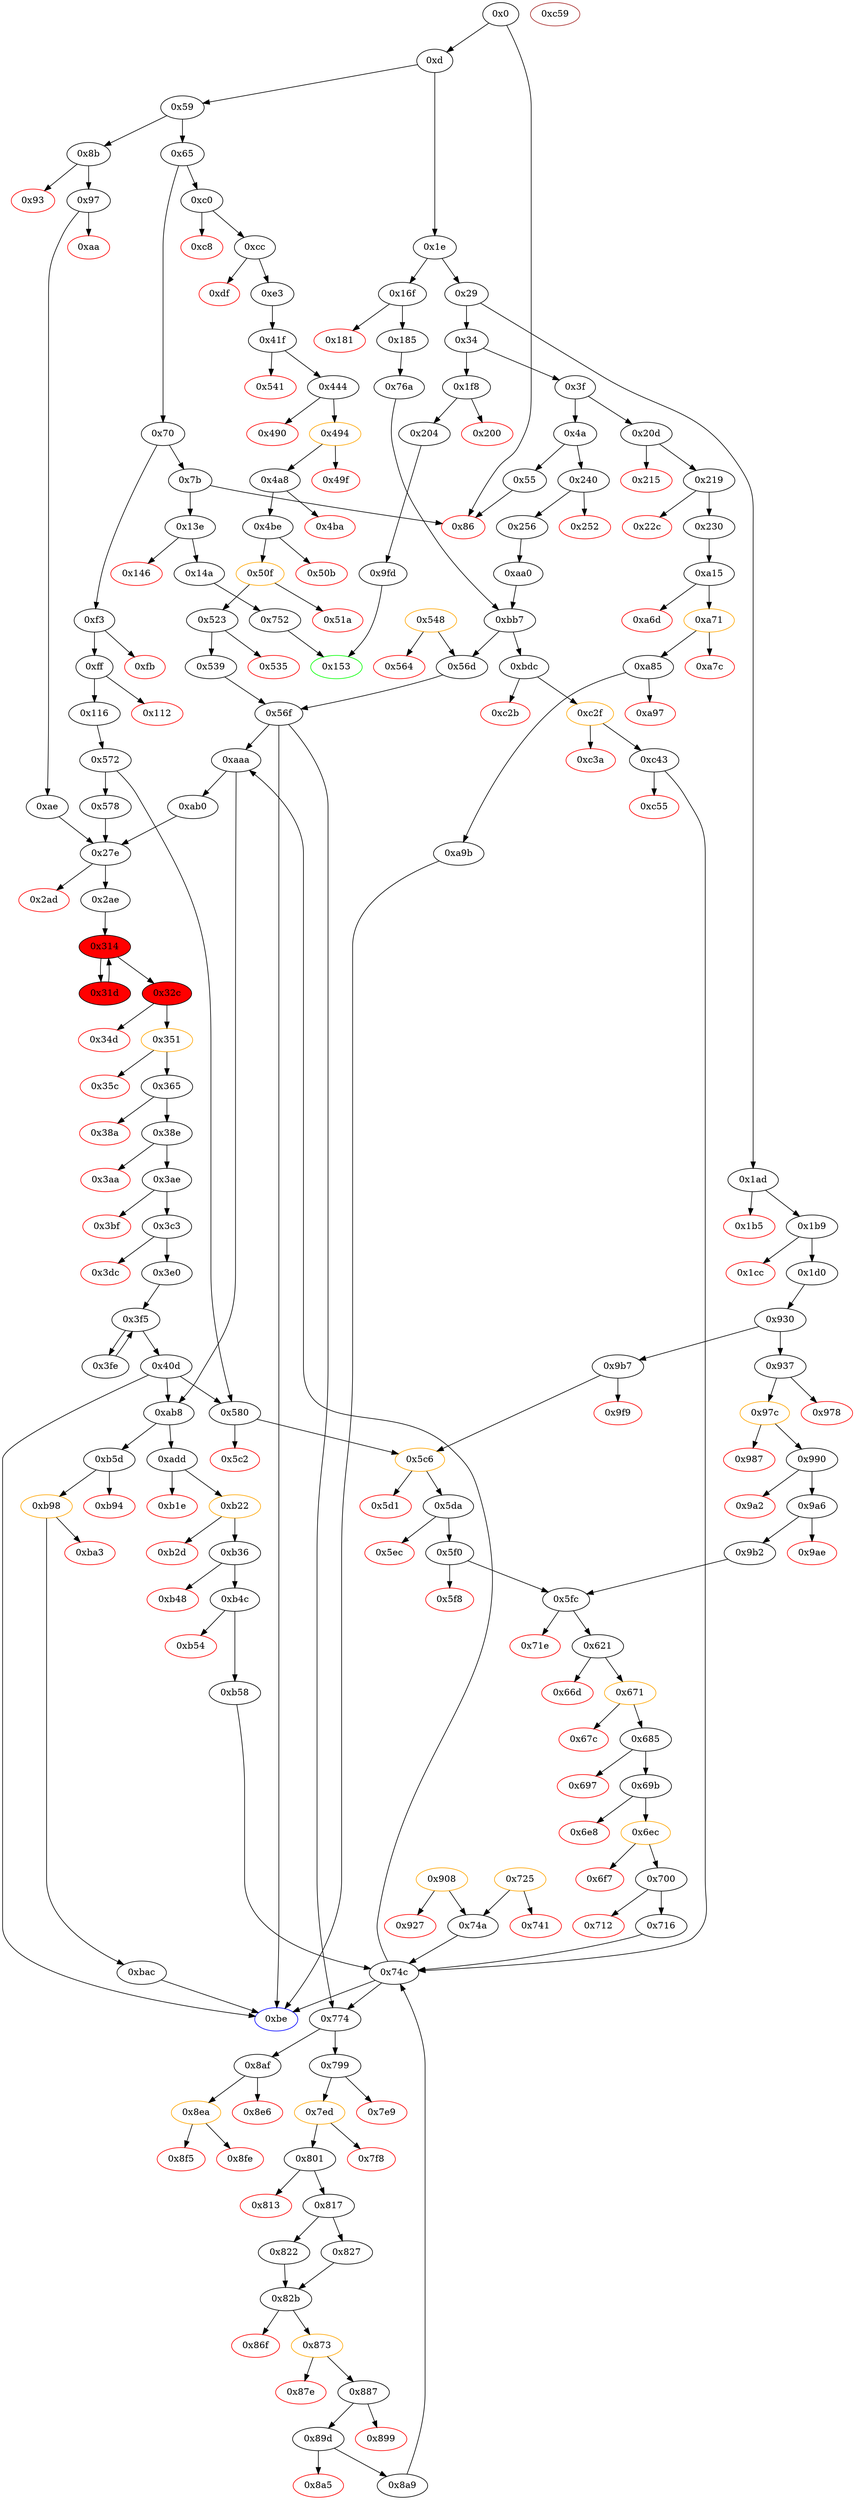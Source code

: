 strict digraph "" {
"0x59" [fillcolor=white, id="0x59", style=filled, tooltip="Block 0x59\n[0x59:0x64]\n---\nPredecessors: [0xd]\nSuccessors: [0x65, 0x8b]\n---\n0x59 JUMPDEST\n0x5a DUP1\n0x5b PUSH4 0x3fe5d425\n0x60 EQ\n0x61 PUSH2 0x8b\n0x64 JUMPI\n---\n0x59: JUMPDEST \n0x5b: V29 = 0x3fe5d425\n0x60: V30 = EQ 0x3fe5d425 V9\n0x61: V31 = 0x8b\n0x64: JUMPI 0x8b V30\n---\nEntry stack: [V9]\nStack pops: 1\nStack additions: [S0]\nExit stack: [V9]\n\nDef sites:\nV9: {0xd.0x12}\n"];
"0x752" [fillcolor=white, id="0x752", style=filled, tooltip="Block 0x752\n[0x752:0x769]\n---\nPredecessors: [0x14a]\nSuccessors: [0x153]\n---\n0x752 JUMPDEST\n0x753 PUSH20 0x3d9819210a31b4961b30ef54be2aed79b9c9cd3b\n0x768 DUP2\n0x769 JUMP\n---\n0x752: JUMPDEST \n0x753: V677 = 0x3d9819210a31b4961b30ef54be2aed79b9c9cd3b\n0x769: JUMP 0x153\n---\nEntry stack: [V9, 0x153]\nStack pops: 1\nStack additions: [S0, 0x3d9819210a31b4961b30ef54be2aed79b9c9cd3b]\nExit stack: [V9, 0x153, 0x3d9819210a31b4961b30ef54be2aed79b9c9cd3b]\n\nDef sites:\nV9: {0xd.0x12}\n0x153: {0x14a.0x14c}\n"];
"0x86f" [color=red, fillcolor=white, id="0x86f", style=filled, tooltip="Block 0x86f\n[0x86f:0x872]\n---\nPredecessors: [0x82b]\nSuccessors: []\n---\n0x86f PUSH1 0x0\n0x871 DUP1\n0x872 REVERT\n---\n0x86f: V769 = 0x0\n0x872: REVERT 0x0 0x0\n---\nEntry stack: [V9, 0xbe, S14, S13, S12, S11, S10, V748, 0xe752702, V759, 0x20, V762, V763, V762, 0x0, V748, V766]\nStack pops: 0\nStack additions: []\nExit stack: [V9, 0xbe, S14, S13, S12, S11, S10, V748, 0xe752702, V759, 0x20, V762, V763, V762, 0x0, V748, V766]\n\nDef sites:\nV9: {0xd.0x12}\n0xbe: {0x240.0x241, 0x16f.0x170}\nS14: {0x185.0x192, 0x256.0x263}\nS13: {0x185.0x19b, 0x256.0x26c}\nS12: {0x185.0x1a1, 0x256.0x272}\nS11: {0x256.0x279, 0xd.0x12, 0x185.0x1a8}\nS10: {0x185.0x1a1, 0x827.0x82a, 0x256.0x272}\nV748: {0x82b.0x837}\n0xe752702: {0x82b.0x838}\nV759: {0x82b.0x856}\n0x20: {0x82b.0x85a}\nV762: {0x82b.0x85e}\nV763: {0x82b.0x861}\nV762: {0x82b.0x85e}\n0x0: {0x82b.0x863}\nV748: {0x82b.0x837}\nV766: {0x82b.0x868}\n"];
"0x5d1" [color=red, fillcolor=white, id="0x5d1", style=filled, tooltip="Block 0x5d1\n[0x5d1:0x5d9]\n---\nPredecessors: [0x5c6]\nSuccessors: []\n---\n0x5d1 RETURNDATASIZE\n0x5d2 PUSH1 0x0\n0x5d4 DUP1\n0x5d5 RETURNDATACOPY\n0x5d6 RETURNDATASIZE\n0x5d7 PUSH1 0x0\n0x5d9 REVERT\n---\n0x5d1: V540 = RETURNDATASIZE\n0x5d2: V541 = 0x0\n0x5d5: RETURNDATACOPY 0x0 0x0 V540\n0x5d6: V542 = RETURNDATASIZE\n0x5d7: V543 = 0x0\n0x5d9: REVERT 0x0 V542\n---\nEntry stack: [V9, 0xbe, S7, S6, S5, S4, S3, {0x852a12e3, 0xc5ebeaec}, S1, V537]\nStack pops: 0\nStack additions: []\nExit stack: [V9, 0xbe, S7, S6, S5, S4, S3, {0x852a12e3, 0xc5ebeaec}, S1, V537]\n\nDef sites:\nV9: {0xd.0x12}\n0xbe: {0x1b9.0x1bb, 0x16f.0x170, 0xff.0x101}\nS7: {0x1d0.0x1dd, 0x185.0x192, 0x116.0x123}\nS6: {0x1d0.0x1e6, 0x185.0x19b, 0x116.0x12c}\nS5: {0x1d0.0x1ec, 0x185.0x1a1, 0x116.0x132}\nS4: {0x1d0.0x1f3, 0xd.0x12, 0x185.0x1a8, 0x116.0x139}\nS3: {0x580.0x58a, 0x9b7.0x9c1}\n{0x852a12e3, 0xc5ebeaec}: {0x580.0x58b, 0x9b7.0x9c2}\nS1: {0x580.0x5a9, 0x9b7.0x9e0}\nV537: {0x5c6.0x5ca}\n"];
"0x541" [color=red, fillcolor=white, id="0x541", style=filled, tooltip="Block 0x541\n[0x541:0x547]\n---\nPredecessors: [0x41f]\nSuccessors: []\n---\n0x541 JUMPDEST\n0x542 PUSH1 0x40\n0x544 MLOAD\n0x545 CALLER\n0x546 SWAP1\n0x547 MISSING 0x47\n---\n0x541: JUMPDEST \n0x542: V490 = 0x40\n0x544: V491 = M[0x40]\n0x545: V492 = CALLER\n0x547: MISSING 0x47\n---\nEntry stack: [V9, 0xbe, V82]\nStack pops: 0\nStack additions: [V492, V491]\nExit stack: [V9, 0xbe, V82, V492, V491]\n\nDef sites:\nV9: {0xd.0x12}\n0xbe: {0xcc.0xce}\nV82: {0xe3.0xee}\n"];
"0x240" [fillcolor=white, id="0x240", style=filled, tooltip="Block 0x240\n[0x240:0x251]\n---\nPredecessors: [0x4a]\nSuccessors: [0x252, 0x256]\n---\n0x240 JUMPDEST\n0x241 PUSH2 0xbe\n0x244 PUSH1 0x4\n0x246 DUP1\n0x247 CALLDATASIZE\n0x248 SUB\n0x249 PUSH1 0x80\n0x24b DUP2\n0x24c LT\n0x24d ISZERO\n0x24e PUSH2 0x256\n0x251 JUMPI\n---\n0x240: JUMPDEST \n0x241: V224 = 0xbe\n0x244: V225 = 0x4\n0x247: V226 = CALLDATASIZE\n0x248: V227 = SUB V226 0x4\n0x249: V228 = 0x80\n0x24c: V229 = LT V227 0x80\n0x24d: V230 = ISZERO V229\n0x24e: V231 = 0x256\n0x251: JUMPI 0x256 V230\n---\nEntry stack: [V9]\nStack pops: 0\nStack additions: [0xbe, 0x4, V227]\nExit stack: [V9, 0xbe, 0x4, V227]\n\nDef sites:\nV9: {0xd.0x12}\n"];
"0x29" [fillcolor=white, id="0x29", style=filled, tooltip="Block 0x29\n[0x29:0x33]\n---\nPredecessors: [0x1e]\nSuccessors: [0x34, 0x1ad]\n---\n0x29 DUP1\n0x2a PUSH4 0x934785b7\n0x2f EQ\n0x30 PUSH2 0x1ad\n0x33 JUMPI\n---\n0x2a: V16 = 0x934785b7\n0x2f: V17 = EQ 0x934785b7 V9\n0x30: V18 = 0x1ad\n0x33: JUMPI 0x1ad V17\n---\nEntry stack: [V9]\nStack pops: 1\nStack additions: [S0]\nExit stack: [V9]\n\nDef sites:\nV9: {0xd.0x12}\n"];
"0x930" [fillcolor=white, id="0x930", style=filled, tooltip="Block 0x930\n[0x930:0x936]\n---\nPredecessors: [0x1d0]\nSuccessors: [0x937, 0x9b7]\n---\n0x930 JUMPDEST\n0x931 DUP1\n0x932 ISZERO\n0x933 PUSH2 0x9b7\n0x936 JUMPI\n---\n0x930: JUMPDEST \n0x932: V841 = ISZERO V195\n0x933: V842 = 0x9b7\n0x936: JUMPI 0x9b7 V841\n---\nEntry stack: [V9, 0xbe, V183, V187, V190, V195]\nStack pops: 1\nStack additions: [S0]\nExit stack: [V9, 0xbe, V183, V187, V190, V195]\n\nDef sites:\nV9: {0xd.0x12}\n0xbe: {0x1b9.0x1bb}\nV183: {0x1d0.0x1dd}\nV187: {0x1d0.0x1e6}\nV190: {0x1d0.0x1ec}\nV195: {0x1d0.0x1f3}\n"];
"0x539" [fillcolor=white, id="0x539", style=filled, tooltip="Block 0x539\n[0x539:0x540]\n---\nPredecessors: [0x523]\nSuccessors: [0x56f]\n---\n0x539 JUMPDEST\n0x53a POP\n0x53b PUSH2 0x56f\n0x53e SWAP1\n0x53f POP\n0x540 JUMP\n---\n0x539: JUMPDEST \n0x53b: V489 = 0x56f\n0x540: JUMP 0x56f\n---\nEntry stack: [V9, 0xbe, V82, V482, V483]\nStack pops: 2\nStack additions: []\nExit stack: [V9, 0xbe, V82]\n\nDef sites:\nV9: {0xd.0x12}\n0xbe: {0xcc.0xce}\nV82: {0xe3.0xee}\nV482: {0x523.0x52a}\nV483: {0x523.0x52b}\n"];
"0xaaa" [fillcolor=white, id="0xaaa", style=filled, tooltip="Block 0xaaa\n[0xaaa:0xaaf]\n---\nPredecessors: [0x56f, 0x74c]\nSuccessors: [0xab0, 0xab8]\n---\n0xaaa JUMPDEST\n0xaab DUP1\n0xaac PUSH2 0xab8\n0xaaf JUMPI\n---\n0xaaa: JUMPDEST \n0xaac: V966 = 0xab8\n0xaaf: JUMPI 0xab8 S0\n---\nEntry stack: [V9, 0xbe, S3, S2, S1, S0]\nStack pops: 1\nStack additions: [S0]\nExit stack: [V9, 0xbe, S3, S2, S1, S0]\n\nDef sites:\nV9: {0xd.0x12}\n0xbe: {0x240.0x241, 0x16f.0x170}\nS3: {0x185.0x192, 0x256.0x263}\nS2: {0x185.0x19b, 0x256.0x26c}\nS1: {0x185.0x1a1, 0x256.0x272}\nS0: {0x256.0x279, 0xd.0x12, 0x185.0x1a8}\n"];
"0x927" [color=red, fillcolor=white, id="0x927", style=filled, tooltip="Block 0x927\n[0x927:0x92f]\n---\nPredecessors: [0x908]\nSuccessors: []\n---\n0x927 RETURNDATASIZE\n0x928 PUSH1 0x0\n0x92a DUP1\n0x92b RETURNDATACOPY\n0x92c RETURNDATASIZE\n0x92d PUSH1 0x0\n0x92f REVERT\n---\n0x927: V837 = RETURNDATASIZE\n0x928: V838 = 0x0\n0x92b: RETURNDATACOPY 0x0 0x0 V837\n0x92c: V839 = RETURNDATASIZE\n0x92d: V840 = 0x0\n0x92f: REVERT 0x0 V839\n---\nEntry stack: [V834]\nStack pops: 0\nStack additions: []\nExit stack: [V834]\n\nDef sites:\nV834: {0x908.0x920}\n"];
"0x230" [fillcolor=white, id="0x230", style=filled, tooltip="Block 0x230\n[0x230:0x23f]\n---\nPredecessors: [0x219]\nSuccessors: [0xa15]\n---\n0x230 JUMPDEST\n0x231 POP\n0x232 CALLDATALOAD\n0x233 PUSH1 0x1\n0x235 PUSH1 0x1\n0x237 PUSH1 0xa0\n0x239 SHL\n0x23a SUB\n0x23b AND\n0x23c PUSH2 0xa15\n0x23f JUMP\n---\n0x230: JUMPDEST \n0x232: V216 = CALLDATALOAD 0x4\n0x233: V217 = 0x1\n0x235: V218 = 0x1\n0x237: V219 = 0xa0\n0x239: V220 = SHL 0xa0 0x1\n0x23a: V221 = SUB 0x10000000000000000000000000000000000000000 0x1\n0x23b: V222 = AND 0xffffffffffffffffffffffffffffffffffffffff V216\n0x23c: V223 = 0xa15\n0x23f: JUMP 0xa15\n---\nEntry stack: [V9, 0xbe, 0x4, V210]\nStack pops: 2\nStack additions: [V222]\nExit stack: [V9, 0xbe, V222]\n\nDef sites:\nV9: {0xd.0x12}\n0xbe: {0x219.0x21b}\n0x4: {0x219.0x21e}\nV210: {0x219.0x222}\n"];
"0x3dc" [color=red, fillcolor=white, id="0x3dc", style=filled, tooltip="Block 0x3dc\n[0x3dc:0x3df]\n---\nPredecessors: [0x3c3]\nSuccessors: []\n---\n0x3dc PUSH1 0x0\n0x3de DUP1\n0x3df REVERT\n---\n0x3dc: V366 = 0x0\n0x3df: REVERT 0x0 0x0\n---\nEntry stack: [V9, 0xbe, S14, S13, S12, S11, {0xbe, 0x580, 0xab8}, S9, S8, S7, S6, S5, S4, S3, S2, S1, V356]\nStack pops: 0\nStack additions: []\nExit stack: [V9, 0xbe, S14, S13, S12, S11, {0xbe, 0x580, 0xab8}, S9, S8, S7, S6, S5, S4, S3, S2, S1, V356]\n\nDef sites:\nV9: {0xd.0x12}\n0xbe: {0x16f.0x170, 0xff.0x101}\nS14: {0x185.0x192, 0x116.0x123}\nS13: {0x185.0x19b, 0x116.0x12c}\nS12: {0x185.0x1a1, 0x116.0x132}\nS11: {0x185.0x1a8, 0xd.0x12, 0x116.0x139}\n{0xbe, 0x580, 0xab8}: {0xab0.0xab0, 0x578.0x578, 0x97.0x99}\nS9: {0x116.0x12c, 0x185.0x19b, 0xae.0xb9}\nS8: {0x27e_0xae.0x282, 0x27e_0x578.0x282, 0x27e_0xab0.0x282}\nS7: {0x38e_0x31d.0x397, 0x38e_0x2ae_0xae.0x397, 0x38e_0x2ae_0xab0.0x397, 0x38e_0x2ae_0x578.0x397}\nS6: {0x38e_0x2ae_0xab0.0x390, 0x38e_0x2ae_0x578.0x390, 0x38e_0x2ae_0xae.0x390, 0x38e_0x31d.0x390}\nS5: {0x365_0x31d.0x36c, 0x365_0x2ae_0xab0.0x36c, 0x365_0x2ae_0x578.0x36c, 0x365_0x2ae_0xae.0x36c}\nS4: {0x365_0x31d.0x36c, 0x365_0x2ae_0xab0.0x36c, 0x365_0x2ae_0x578.0x36c, 0x365_0x2ae_0xae.0x36c}\nS3: {0x3ae_0x31d.0x3b1, 0x3ae_0x2ae_0xab0.0x3b1, 0x3ae_0x2ae_0x578.0x3b1, 0x3ae_0x2ae_0xae.0x3b1}\nS2: {0x38e_0x31d.0x397, 0x38e_0x2ae_0xae.0x397, 0x38e_0x2ae_0xab0.0x397, 0x38e_0x2ae_0x578.0x397}\nS1: {0x3ae_0x2ae_0xab0.0x3b6, 0x3ae_0x2ae_0xae.0x3b6, 0x3ae_0x2ae_0x578.0x3b6, 0x3ae_0x31d.0x3b6}\nV356: {0x3c3.0x3c5}\n"];
"0x87e" [color=red, fillcolor=white, id="0x87e", style=filled, tooltip="Block 0x87e\n[0x87e:0x886]\n---\nPredecessors: [0x873]\nSuccessors: []\n---\n0x87e RETURNDATASIZE\n0x87f PUSH1 0x0\n0x881 DUP1\n0x882 RETURNDATACOPY\n0x883 RETURNDATASIZE\n0x884 PUSH1 0x0\n0x886 REVERT\n---\n0x87e: V775 = RETURNDATASIZE\n0x87f: V776 = 0x0\n0x882: RETURNDATACOPY 0x0 0x0 V775\n0x883: V777 = RETURNDATASIZE\n0x884: V778 = 0x0\n0x886: REVERT 0x0 V777\n---\nEntry stack: [V9, 0xbe, S8, S7, S6, S5, S4, V748, 0xe752702, V759, V772]\nStack pops: 0\nStack additions: []\nExit stack: [V9, 0xbe, S8, S7, S6, S5, S4, V748, 0xe752702, V759, V772]\n\nDef sites:\nV9: {0xd.0x12}\n0xbe: {0x240.0x241, 0x16f.0x170}\nS8: {0x185.0x192, 0x256.0x263}\nS7: {0x185.0x19b, 0x256.0x26c}\nS6: {0x185.0x1a1, 0x256.0x272}\nS5: {0x256.0x279, 0xd.0x12, 0x185.0x1a8}\nS4: {0x185.0x1a1, 0x827.0x82a, 0x256.0x272}\nV748: {0x82b.0x837}\n0xe752702: {0x82b.0x838}\nV759: {0x82b.0x856}\nV772: {0x873.0x877}\n"];
"0x9b7" [fillcolor=white, id="0x9b7", style=filled, tooltip="Block 0x9b7\n[0x9b7:0x9f8]\n---\nPredecessors: [0x930]\nSuccessors: [0x5c6, 0x9f9]\n---\n0x9b7 JUMPDEST\n0x9b8 DUP3\n0x9b9 PUSH1 0x1\n0x9bb PUSH1 0x1\n0x9bd PUSH1 0xa0\n0x9bf SHL\n0x9c0 SUB\n0x9c1 AND\n0x9c2 PUSH4 0x852a12e3\n0x9c7 DUP4\n0x9c8 PUSH1 0x40\n0x9ca MLOAD\n0x9cb DUP3\n0x9cc PUSH4 0xffffffff\n0x9d1 AND\n0x9d2 PUSH1 0xe0\n0x9d4 SHL\n0x9d5 DUP2\n0x9d6 MSTORE\n0x9d7 PUSH1 0x4\n0x9d9 ADD\n0x9da DUP1\n0x9db DUP3\n0x9dc DUP2\n0x9dd MSTORE\n0x9de PUSH1 0x20\n0x9e0 ADD\n0x9e1 SWAP2\n0x9e2 POP\n0x9e3 POP\n0x9e4 PUSH1 0x20\n0x9e6 PUSH1 0x40\n0x9e8 MLOAD\n0x9e9 DUP1\n0x9ea DUP4\n0x9eb SUB\n0x9ec DUP2\n0x9ed PUSH1 0x0\n0x9ef DUP8\n0x9f0 DUP1\n0x9f1 EXTCODESIZE\n0x9f2 ISZERO\n0x9f3 DUP1\n0x9f4 ISZERO\n0x9f5 PUSH2 0x5c6\n0x9f8 JUMPI\n---\n0x9b7: JUMPDEST \n0x9b9: V892 = 0x1\n0x9bb: V893 = 0x1\n0x9bd: V894 = 0xa0\n0x9bf: V895 = SHL 0xa0 0x1\n0x9c0: V896 = SUB 0x10000000000000000000000000000000000000000 0x1\n0x9c1: V897 = AND 0xffffffffffffffffffffffffffffffffffffffff V187\n0x9c2: V898 = 0x852a12e3\n0x9c8: V899 = 0x40\n0x9ca: V900 = M[0x40]\n0x9cc: V901 = 0xffffffff\n0x9d1: V902 = AND 0xffffffff 0x852a12e3\n0x9d2: V903 = 0xe0\n0x9d4: V904 = SHL 0xe0 0x852a12e3\n0x9d6: M[V900] = 0x852a12e300000000000000000000000000000000000000000000000000000000\n0x9d7: V905 = 0x4\n0x9d9: V906 = ADD 0x4 V900\n0x9dd: M[V906] = V190\n0x9de: V907 = 0x20\n0x9e0: V908 = ADD 0x20 V906\n0x9e4: V909 = 0x20\n0x9e6: V910 = 0x40\n0x9e8: V911 = M[0x40]\n0x9eb: V912 = SUB V908 V911\n0x9ed: V913 = 0x0\n0x9f1: V914 = EXTCODESIZE V897\n0x9f2: V915 = ISZERO V914\n0x9f4: V916 = ISZERO V915\n0x9f5: V917 = 0x5c6\n0x9f8: JUMPI 0x5c6 V916\n---\nEntry stack: [V9, 0xbe, V183, V187, V190, V195]\nStack pops: 3\nStack additions: [S2, S1, S0, V897, 0x852a12e3, V908, 0x20, V911, V912, V911, 0x0, V897, V915]\nExit stack: [V9, 0xbe, V183, V187, V190, V195, V897, 0x852a12e3, V908, 0x20, V911, V912, V911, 0x0, V897, V915]\n\nDef sites:\nV9: {0xd.0x12}\n0xbe: {0x1b9.0x1bb}\nV183: {0x1d0.0x1dd}\nV187: {0x1d0.0x1e6}\nV190: {0x1d0.0x1ec}\nV195: {0x1d0.0x1f3}\n"];
"0x621" [fillcolor=white, id="0x621", style=filled, tooltip="Block 0x621\n[0x621:0x66c]\n---\nPredecessors: [0x5fc]\nSuccessors: [0x66d, 0x671]\n---\n0x621 PUSH1 0x40\n0x623 DUP1\n0x624 MLOAD\n0x625 PUSH4 0x70a08231\n0x62a PUSH1 0xe0\n0x62c SHL\n0x62d DUP2\n0x62e MSTORE\n0x62f ADDRESS\n0x630 PUSH1 0x4\n0x632 DUP3\n0x633 ADD\n0x634 MSTORE\n0x635 SWAP1\n0x636 MLOAD\n0x637 PUSH1 0x1\n0x639 PUSH1 0x1\n0x63b PUSH1 0xa0\n0x63d SHL\n0x63e SUB\n0x63f DUP7\n0x640 AND\n0x641 SWAP2\n0x642 PUSH4 0xa9059cbb\n0x647 SWAP2\n0x648 CALLER\n0x649 SWAP2\n0x64a DUP5\n0x64b SWAP2\n0x64c PUSH4 0x70a08231\n0x651 SWAP2\n0x652 PUSH1 0x24\n0x654 DUP1\n0x655 DUP3\n0x656 ADD\n0x657 SWAP3\n0x658 PUSH1 0x20\n0x65a SWAP3\n0x65b SWAP1\n0x65c SWAP2\n0x65d SWAP1\n0x65e DUP3\n0x65f SWAP1\n0x660 SUB\n0x661 ADD\n0x662 DUP2\n0x663 DUP7\n0x664 DUP1\n0x665 EXTCODESIZE\n0x666 ISZERO\n0x667 DUP1\n0x668 ISZERO\n0x669 PUSH2 0x671\n0x66c JUMPI\n---\n0x621: V565 = 0x40\n0x624: V566 = M[0x40]\n0x625: V567 = 0x70a08231\n0x62a: V568 = 0xe0\n0x62c: V569 = SHL 0xe0 0x70a08231\n0x62e: M[V566] = 0x70a0823100000000000000000000000000000000000000000000000000000000\n0x62f: V570 = ADDRESS\n0x630: V571 = 0x4\n0x633: V572 = ADD V566 0x4\n0x634: M[V572] = V570\n0x636: V573 = M[0x40]\n0x637: V574 = 0x1\n0x639: V575 = 0x1\n0x63b: V576 = 0xa0\n0x63d: V577 = SHL 0xa0 0x1\n0x63e: V578 = SUB 0x10000000000000000000000000000000000000000 0x1\n0x640: V579 = AND S3 0xffffffffffffffffffffffffffffffffffffffff\n0x642: V580 = 0xa9059cbb\n0x648: V581 = CALLER\n0x64c: V582 = 0x70a08231\n0x652: V583 = 0x24\n0x656: V584 = ADD V566 0x24\n0x658: V585 = 0x20\n0x660: V586 = SUB V566 V573\n0x661: V587 = ADD V586 0x24\n0x665: V588 = EXTCODESIZE V579\n0x666: V589 = ISZERO V588\n0x668: V590 = ISZERO V589\n0x669: V591 = 0x671\n0x66c: JUMPI 0x671 V590\n---\nEntry stack: [V9, 0xbe, S3, S2, S1, S0]\nStack pops: 4\nStack additions: [S3, S2, S1, S0, V579, 0xa9059cbb, V581, V579, 0x70a08231, V584, 0x20, V573, V587, V573, V579, V589]\nExit stack: [V9, 0xbe, S3, S2, S1, S0, V579, 0xa9059cbb, V581, V579, 0x70a08231, V584, 0x20, V573, V587, V573, V579, V589]\n\nDef sites:\nV9: {0xd.0x12}\n0xbe: {0x1b9.0x1bb, 0x16f.0x170, 0xff.0x101}\nS3: {0x1d0.0x1dd, 0x185.0x192, 0x116.0x123}\nS2: {0x1d0.0x1e6, 0x185.0x19b, 0x116.0x12c}\nS1: {0x1d0.0x1ec, 0x185.0x1a1, 0x116.0x132}\nS0: {0x1d0.0x1f3, 0xd.0x12, 0x185.0x1a8, 0x116.0x139}\n"];
"0x1ad" [fillcolor=white, id="0x1ad", style=filled, tooltip="Block 0x1ad\n[0x1ad:0x1b4]\n---\nPredecessors: [0x29]\nSuccessors: [0x1b5, 0x1b9]\n---\n0x1ad JUMPDEST\n0x1ae CALLVALUE\n0x1af DUP1\n0x1b0 ISZERO\n0x1b1 PUSH2 0x1b9\n0x1b4 JUMPI\n---\n0x1ad: JUMPDEST \n0x1ae: V164 = CALLVALUE\n0x1b0: V165 = ISZERO V164\n0x1b1: V166 = 0x1b9\n0x1b4: JUMPI 0x1b9 V165\n---\nEntry stack: [V9]\nStack pops: 0\nStack additions: [V164]\nExit stack: [V9, V164]\n\nDef sites:\nV9: {0xd.0x12}\n"];
"0x822" [fillcolor=white, id="0x822", style=filled, tooltip="Block 0x822\n[0x822:0x826]\n---\nPredecessors: [0x817]\nSuccessors: [0x82b]\n---\n0x822 DUP3\n0x823 PUSH2 0x82b\n0x826 JUMP\n---\n0x823: V740 = 0x82b\n0x826: JUMP 0x82b\n---\nEntry stack: [V9, 0xbe, S4, S3, S2, S1, 0x0]\nStack pops: 3\nStack additions: [S2, S1, S0, S2]\nExit stack: [V9, 0xbe, S4, S3, S2, S1, 0x0, S2]\n\nDef sites:\nV9: {0xd.0x12}\n0xbe: {0x240.0x241, 0x16f.0x170}\nS4: {0x185.0x192, 0x256.0x263}\nS3: {0x185.0x19b, 0x256.0x26c}\nS2: {0x185.0x1a1, 0x256.0x272}\nS1: {0x256.0x279, 0xd.0x12, 0x185.0x1a8}\n0x0: {0x817.0x819}\n"];
"0x256" [fillcolor=white, id="0x256", style=filled, tooltip="Block 0x256\n[0x256:0x27d]\n---\nPredecessors: [0x240]\nSuccessors: [0xaa0]\n---\n0x256 JUMPDEST\n0x257 POP\n0x258 PUSH1 0x1\n0x25a PUSH1 0x1\n0x25c PUSH1 0xa0\n0x25e SHL\n0x25f SUB\n0x260 DUP2\n0x261 CALLDATALOAD\n0x262 DUP2\n0x263 AND\n0x264 SWAP2\n0x265 PUSH1 0x20\n0x267 DUP2\n0x268 ADD\n0x269 CALLDATALOAD\n0x26a SWAP1\n0x26b SWAP2\n0x26c AND\n0x26d SWAP1\n0x26e PUSH1 0x40\n0x270 DUP2\n0x271 ADD\n0x272 CALLDATALOAD\n0x273 SWAP1\n0x274 PUSH1 0x60\n0x276 ADD\n0x277 CALLDATALOAD\n0x278 ISZERO\n0x279 ISZERO\n0x27a PUSH2 0xaa0\n0x27d JUMP\n---\n0x256: JUMPDEST \n0x258: V233 = 0x1\n0x25a: V234 = 0x1\n0x25c: V235 = 0xa0\n0x25e: V236 = SHL 0xa0 0x1\n0x25f: V237 = SUB 0x10000000000000000000000000000000000000000 0x1\n0x261: V238 = CALLDATALOAD 0x4\n0x263: V239 = AND 0xffffffffffffffffffffffffffffffffffffffff V238\n0x265: V240 = 0x20\n0x268: V241 = ADD 0x4 0x20\n0x269: V242 = CALLDATALOAD 0x24\n0x26c: V243 = AND 0xffffffffffffffffffffffffffffffffffffffff V242\n0x26e: V244 = 0x40\n0x271: V245 = ADD 0x4 0x40\n0x272: V246 = CALLDATALOAD 0x44\n0x274: V247 = 0x60\n0x276: V248 = ADD 0x60 0x4\n0x277: V249 = CALLDATALOAD 0x64\n0x278: V250 = ISZERO V249\n0x279: V251 = ISZERO V250\n0x27a: V252 = 0xaa0\n0x27d: JUMP 0xaa0\n---\nEntry stack: [V9, 0xbe, 0x4, V227]\nStack pops: 2\nStack additions: [V239, V243, V246, V251]\nExit stack: [V9, 0xbe, V239, V243, V246, V251]\n\nDef sites:\nV9: {0xd.0x12}\n0xbe: {0x240.0x241}\n0x4: {0x240.0x244}\nV227: {0x240.0x248}\n"];
"0xab8" [fillcolor=white, id="0xab8", style=filled, tooltip="Block 0xab8\n[0xab8:0xadc]\n---\nPredecessors: [0x40d, 0xaaa]\nSuccessors: [0xadd, 0xb5d]\n---\n0xab8 JUMPDEST\n0xab9 PUSH1 0x1\n0xabb PUSH1 0x1\n0xabd PUSH1 0xa0\n0xabf SHL\n0xac0 SUB\n0xac1 DUP5\n0xac2 AND\n0xac3 PUSH20 0xeeeeeeeeeeeeeeeeeeeeeeeeeeeeeeeeeeeeeeee\n0xad8 EQ\n0xad9 PUSH2 0xb5d\n0xadc JUMPI\n---\n0xab8: JUMPDEST \n0xab9: V969 = 0x1\n0xabb: V970 = 0x1\n0xabd: V971 = 0xa0\n0xabf: V972 = SHL 0xa0 0x1\n0xac0: V973 = SUB 0x10000000000000000000000000000000000000000 0x1\n0xac2: V974 = AND S3 0xffffffffffffffffffffffffffffffffffffffff\n0xac3: V975 = 0xeeeeeeeeeeeeeeeeeeeeeeeeeeeeeeeeeeeeeeee\n0xad8: V976 = EQ 0xeeeeeeeeeeeeeeeeeeeeeeeeeeeeeeeeeeeeeeee V974\n0xad9: V977 = 0xb5d\n0xadc: JUMPI 0xb5d V976\n---\nEntry stack: [V9, 0xbe, S3, S2, S1, S0]\nStack pops: 4\nStack additions: [S3, S2, S1, S0]\nExit stack: [V9, 0xbe, S3, S2, S1, S0]\n\nDef sites:\nV9: {0xd.0x12}\n0xbe: {0xff.0x101, 0x240.0x241, 0x16f.0x170}\nS3: {0x116.0x123, 0x185.0x192, 0x256.0x263}\nS2: {0x116.0x12c, 0x185.0x19b, 0x256.0x26c}\nS1: {0x116.0x132, 0x185.0x1a1, 0x256.0x272}\nS0: {0x256.0x279, 0x185.0x1a8, 0xd.0x12, 0x116.0x139}\n"];
"0x8ea" [color=orange, fillcolor=white, id="0x8ea", style=filled, tooltip="Block 0x8ea\n[0x8ea:0x8f4]\n---\nPredecessors: [0x8af]\nSuccessors: [0x8f5, 0x8fe]\n---\n0x8ea JUMPDEST\n0x8eb POP\n0x8ec GAS\n0x8ed CALL\n0x8ee ISZERO\n0x8ef DUP1\n0x8f0 ISZERO\n0x8f1 PUSH2 0x8fe\n0x8f4 JUMPI\n---\n0x8ea: JUMPDEST \n0x8ec: V817 = GAS\n0x8ed: V818 = CALL V817 V797 V799 V810 V811 V810 0x0\n0x8ee: V819 = ISZERO V818\n0x8f0: V820 = ISZERO V819\n0x8f1: V821 = 0x8fe\n0x8f4: JUMPI 0x8fe V820\n---\nEntry stack: [V9, 0xbe, S14, S13, S12, S11, V797, 0x4e4d9fea, V799, V807, 0x0, V810, V811, V810, V799, V797, V813]\nStack pops: 7\nStack additions: [V819]\nExit stack: [V9, 0xbe, S14, S13, S12, S11, V797, 0x4e4d9fea, V799, V807, V819]\n\nDef sites:\nV9: {0xd.0x12}\n0xbe: {0x240.0x241, 0x16f.0x170}\nS14: {0x185.0x192, 0x256.0x263}\nS13: {0x185.0x19b, 0x256.0x26c}\nS12: {0x185.0x1a1, 0x256.0x272}\nS11: {0x256.0x279, 0xd.0x12, 0x185.0x1a8}\nV797: {0x8af.0x8b9}\n0x4e4d9fea: {0x8af.0x8ba}\nV799: {0x8af.0x8bf}\nV807: {0x8af.0x8d1}\n0x0: {0x8af.0x8d2}\nV810: {0x8af.0x8d6}\nV811: {0x8af.0x8d9}\nV810: {0x8af.0x8d6}\nV799: {0x8af.0x8bf}\nV797: {0x8af.0x8b9}\nV813: {0x8af.0x8df}\n"];
"0x153" [color=green, fillcolor=white, id="0x153", style=filled, tooltip="Block 0x153\n[0x153:0x16e]\n---\nPredecessors: [0x752, 0x9fd]\nSuccessors: []\n---\n0x153 JUMPDEST\n0x154 PUSH1 0x40\n0x156 DUP1\n0x157 MLOAD\n0x158 PUSH1 0x1\n0x15a PUSH1 0x1\n0x15c PUSH1 0xa0\n0x15e SHL\n0x15f SUB\n0x160 SWAP1\n0x161 SWAP3\n0x162 AND\n0x163 DUP3\n0x164 MSTORE\n0x165 MLOAD\n0x166 SWAP1\n0x167 DUP2\n0x168 SWAP1\n0x169 SUB\n0x16a PUSH1 0x20\n0x16c ADD\n0x16d SWAP1\n0x16e RETURN\n---\n0x153: JUMPDEST \n0x154: V123 = 0x40\n0x157: V124 = M[0x40]\n0x158: V125 = 0x1\n0x15a: V126 = 0x1\n0x15c: V127 = 0xa0\n0x15e: V128 = SHL 0xa0 0x1\n0x15f: V129 = SUB 0x10000000000000000000000000000000000000000 0x1\n0x162: V130 = AND {0x3d9819210a31b4961b30ef54be2aed79b9c9cd3b, 0xeeeeeeeeeeeeeeeeeeeeeeeeeeeeeeeeeeeeeeee} 0xffffffffffffffffffffffffffffffffffffffff\n0x164: M[V124] = V130\n0x165: V131 = M[0x40]\n0x169: V132 = SUB V124 V131\n0x16a: V133 = 0x20\n0x16c: V134 = ADD 0x20 V132\n0x16e: RETURN V131 V134\n---\nEntry stack: [V9, 0x153, {0x3d9819210a31b4961b30ef54be2aed79b9c9cd3b, 0xeeeeeeeeeeeeeeeeeeeeeeeeeeeeeeeeeeeeeeee}]\nStack pops: 1\nStack additions: []\nExit stack: [V9, 0x153]\n\nDef sites:\nV9: {0xd.0x12}\n0x153: {0x14a.0x14c, 0x204.0x206}\n{0x3d9819210a31b4961b30ef54be2aed79b9c9cd3b, 0xeeeeeeeeeeeeeeeeeeeeeeeeeeeeeeeeeeeeeeee}: {0x752.0x753, 0x9fd.0x9fe}\n"];
"0x741" [color=red, fillcolor=white, id="0x741", style=filled, tooltip="Block 0x741\n[0x741:0x749]\n---\nPredecessors: [0x725]\nSuccessors: []\n---\n0x741 RETURNDATASIZE\n0x742 PUSH1 0x0\n0x744 DUP1\n0x745 RETURNDATACOPY\n0x746 RETURNDATASIZE\n0x747 PUSH1 0x0\n0x749 REVERT\n---\n0x741: V673 = RETURNDATASIZE\n0x742: V674 = 0x0\n0x745: RETURNDATACOPY 0x0 0x0 V673\n0x746: V675 = RETURNDATASIZE\n0x747: V676 = 0x0\n0x749: REVERT 0x0 V675\n---\nEntry stack: [V670]\nStack pops: 0\nStack additions: []\nExit stack: [V670]\n\nDef sites:\nV670: {0x725.0x73a}\n"];
"0x7ed" [color=orange, fillcolor=white, id="0x7ed", style=filled, tooltip="Block 0x7ed\n[0x7ed:0x7f7]\n---\nPredecessors: [0x799]\nSuccessors: [0x7f8, 0x801]\n---\n0x7ed JUMPDEST\n0x7ee POP\n0x7ef GAS\n0x7f0 CALL\n0x7f1 ISZERO\n0x7f2 DUP1\n0x7f3 ISZERO\n0x7f4 PUSH2 0x801\n0x7f7 JUMPI\n---\n0x7ed: JUMPDEST \n0x7ef: V721 = GAS\n0x7f0: V722 = CALL V721 V708 0x0 V702 V714 V702 0x20\n0x7f1: V723 = ISZERO V722\n0x7f3: V724 = ISZERO V723\n0x7f4: V725 = 0x801\n0x7f7: JUMPI 0x801 V724\n---\nEntry stack: [V9, 0xbe, S13, S12, S11, S10, V708, 0x23b872dd, V711, 0x20, V702, V714, V702, 0x0, V708, V717]\nStack pops: 7\nStack additions: [V723]\nExit stack: [V9, 0xbe, S13, S12, S11, S10, V708, 0x23b872dd, V711, V723]\n\nDef sites:\nV9: {0xd.0x12}\n0xbe: {0x240.0x241, 0x16f.0x170}\nS13: {0x185.0x192, 0x256.0x263}\nS12: {0x185.0x19b, 0x256.0x26c}\nS11: {0x185.0x1a1, 0x256.0x272}\nS10: {0x256.0x279, 0xd.0x12, 0x185.0x1a8}\nV708: {0x799.0x7c5}\n0x23b872dd: {0x799.0x7c7}\nV711: {0x799.0x7d1}\n0x20: {0x799.0x7d3}\nV702: {0x799.0x7bb}\nV714: {0x799.0x7db}\nV702: {0x799.0x7bb}\n0x0: {0x799.0x7dd}\nV708: {0x799.0x7c5}\nV717: {0x799.0x7e2}\n"];
"0x523" [fillcolor=white, id="0x523", style=filled, tooltip="Block 0x523\n[0x523:0x534]\n---\nPredecessors: [0x50f]\nSuccessors: [0x535, 0x539]\n---\n0x523 JUMPDEST\n0x524 POP\n0x525 POP\n0x526 POP\n0x527 POP\n0x528 PUSH1 0x40\n0x52a MLOAD\n0x52b RETURNDATASIZE\n0x52c PUSH1 0x20\n0x52e DUP2\n0x52f LT\n0x530 ISZERO\n0x531 PUSH2 0x539\n0x534 JUMPI\n---\n0x523: JUMPDEST \n0x528: V481 = 0x40\n0x52a: V482 = M[0x40]\n0x52b: V483 = RETURNDATASIZE\n0x52c: V484 = 0x20\n0x52f: V485 = LT V483 0x20\n0x530: V486 = ISZERO V485\n0x531: V487 = 0x539\n0x534: JUMPI 0x539 V486\n---\nEntry stack: [V9, 0xbe, V82, V407, 0xa9059cbb, V462, V474]\nStack pops: 4\nStack additions: [V482, V483]\nExit stack: [V9, 0xbe, V82, V482, V483]\n\nDef sites:\nV9: {0xd.0x12}\n0xbe: {0xcc.0xce}\nV82: {0xe3.0xee}\nV407: {0x444.0x463}\n0xa9059cbb: {0x444.0x465}\nV462: {0x4be.0x4f3}\nV474: {0x50f.0x513}\n"];
"0x908" [color=orange, fillcolor=white, id="0x908", style=filled, tooltip="Block 0x908\n[0x908:0x926]\n---\nPredecessors: []\nSuccessors: [0x74a, 0x927]\n---\n0x908 DUP1\n0x909 ISZERO\n0x90a PUSH2 0x8fc\n0x90d MUL\n0x90e SWAP4\n0x90f POP\n0x910 SWAP2\n0x911 POP\n0x912 PUSH1 0x0\n0x914 DUP2\n0x915 DUP2\n0x916 DUP2\n0x917 DUP6\n0x918 DUP9\n0x919 DUP9\n0x91a CALL\n0x91b SWAP4\n0x91c POP\n0x91d POP\n0x91e POP\n0x91f POP\n0x920 ISZERO\n0x921 DUP1\n0x922 ISZERO\n0x923 PUSH2 0x74a\n0x926 JUMPI\n---\n0x909: V829 = ISZERO S0\n0x90a: V830 = 0x8fc\n0x90d: V831 = MUL 0x8fc V829\n0x912: V832 = 0x0\n0x91a: V833 = CALL V831 S4 S0 S1 0x0 S1 0x0\n0x920: V834 = ISZERO V833\n0x922: V835 = ISZERO V834\n0x923: V836 = 0x74a\n0x926: JUMPI 0x74a V835\n---\nEntry stack: []\nStack pops: 5\nStack additions: [V834]\nExit stack: [V834]\n\nDef sites:\n"];
"0x3e0" [fillcolor=white, id="0x3e0", style=filled, tooltip="Block 0x3e0\n[0x3e0:0x3f4]\n---\nPredecessors: [0x3c3]\nSuccessors: [0x3f5]\n---\n0x3e0 JUMPDEST\n0x3e1 DUP3\n0x3e2 MSTORE\n0x3e3 POP\n0x3e4 DUP2\n0x3e5 MLOAD\n0x3e6 PUSH1 0x20\n0x3e8 SWAP2\n0x3e9 DUP3\n0x3ea ADD\n0x3eb SWAP3\n0x3ec DUP3\n0x3ed ADD\n0x3ee SWAP2\n0x3ef MUL\n0x3f0 DUP1\n0x3f1 DUP4\n0x3f2 DUP4\n0x3f3 PUSH1 0x0\n---\n0x3e0: JUMPDEST \n0x3e2: M[S2] = V356\n0x3e5: V367 = M[S3]\n0x3e6: V368 = 0x20\n0x3ea: V369 = ADD 0x20 S2\n0x3ed: V370 = ADD 0x20 S3\n0x3ef: V371 = MUL 0x20 V367\n0x3f3: V372 = 0x0\n---\nEntry stack: [V9, 0xbe, S14, S13, S12, S11, {0xbe, 0x580, 0xab8}, S9, S8, S7, S6, S5, S4, S3, S2, S1, V356]\nStack pops: 4\nStack additions: [V369, V370, V371, V371, V369, V370, 0x0]\nExit stack: [V9, 0xbe, S14, S13, S12, S11, {0xbe, 0x580, 0xab8}, S9, S8, S7, S6, S5, S4, V369, V370, V371, V371, V369, V370, 0x0]\n\nDef sites:\nV9: {0xd.0x12}\n0xbe: {0x16f.0x170, 0xff.0x101}\nS14: {0x185.0x192, 0x116.0x123}\nS13: {0x185.0x19b, 0x116.0x12c}\nS12: {0x185.0x1a1, 0x116.0x132}\nS11: {0x185.0x1a8, 0xd.0x12, 0x116.0x139}\n{0xbe, 0x580, 0xab8}: {0xab0.0xab0, 0x578.0x578, 0x97.0x99}\nS9: {0x116.0x12c, 0x185.0x19b, 0xae.0xb9}\nS8: {0x27e_0xae.0x282, 0x27e_0x578.0x282, 0x27e_0xab0.0x282}\nS7: {0x38e_0x31d.0x397, 0x38e_0x2ae_0xae.0x397, 0x38e_0x2ae_0xab0.0x397, 0x38e_0x2ae_0x578.0x397}\nS6: {0x38e_0x2ae_0xab0.0x390, 0x38e_0x2ae_0x578.0x390, 0x38e_0x2ae_0xae.0x390, 0x38e_0x31d.0x390}\nS5: {0x365_0x31d.0x36c, 0x365_0x2ae_0xab0.0x36c, 0x365_0x2ae_0x578.0x36c, 0x365_0x2ae_0xae.0x36c}\nS4: {0x365_0x31d.0x36c, 0x365_0x2ae_0xab0.0x36c, 0x365_0x2ae_0x578.0x36c, 0x365_0x2ae_0xae.0x36c}\nS3: {0x3ae_0x31d.0x3b1, 0x3ae_0x2ae_0xab0.0x3b1, 0x3ae_0x2ae_0x578.0x3b1, 0x3ae_0x2ae_0xae.0x3b1}\nS2: {0x38e_0x31d.0x397, 0x38e_0x2ae_0xae.0x397, 0x38e_0x2ae_0xab0.0x397, 0x38e_0x2ae_0x578.0x397}\nS1: {0x3ae_0x2ae_0xab0.0x3b6, 0x3ae_0x2ae_0xae.0x3b6, 0x3ae_0x2ae_0x578.0x3b6, 0x3ae_0x31d.0x3b6}\nV356: {0x3c3.0x3c5}\n"];
"0x93" [color=red, fillcolor=white, id="0x93", style=filled, tooltip="Block 0x93\n[0x93:0x96]\n---\nPredecessors: [0x8b]\nSuccessors: []\n---\n0x93 PUSH1 0x0\n0x95 DUP1\n0x96 REVERT\n---\n0x93: V45 = 0x0\n0x96: REVERT 0x0 0x0\n---\nEntry stack: [V9, V42]\nStack pops: 0\nStack additions: []\nExit stack: [V9, V42]\n\nDef sites:\nV9: {0xd.0x12}\nV42: {0x8b.0x8c}\n"];
"0x5c6" [color=orange, fillcolor=white, id="0x5c6", style=filled, tooltip="Block 0x5c6\n[0x5c6:0x5d0]\n---\nPredecessors: [0x580, 0x9b7]\nSuccessors: [0x5d1, 0x5da]\n---\n0x5c6 JUMPDEST\n0x5c7 POP\n0x5c8 GAS\n0x5c9 CALL\n0x5ca ISZERO\n0x5cb DUP1\n0x5cc ISZERO\n0x5cd PUSH2 0x5da\n0x5d0 JUMPI\n---\n0x5c6: JUMPDEST \n0x5c8: V535 = GAS\n0x5c9: V536 = CALL V535 S1 0x0 S3 S4 S5 0x20\n0x5ca: V537 = ISZERO V536\n0x5cc: V538 = ISZERO V537\n0x5cd: V539 = 0x5da\n0x5d0: JUMPI 0x5da V538\n---\nEntry stack: [V9, 0xbe, S13, S12, S11, S10, S9, {0x852a12e3, 0xc5ebeaec}, S7, 0x20, S5, S4, S3, 0x0, S1, S0]\nStack pops: 7\nStack additions: [V537]\nExit stack: [V9, 0xbe, S13, S12, S11, S10, S9, {0x852a12e3, 0xc5ebeaec}, S7, V537]\n\nDef sites:\nV9: {0xd.0x12}\n0xbe: {0x1b9.0x1bb, 0x16f.0x170, 0xff.0x101}\nS13: {0x1d0.0x1dd, 0x185.0x192, 0x116.0x123}\nS12: {0x1d0.0x1e6, 0x185.0x19b, 0x116.0x12c}\nS11: {0x1d0.0x1ec, 0x185.0x1a1, 0x116.0x132}\nS10: {0x1d0.0x1f3, 0xd.0x12, 0x185.0x1a8, 0x116.0x139}\nS9: {0x580.0x58a, 0x9b7.0x9c1}\n{0x852a12e3, 0xc5ebeaec}: {0x580.0x58b, 0x9b7.0x9c2}\nS7: {0x580.0x5a9, 0x9b7.0x9e0}\n0x20: {0x580.0x5ad, 0x9b7.0x9e4}\nS5: {0x580.0x5b1, 0x9b7.0x9e8}\nS4: {0x580.0x5b4, 0x9b7.0x9eb}\nS3: {0x580.0x5b1, 0x9b7.0x9e8}\n0x0: {0x580.0x5b6, 0x9b7.0x9ed}\nS1: {0x580.0x58a, 0x9b7.0x9c1}\nS0: {0x580.0x5bb, 0x9b7.0x9f2}\n"];
"0xa97" [color=red, fillcolor=white, id="0xa97", style=filled, tooltip="Block 0xa97\n[0xa97:0xa9a]\n---\nPredecessors: [0xa85]\nSuccessors: []\n---\n0xa97 PUSH1 0x0\n0xa99 DUP1\n0xa9a REVERT\n---\n0xa97: V963 = 0x0\n0xa9a: REVERT 0x0 0x0\n---\nEntry stack: [V9, 0xbe, V222, V957, V958]\nStack pops: 0\nStack additions: []\nExit stack: [V9, 0xbe, V222, V957, V958]\n\nDef sites:\nV9: {0xd.0x12}\n0xbe: {0x219.0x21b}\nV222: {0x230.0x23b}\nV957: {0xa85.0xa8c}\nV958: {0xa85.0xa8d}\n"];
"0xc43" [fillcolor=white, id="0xc43", style=filled, tooltip="Block 0xc43\n[0xc43:0xc54]\n---\nPredecessors: [0xc2f]\nSuccessors: [0x74c, 0xc55]\n---\n0xc43 JUMPDEST\n0xc44 POP\n0xc45 POP\n0xc46 POP\n0xc47 POP\n0xc48 PUSH1 0x40\n0xc4a MLOAD\n0xc4b RETURNDATASIZE\n0xc4c PUSH1 0x20\n0xc4e DUP2\n0xc4f LT\n0xc50 ISZERO\n0xc51 PUSH2 0x74c\n0xc54 JUMPI\n---\n0xc43: JUMPDEST \n0xc48: V1110 = 0x40\n0xc4a: V1111 = M[0x40]\n0xc4b: V1112 = RETURNDATASIZE\n0xc4c: V1113 = 0x20\n0xc4f: V1114 = LT V1112 0x20\n0xc50: V1115 = ISZERO V1114\n0xc51: V1116 = 0x74c\n0xc54: JUMPI 0x74c V1115\n---\nEntry stack: [V9, 0xbe, S10, S9, S8, S7, {0x774, 0xaaa}, S5, S4, S3, 0x95ea7b3, S1, V1103]\nStack pops: 4\nStack additions: [V1111, V1112]\nExit stack: [V9, 0xbe, S10, S9, S8, S7, {0x774, 0xaaa}, S5, S4, V1111, V1112]\n\nDef sites:\nV9: {0xd.0x12}\n0xbe: {0x240.0x241, 0x16f.0x170}\nS10: {0x185.0x192, 0x256.0x263}\nS9: {0x185.0x19b, 0x256.0x26c}\nS8: {0x185.0x1a1, 0x256.0x272}\nS7: {0x185.0x1a8, 0x256.0x279}\n{0x774, 0xaaa}: {0xaa0.0xaa1, 0x76a.0x76b}\nS5: {0x185.0x192, 0x256.0x263}\nS4: {0x185.0x19b, 0x256.0x26c}\nS3: {0xbdc_0x76a.0xc06, 0xbdc_0xaa0.0xc06}\n0x95ea7b3: {0xbdc_0xaa0.0xc08, 0xbdc_0x76a.0xc08}\nS1: {0xbdc_0xaa0.0xc12, 0xbdc_0x76a.0xc12}\nV1103: {0xc2f.0xc33}\n"];
"0x697" [color=red, fillcolor=white, id="0x697", style=filled, tooltip="Block 0x697\n[0x697:0x69a]\n---\nPredecessors: [0x685]\nSuccessors: []\n---\n0x697 PUSH1 0x0\n0x699 DUP1\n0x69a REVERT\n---\n0x697: V609 = 0x0\n0x69a: REVERT 0x0 0x0\n---\nEntry stack: [V9, 0xbe, S8, S7, S6, S5, V579, 0xa9059cbb, V581, V603, V604]\nStack pops: 0\nStack additions: []\nExit stack: [V9, 0xbe, S8, S7, S6, S5, V579, 0xa9059cbb, V581, V603, V604]\n\nDef sites:\nV9: {0xd.0x12}\n0xbe: {0x1b9.0x1bb, 0x16f.0x170, 0xff.0x101}\nS8: {0x1d0.0x1dd, 0x185.0x192, 0x116.0x123}\nS7: {0x1d0.0x1e6, 0x185.0x19b, 0x116.0x12c}\nS6: {0x1d0.0x1ec, 0x185.0x1a1, 0x116.0x132}\nS5: {0x1d0.0x1f3, 0xd.0x12, 0x185.0x1a8, 0x116.0x139}\nV579: {0x621.0x640}\n0xa9059cbb: {0x621.0x642}\nV581: {0x621.0x648}\nV603: {0x685.0x68c}\nV604: {0x685.0x68d}\n"];
"0x7b" [fillcolor=white, id="0x7b", style=filled, tooltip="Block 0x7b\n[0x7b:0x85]\n---\nPredecessors: [0x70]\nSuccessors: [0x86, 0x13e]\n---\n0x7b DUP1\n0x7c PUSH4 0x5f82c67e\n0x81 EQ\n0x82 PUSH2 0x13e\n0x85 JUMPI\n---\n0x7c: V38 = 0x5f82c67e\n0x81: V39 = EQ 0x5f82c67e V9\n0x82: V40 = 0x13e\n0x85: JUMPI 0x13e V39\n---\nEntry stack: [V9]\nStack pops: 1\nStack additions: [S0]\nExit stack: [V9]\n\nDef sites:\nV9: {0xd.0x12}\n"];
"0xae" [fillcolor=white, id="0xae", style=filled, tooltip="Block 0xae\n[0xae:0xbd]\n---\nPredecessors: [0x97]\nSuccessors: [0x27e]\n---\n0xae JUMPDEST\n0xaf POP\n0xb0 CALLDATALOAD\n0xb1 PUSH1 0x1\n0xb3 PUSH1 0x1\n0xb5 PUSH1 0xa0\n0xb7 SHL\n0xb8 SUB\n0xb9 AND\n0xba PUSH2 0x27e\n0xbd JUMP\n---\n0xae: JUMPDEST \n0xb0: V55 = CALLDATALOAD 0x4\n0xb1: V56 = 0x1\n0xb3: V57 = 0x1\n0xb5: V58 = 0xa0\n0xb7: V59 = SHL 0xa0 0x1\n0xb8: V60 = SUB 0x10000000000000000000000000000000000000000 0x1\n0xb9: V61 = AND 0xffffffffffffffffffffffffffffffffffffffff V55\n0xba: V62 = 0x27e\n0xbd: JUMP 0x27e\n---\nEntry stack: [V9, 0xbe, 0x4, V49]\nStack pops: 2\nStack additions: [V61]\nExit stack: [V9, 0xbe, V61]\n\nDef sites:\nV9: {0xd.0x12}\n0xbe: {0x97.0x99}\n0x4: {0x97.0x9c}\nV49: {0x97.0xa0}\n"];
"0xdf" [color=red, fillcolor=white, id="0xdf", style=filled, tooltip="Block 0xdf\n[0xdf:0xe2]\n---\nPredecessors: [0xcc]\nSuccessors: []\n---\n0xdf PUSH1 0x0\n0xe1 DUP1\n0xe2 REVERT\n---\n0xdf: V75 = 0x0\n0xe2: REVERT 0x0 0x0\n---\nEntry stack: [V9, 0xbe, 0x4, V70]\nStack pops: 0\nStack additions: []\nExit stack: [V9, 0xbe, 0x4, V70]\n\nDef sites:\nV9: {0xd.0x12}\n0xbe: {0xcc.0xce}\n0x4: {0xcc.0xd1}\nV70: {0xcc.0xd5}\n"];
"0x35c" [color=red, fillcolor=white, id="0x35c", style=filled, tooltip="Block 0x35c\n[0x35c:0x364]\n---\nPredecessors: [0x351]\nSuccessors: []\n---\n0x35c RETURNDATASIZE\n0x35d PUSH1 0x0\n0x35f DUP1\n0x360 RETURNDATACOPY\n0x361 RETURNDATASIZE\n0x362 PUSH1 0x0\n0x364 REVERT\n---\n0x35c: V319 = RETURNDATASIZE\n0x35d: V320 = 0x0\n0x360: RETURNDATACOPY 0x0 0x0 V319\n0x361: V321 = RETURNDATASIZE\n0x362: V322 = 0x0\n0x364: REVERT 0x0 V321\n---\nEntry stack: [V9, 0xbe, S10, S9, S8, S7, {0xbe, 0x580, 0xab8}, S5, S4, 0x3d9819210a31b4961b30ef54be2aed79b9c9cd3b, 0xc2998238, S1, V316]\nStack pops: 0\nStack additions: []\nExit stack: [V9, 0xbe, S10, S9, S8, S7, {0xbe, 0x580, 0xab8}, S5, S4, 0x3d9819210a31b4961b30ef54be2aed79b9c9cd3b, 0xc2998238, S1, V316]\n\nDef sites:\nV9: {0xd.0x12}\n0xbe: {0x16f.0x170, 0xff.0x101}\nS10: {0x185.0x192, 0x116.0x123}\nS9: {0x185.0x19b, 0x116.0x12c}\nS8: {0x185.0x1a1, 0x116.0x132}\nS7: {0x185.0x1a8, 0xd.0x12, 0x116.0x139}\n{0xbe, 0x580, 0xab8}: {0xab0.0xab0, 0x578.0x578, 0x97.0x99}\nS5: {0x116.0x12c, 0x185.0x19b, 0xae.0xb9}\nS4: {0x27e_0xae.0x282, 0x27e_0x578.0x282, 0x27e_0xab0.0x282}\n0x3d9819210a31b4961b30ef54be2aed79b9c9cd3b: {0x2ae_0xae.0x2e3, 0x2ae_0x578.0x2e3, 0x2ae_0xab0.0x2e3}\n0xc2998238: {0x2ae_0xae.0x2f9, 0x2ae_0x578.0x2f9, 0x2ae_0xab0.0x2f9}\nS1: {0x32c_0x2ae_0xae.0x333, 0x32c_0x2ae_0xab0.0x333, 0x32c_0x31d.0x333, 0x32c_0x2ae_0x578.0x333}\nV316: {0x351.0x355}\n"];
"0x685" [fillcolor=white, id="0x685", style=filled, tooltip="Block 0x685\n[0x685:0x696]\n---\nPredecessors: [0x671]\nSuccessors: [0x697, 0x69b]\n---\n0x685 JUMPDEST\n0x686 POP\n0x687 POP\n0x688 POP\n0x689 POP\n0x68a PUSH1 0x40\n0x68c MLOAD\n0x68d RETURNDATASIZE\n0x68e PUSH1 0x20\n0x690 DUP2\n0x691 LT\n0x692 ISZERO\n0x693 PUSH2 0x69b\n0x696 JUMPI\n---\n0x685: JUMPDEST \n0x68a: V602 = 0x40\n0x68c: V603 = M[0x40]\n0x68d: V604 = RETURNDATASIZE\n0x68e: V605 = 0x20\n0x691: V606 = LT V604 0x20\n0x692: V607 = ISZERO V606\n0x693: V608 = 0x69b\n0x696: JUMPI 0x69b V607\n---\nEntry stack: [V9, 0xbe, S10, S9, S8, S7, V579, 0xa9059cbb, V581, V579, 0x70a08231, V584, V595]\nStack pops: 4\nStack additions: [V603, V604]\nExit stack: [V9, 0xbe, S10, S9, S8, S7, V579, 0xa9059cbb, V581, V603, V604]\n\nDef sites:\nV9: {0xd.0x12}\n0xbe: {0x1b9.0x1bb, 0x16f.0x170, 0xff.0x101}\nS10: {0x1d0.0x1dd, 0x185.0x192, 0x116.0x123}\nS9: {0x1d0.0x1e6, 0x185.0x19b, 0x116.0x12c}\nS8: {0x1d0.0x1ec, 0x185.0x1a1, 0x116.0x132}\nS7: {0x1d0.0x1f3, 0xd.0x12, 0x185.0x1a8, 0x116.0x139}\nV579: {0x621.0x640}\n0xa9059cbb: {0x621.0x642}\nV581: {0x621.0x648}\nV579: {0x621.0x640}\n0x70a08231: {0x621.0x64c}\nV584: {0x621.0x656}\nV595: {0x671.0x675}\n"];
"0x774" [fillcolor=white, id="0x774", style=filled, tooltip="Block 0x774\n[0x774:0x798]\n---\nPredecessors: [0x56f, 0x74c]\nSuccessors: [0x799, 0x8af]\n---\n0x774 JUMPDEST\n0x775 PUSH1 0x1\n0x777 PUSH1 0x1\n0x779 PUSH1 0xa0\n0x77b SHL\n0x77c SUB\n0x77d DUP5\n0x77e AND\n0x77f PUSH20 0xeeeeeeeeeeeeeeeeeeeeeeeeeeeeeeeeeeeeeeee\n0x794 EQ\n0x795 PUSH2 0x8af\n0x798 JUMPI\n---\n0x774: JUMPDEST \n0x775: V680 = 0x1\n0x777: V681 = 0x1\n0x779: V682 = 0xa0\n0x77b: V683 = SHL 0xa0 0x1\n0x77c: V684 = SUB 0x10000000000000000000000000000000000000000 0x1\n0x77e: V685 = AND S3 0xffffffffffffffffffffffffffffffffffffffff\n0x77f: V686 = 0xeeeeeeeeeeeeeeeeeeeeeeeeeeeeeeeeeeeeeeee\n0x794: V687 = EQ 0xeeeeeeeeeeeeeeeeeeeeeeeeeeeeeeeeeeeeeeee V685\n0x795: V688 = 0x8af\n0x798: JUMPI 0x8af V687\n---\nEntry stack: [V9, 0xbe, S3, S2, S1, S0]\nStack pops: 4\nStack additions: [S3, S2, S1, S0]\nExit stack: [V9, 0xbe, S3, S2, S1, S0]\n\nDef sites:\nV9: {0xd.0x12}\n0xbe: {0x240.0x241, 0x16f.0x170}\nS3: {0x185.0x192, 0x256.0x263}\nS2: {0x185.0x19b, 0x256.0x26c}\nS1: {0x185.0x1a1, 0x256.0x272}\nS0: {0x256.0x279, 0xd.0x12, 0x185.0x1a8}\n"];
"0x74c" [fillcolor=white, id="0x74c", style=filled, tooltip="Block 0x74c\n[0x74c:0x751]\n---\nPredecessors: [0x716, 0x74a, 0x8a9, 0xb58, 0xc43]\nSuccessors: [0xbe, 0x774, 0xaaa]\n---\n0x74c JUMPDEST\n0x74d POP\n0x74e POP\n0x74f POP\n0x750 POP\n0x751 JUMP\n---\n0x74c: JUMPDEST \n0x751: JUMP {0xbe, 0x774, 0xaaa}\n---\nEntry stack: [V9, 0xbe, S8, S7, S6, S5, {0xbe, 0x774, 0xaaa}, S3, S2, S1, S0]\nStack pops: 5\nStack additions: []\nExit stack: [V9, 0xbe, S8, S7, S6, S5]\n\nDef sites:\nV9: {0xd.0x12}\n0xbe: {0x240.0x241, 0x16f.0x170}\nS8: {0x185.0x192, 0x256.0x263}\nS7: {0x185.0x19b, 0x256.0x26c}\nS6: {0x185.0x1a1, 0x256.0x272}\nS5: {0x256.0x279, 0xd.0x12, 0x185.0x1a8}\n{0xbe, 0x774, 0xaaa}: {0x1b9.0x1bb, 0xaa0.0xaa1, 0x76a.0x76b, 0xff.0x101, 0x16f.0x170, 0x240.0x241}\nS3: {0x256.0x263, 0x1d0.0x1dd, 0x185.0x192, 0x116.0x123}\nS2: {0x256.0x26c, 0x1d0.0x1e6, 0x185.0x19b, 0x116.0x12c}\nS1: {0x256.0x272, 0x1d0.0x1ec, 0xc43.0xc4a, 0x185.0x1a1, 0x116.0x132}\nS0: {0x116.0x139, 0xd.0x12, 0xc43.0xc4b, 0x1d0.0x1f3, 0x185.0x1a8, 0x256.0x279}\n"];
"0x564" [color=red, fillcolor=white, id="0x564", style=filled, tooltip="Block 0x564\n[0x564:0x56c]\n---\nPredecessors: [0x548]\nSuccessors: []\n---\n0x564 RETURNDATASIZE\n0x565 PUSH1 0x0\n0x567 DUP1\n0x568 RETURNDATACOPY\n0x569 RETURNDATASIZE\n0x56a PUSH1 0x0\n0x56c REVERT\n---\n0x564: V501 = RETURNDATASIZE\n0x565: V502 = 0x0\n0x568: RETURNDATACOPY 0x0 0x0 V501\n0x569: V503 = RETURNDATASIZE\n0x56a: V504 = 0x0\n0x56c: REVERT 0x0 V503\n---\nEntry stack: [V498]\nStack pops: 0\nStack additions: []\nExit stack: [V498]\n\nDef sites:\nV498: {0x548.0x55d}\n"];
"0x97" [fillcolor=white, id="0x97", style=filled, tooltip="Block 0x97\n[0x97:0xa9]\n---\nPredecessors: [0x8b]\nSuccessors: [0xaa, 0xae]\n---\n0x97 JUMPDEST\n0x98 POP\n0x99 PUSH2 0xbe\n0x9c PUSH1 0x4\n0x9e DUP1\n0x9f CALLDATASIZE\n0xa0 SUB\n0xa1 PUSH1 0x20\n0xa3 DUP2\n0xa4 LT\n0xa5 ISZERO\n0xa6 PUSH2 0xae\n0xa9 JUMPI\n---\n0x97: JUMPDEST \n0x99: V46 = 0xbe\n0x9c: V47 = 0x4\n0x9f: V48 = CALLDATASIZE\n0xa0: V49 = SUB V48 0x4\n0xa1: V50 = 0x20\n0xa4: V51 = LT V49 0x20\n0xa5: V52 = ISZERO V51\n0xa6: V53 = 0xae\n0xa9: JUMPI 0xae V52\n---\nEntry stack: [V9, V42]\nStack pops: 1\nStack additions: [0xbe, 0x4, V49]\nExit stack: [V9, 0xbe, 0x4, V49]\n\nDef sites:\nV9: {0xd.0x12}\nV42: {0x8b.0x8c}\n"];
"0xa85" [fillcolor=white, id="0xa85", style=filled, tooltip="Block 0xa85\n[0xa85:0xa96]\n---\nPredecessors: [0xa71]\nSuccessors: [0xa97, 0xa9b]\n---\n0xa85 JUMPDEST\n0xa86 POP\n0xa87 POP\n0xa88 POP\n0xa89 POP\n0xa8a PUSH1 0x40\n0xa8c MLOAD\n0xa8d RETURNDATASIZE\n0xa8e PUSH1 0x20\n0xa90 DUP2\n0xa91 LT\n0xa92 ISZERO\n0xa93 PUSH2 0xa9b\n0xa96 JUMPI\n---\n0xa85: JUMPDEST \n0xa8a: V956 = 0x40\n0xa8c: V957 = M[0x40]\n0xa8d: V958 = RETURNDATASIZE\n0xa8e: V959 = 0x20\n0xa91: V960 = LT V958 0x20\n0xa92: V961 = ISZERO V960\n0xa93: V962 = 0xa9b\n0xa96: JUMPI 0xa9b V961\n---\nEntry stack: [V9, 0xbe, V222, 0x3d9819210a31b4961b30ef54be2aed79b9c9cd3b, 0xede4edd0, V937, V949]\nStack pops: 4\nStack additions: [V957, V958]\nExit stack: [V9, 0xbe, V222, V957, V958]\n\nDef sites:\nV9: {0xd.0x12}\n0xbe: {0x219.0x21b}\nV222: {0x230.0x23b}\n0x3d9819210a31b4961b30ef54be2aed79b9c9cd3b: {0xa15.0xa35}\n0xede4edd0: {0xa15.0xa4b}\nV937: {0xa15.0xa55}\nV949: {0xa71.0xa75}\n"];
"0xc0" [fillcolor=white, id="0xc0", style=filled, tooltip="Block 0xc0\n[0xc0:0xc7]\n---\nPredecessors: [0x65]\nSuccessors: [0xc8, 0xcc]\n---\n0xc0 JUMPDEST\n0xc1 CALLVALUE\n0xc2 DUP1\n0xc3 ISZERO\n0xc4 PUSH2 0xcc\n0xc7 JUMPI\n---\n0xc0: JUMPDEST \n0xc1: V63 = CALLVALUE\n0xc3: V64 = ISZERO V63\n0xc4: V65 = 0xcc\n0xc7: JUMPI 0xcc V64\n---\nEntry stack: [V9]\nStack pops: 0\nStack additions: [V63]\nExit stack: [V9, V63]\n\nDef sites:\nV9: {0xd.0x12}\n"];
"0x987" [color=red, fillcolor=white, id="0x987", style=filled, tooltip="Block 0x987\n[0x987:0x98f]\n---\nPredecessors: [0x97c]\nSuccessors: []\n---\n0x987 RETURNDATASIZE\n0x988 PUSH1 0x0\n0x98a DUP1\n0x98b RETURNDATACOPY\n0x98c RETURNDATASIZE\n0x98d PUSH1 0x0\n0x98f REVERT\n---\n0x987: V875 = RETURNDATASIZE\n0x988: V876 = 0x0\n0x98b: RETURNDATACOPY 0x0 0x0 V875\n0x98c: V877 = RETURNDATASIZE\n0x98d: V878 = 0x0\n0x98f: REVERT 0x0 V877\n---\nEntry stack: [V9, 0xbe, V183, V187, V190, V195, V848, 0xdb006a75, V859, V872]\nStack pops: 0\nStack additions: []\nExit stack: [V9, 0xbe, V183, V187, V190, V195, V848, 0xdb006a75, V859, V872]\n\nDef sites:\nV9: {0xd.0x12}\n0xbe: {0x1b9.0x1bb}\nV183: {0x1d0.0x1dd}\nV187: {0x1d0.0x1e6}\nV190: {0x1d0.0x1ec}\nV195: {0x1d0.0x1f3}\nV848: {0x937.0x940}\n0xdb006a75: {0x937.0x941}\nV859: {0x937.0x95f}\nV872: {0x97c.0x980}\n"];
"0x1b5" [color=red, fillcolor=white, id="0x1b5", style=filled, tooltip="Block 0x1b5\n[0x1b5:0x1b8]\n---\nPredecessors: [0x1ad]\nSuccessors: []\n---\n0x1b5 PUSH1 0x0\n0x1b7 DUP1\n0x1b8 REVERT\n---\n0x1b5: V167 = 0x0\n0x1b8: REVERT 0x0 0x0\n---\nEntry stack: [V9, V164]\nStack pops: 0\nStack additions: []\nExit stack: [V9, V164]\n\nDef sites:\nV9: {0xd.0x12}\nV164: {0x1ad.0x1ae}\n"];
"0x146" [color=red, fillcolor=white, id="0x146", style=filled, tooltip="Block 0x146\n[0x146:0x149]\n---\nPredecessors: [0x13e]\nSuccessors: []\n---\n0x146 PUSH1 0x0\n0x148 DUP1\n0x149 REVERT\n---\n0x146: V120 = 0x0\n0x149: REVERT 0x0 0x0\n---\nEntry stack: [V9, V117]\nStack pops: 0\nStack additions: []\nExit stack: [V9, V117]\n\nDef sites:\nV9: {0xd.0x12}\nV117: {0x13e.0x13f}\n"];
"0x3fe" [fillcolor=white, id="0x3fe", style=filled, tooltip="Block 0x3fe\n[0x3fe:0x40c]\n---\nPredecessors: [0x3f5]\nSuccessors: [0x3f5]\n---\n0x3fe DUP2\n0x3ff DUP2\n0x400 ADD\n0x401 MLOAD\n0x402 DUP4\n0x403 DUP3\n0x404 ADD\n0x405 MSTORE\n0x406 PUSH1 0x20\n0x408 ADD\n0x409 PUSH2 0x3f5\n0x40c JUMP\n---\n0x400: V376 = ADD S0 S1\n0x401: V377 = M[V376]\n0x404: V378 = ADD S0 S2\n0x405: M[V378] = V377\n0x406: V379 = 0x20\n0x408: V380 = ADD 0x20 S0\n0x409: V381 = 0x3f5\n0x40c: JUMP 0x3f5\n---\nEntry stack: [V9, 0xbe, S17, S16, S15, S14, {0xbe, 0x580, 0xab8}, S12, S11, S10, S9, S8, S7, S6, S5, S4, S3, S2, S1, S0]\nStack pops: 3\nStack additions: [S2, S1, V380]\nExit stack: [V9, 0xbe, S17, S16, S15, S14, {0xbe, 0x580, 0xab8}, S12, S11, S10, S9, S8, S7, S6, S5, S4, S3, S2, S1, V380]\n\nDef sites:\nV9: {0xd.0x12}\n0xbe: {0x16f.0x170, 0xff.0x101}\nS17: {0x185.0x192, 0x116.0x123}\nS16: {0x185.0x19b, 0x116.0x12c}\nS15: {0x185.0x1a1, 0x116.0x132}\nS14: {0x116.0x139, 0xd.0x12, 0x185.0x1a8}\n{0xbe, 0x580, 0xab8}: {0x578.0x578, 0xab0.0xab0, 0x97.0x99}\nS12: {0x116.0x12c, 0x185.0x19b, 0xae.0xb9}\nS11: {0x27e_0x578.0x282, 0x27e_0xab0.0x282, 0x27e_0xae.0x282}\nS10: {0x38e_0x31d.0x397, 0x38e_0x2ae_0xab0.0x397, 0x38e_0x2ae_0xae.0x397, 0x38e_0x2ae_0x578.0x397}\nS9: {0x38e_0x2ae_0xab0.0x390, 0x38e_0x2ae_0xae.0x390, 0x38e_0x2ae_0x578.0x390, 0x38e_0x31d.0x390}\nS8: {0x365_0x31d.0x36c, 0x365_0x2ae_0xab0.0x36c, 0x365_0x2ae_0xae.0x36c, 0x365_0x2ae_0x578.0x36c}\nS7: {0x365_0x31d.0x36c, 0x365_0x2ae_0xab0.0x36c, 0x365_0x2ae_0xae.0x36c, 0x365_0x2ae_0x578.0x36c}\nS6: {0x3e0_0x2ae_0xae.0x3ea, 0x3e0_0x2ae_0x578.0x3ea, 0x3e0_0x2ae_0xab0.0x3ea, 0x3e0_0x31d.0x3ea}\nS5: {0x3e0_0x2ae_0xae.0x3ed, 0x3e0_0x2ae_0xab0.0x3ed, 0x3e0_0x31d.0x3ed, 0x3e0_0x2ae_0x578.0x3ed}\nS4: {0x3e0_0x2ae_0xae.0x3ef, 0x3e0_0x31d.0x3ef, 0x3e0_0x2ae_0xab0.0x3ef, 0x3e0_0x2ae_0x578.0x3ef}\nS3: {0x3e0_0x2ae_0xae.0x3ef, 0x3e0_0x31d.0x3ef, 0x3e0_0x2ae_0xab0.0x3ef, 0x3e0_0x2ae_0x578.0x3ef}\nS2: {0x3e0_0x2ae_0xae.0x3ea, 0x3e0_0x2ae_0x578.0x3ea, 0x3e0_0x2ae_0xab0.0x3ea, 0x3e0_0x31d.0x3ea}\nS1: {0x3e0_0x2ae_0xae.0x3ed, 0x3e0_0x2ae_0xab0.0x3ed, 0x3e0_0x31d.0x3ed, 0x3e0_0x2ae_0x578.0x3ed}\nS0: {0x3e0_0x2ae_0xab0.0x3f3, 0x3e0_0x2ae_0xae.0x3f3, 0x3e0_0x2ae_0x578.0x3f3, 0x3e0_0x31d.0x3f3, 0x3fe.0x408}\n"];
"0xb48" [color=red, fillcolor=white, id="0xb48", style=filled, tooltip="Block 0xb48\n[0xb48:0xb4b]\n---\nPredecessors: [0xb36]\nSuccessors: []\n---\n0xb48 PUSH1 0x0\n0xb4a DUP1\n0xb4b REVERT\n---\n0xb48: V1021 = 0x0\n0xb4b: REVERT 0x0 0x0\n---\nEntry stack: [V9, 0xbe, S5, S4, S3, S2, V1015, V1016]\nStack pops: 0\nStack additions: []\nExit stack: [V9, 0xbe, S5, S4, S3, S2, V1015, V1016]\n\nDef sites:\nV9: {0xd.0x12}\n0xbe: {0xff.0x101, 0x240.0x241, 0x16f.0x170}\nS5: {0x116.0x123, 0x185.0x192, 0x256.0x263}\nS4: {0x116.0x12c, 0x185.0x19b, 0x256.0x26c}\nS3: {0x116.0x132, 0x185.0x1a1, 0x256.0x272}\nS2: {0x256.0x279, 0x185.0x1a8, 0xd.0x12, 0x116.0x139}\nV1015: {0xb36.0xb3d}\nV1016: {0xb36.0xb3e}\n"];
"0x716" [fillcolor=white, id="0x716", style=filled, tooltip="Block 0x716\n[0x716:0x71d]\n---\nPredecessors: [0x700]\nSuccessors: [0x74c]\n---\n0x716 JUMPDEST\n0x717 POP\n0x718 PUSH2 0x74c\n0x71b SWAP1\n0x71c POP\n0x71d JUMP\n---\n0x716: JUMPDEST \n0x718: V661 = 0x74c\n0x71d: JUMP 0x74c\n---\nEntry stack: [V9, 0xbe, S5, S4, S3, S2, V654, V655]\nStack pops: 2\nStack additions: []\nExit stack: [V9, 0xbe, S5, S4, S3, S2]\n\nDef sites:\nV9: {0xd.0x12}\n0xbe: {0x1b9.0x1bb, 0x16f.0x170, 0xff.0x101}\nS5: {0x1d0.0x1dd, 0x185.0x192, 0x116.0x123}\nS4: {0x1d0.0x1e6, 0x185.0x19b, 0x116.0x12c}\nS3: {0x1d0.0x1ec, 0x185.0x1a1, 0x116.0x132}\nS2: {0x1d0.0x1f3, 0xd.0x12, 0x185.0x1a8, 0x116.0x139}\nV654: {0x700.0x707}\nV655: {0x700.0x708}\n"];
"0x1b9" [fillcolor=white, id="0x1b9", style=filled, tooltip="Block 0x1b9\n[0x1b9:0x1cb]\n---\nPredecessors: [0x1ad]\nSuccessors: [0x1cc, 0x1d0]\n---\n0x1b9 JUMPDEST\n0x1ba POP\n0x1bb PUSH2 0xbe\n0x1be PUSH1 0x4\n0x1c0 DUP1\n0x1c1 CALLDATASIZE\n0x1c2 SUB\n0x1c3 PUSH1 0x80\n0x1c5 DUP2\n0x1c6 LT\n0x1c7 ISZERO\n0x1c8 PUSH2 0x1d0\n0x1cb JUMPI\n---\n0x1b9: JUMPDEST \n0x1bb: V168 = 0xbe\n0x1be: V169 = 0x4\n0x1c1: V170 = CALLDATASIZE\n0x1c2: V171 = SUB V170 0x4\n0x1c3: V172 = 0x80\n0x1c6: V173 = LT V171 0x80\n0x1c7: V174 = ISZERO V173\n0x1c8: V175 = 0x1d0\n0x1cb: JUMPI 0x1d0 V174\n---\nEntry stack: [V9, V164]\nStack pops: 1\nStack additions: [0xbe, 0x4, V171]\nExit stack: [V9, 0xbe, 0x4, V171]\n\nDef sites:\nV9: {0xd.0x12}\nV164: {0x1ad.0x1ae}\n"];
"0xbac" [fillcolor=white, id="0xbac", style=filled, tooltip="Block 0xbac\n[0xbac:0xbb6]\n---\nPredecessors: [0xb98]\nSuccessors: [0xbe]\n---\n0xbac JUMPDEST\n0xbad POP\n0xbae POP\n0xbaf POP\n0xbb0 POP\n0xbb1 POP\n0xbb2 POP\n0xbb3 POP\n0xbb4 POP\n0xbb5 POP\n0xbb6 JUMP\n---\n0xbac: JUMPDEST \n0xbb6: JUMP 0xbe\n---\nEntry stack: [V9, 0xbe, S8, S7, S6, S5, V1032, 0x1249c58b, V1034, V1042, V1054]\nStack pops: 10\nStack additions: []\nExit stack: [V9]\n\nDef sites:\nV9: {0xd.0x12}\n0xbe: {0xff.0x101, 0x240.0x241, 0x16f.0x170}\nS8: {0x116.0x123, 0x185.0x192, 0x256.0x263}\nS7: {0x116.0x12c, 0x185.0x19b, 0x256.0x26c}\nS6: {0x116.0x132, 0x185.0x1a1, 0x256.0x272}\nS5: {0x256.0x279, 0x185.0x1a8, 0xd.0x12, 0x116.0x139}\nV1032: {0xb5d.0xb67}\n0x1249c58b: {0xb5d.0xb68}\nV1034: {0xb5d.0xb6d}\nV1042: {0xb5d.0xb7f}\nV1054: {0xb98.0xb9c}\n"];
"0x827" [fillcolor=white, id="0x827", style=filled, tooltip="Block 0x827\n[0x827:0x82a]\n---\nPredecessors: [0x817]\nSuccessors: [0x82b]\n---\n0x827 JUMPDEST\n0x828 PUSH1 0x0\n0x82a NOT\n---\n0x827: JUMPDEST \n0x828: V741 = 0x0\n0x82a: V742 = NOT 0x0\n---\nEntry stack: [V9, 0xbe, S4, S3, S2, S1, 0x0]\nStack pops: 0\nStack additions: [0xffffffffffffffffffffffffffffffffffffffffffffffffffffffffffffffff]\nExit stack: [V9, 0xbe, S4, S3, S2, S1, 0x0, 0xffffffffffffffffffffffffffffffffffffffffffffffffffffffffffffffff]\n\nDef sites:\nV9: {0xd.0x12}\n0xbe: {0x240.0x241, 0x16f.0x170}\nS4: {0x185.0x192, 0x256.0x263}\nS3: {0x185.0x19b, 0x256.0x26c}\nS2: {0x185.0x1a1, 0x256.0x272}\nS1: {0x256.0x279, 0xd.0x12, 0x185.0x1a8}\n0x0: {0x817.0x819}\n"];
"0x65" [fillcolor=white, id="0x65", style=filled, tooltip="Block 0x65\n[0x65:0x6f]\n---\nPredecessors: [0x59]\nSuccessors: [0x70, 0xc0]\n---\n0x65 DUP1\n0x66 PUSH4 0x49df728c\n0x6b EQ\n0x6c PUSH2 0xc0\n0x6f JUMPI\n---\n0x66: V32 = 0x49df728c\n0x6b: V33 = EQ 0x49df728c V9\n0x6c: V34 = 0xc0\n0x6f: JUMPI 0xc0 V33\n---\nEntry stack: [V9]\nStack pops: 1\nStack additions: [S0]\nExit stack: [V9]\n\nDef sites:\nV9: {0xd.0x12}\n"];
"0x5c2" [color=red, fillcolor=white, id="0x5c2", style=filled, tooltip="Block 0x5c2\n[0x5c2:0x5c5]\n---\nPredecessors: [0x580]\nSuccessors: []\n---\n0x5c2 PUSH1 0x0\n0x5c4 DUP1\n0x5c5 REVERT\n---\n0x5c2: V534 = 0x0\n0x5c5: REVERT 0x0 0x0\n---\nEntry stack: [V9, 0xbe, S13, S12, S11, S10, V513, 0xc5ebeaec, V524, 0x20, V527, V528, V527, 0x0, V513, V531]\nStack pops: 0\nStack additions: []\nExit stack: [V9, 0xbe, S13, S12, S11, S10, V513, 0xc5ebeaec, V524, 0x20, V527, V528, V527, 0x0, V513, V531]\n\nDef sites:\nV9: {0xd.0x12}\n0xbe: {0x16f.0x170, 0xff.0x101}\nS13: {0x185.0x192, 0x116.0x123}\nS12: {0x185.0x19b, 0x116.0x12c}\nS11: {0x185.0x1a1, 0x116.0x132}\nS10: {0xd.0x12, 0x185.0x1a8, 0x116.0x139}\nV513: {0x580.0x58a}\n0xc5ebeaec: {0x580.0x58b}\nV524: {0x580.0x5a9}\n0x20: {0x580.0x5ad}\nV527: {0x580.0x5b1}\nV528: {0x580.0x5b4}\nV527: {0x580.0x5b1}\n0x0: {0x580.0x5b6}\nV513: {0x580.0x58a}\nV531: {0x580.0x5bb}\n"];
"0x5ec" [color=red, fillcolor=white, id="0x5ec", style=filled, tooltip="Block 0x5ec\n[0x5ec:0x5ef]\n---\nPredecessors: [0x5da]\nSuccessors: []\n---\n0x5ec PUSH1 0x0\n0x5ee DUP1\n0x5ef REVERT\n---\n0x5ec: V551 = 0x0\n0x5ef: REVERT 0x0 0x0\n---\nEntry stack: [V9, 0xbe, S5, S4, S3, S2, V545, V546]\nStack pops: 0\nStack additions: []\nExit stack: [V9, 0xbe, S5, S4, S3, S2, V545, V546]\n\nDef sites:\nV9: {0xd.0x12}\n0xbe: {0x1b9.0x1bb, 0x16f.0x170, 0xff.0x101}\nS5: {0x1d0.0x1dd, 0x185.0x192, 0x116.0x123}\nS4: {0x1d0.0x1e6, 0x185.0x19b, 0x116.0x12c}\nS3: {0x1d0.0x1ec, 0x185.0x1a1, 0x116.0x132}\nS2: {0x1d0.0x1f3, 0xd.0x12, 0x185.0x1a8, 0x116.0x139}\nV545: {0x5da.0x5e1}\nV546: {0x5da.0x5e2}\n"];
"0x1cc" [color=red, fillcolor=white, id="0x1cc", style=filled, tooltip="Block 0x1cc\n[0x1cc:0x1cf]\n---\nPredecessors: [0x1b9]\nSuccessors: []\n---\n0x1cc PUSH1 0x0\n0x1ce DUP1\n0x1cf REVERT\n---\n0x1cc: V176 = 0x0\n0x1cf: REVERT 0x0 0x0\n---\nEntry stack: [V9, 0xbe, 0x4, V171]\nStack pops: 0\nStack additions: []\nExit stack: [V9, 0xbe, 0x4, V171]\n\nDef sites:\nV9: {0xd.0x12}\n0xbe: {0x1b9.0x1bb}\n0x4: {0x1b9.0x1be}\nV171: {0x1b9.0x1c2}\n"];
"0x937" [fillcolor=white, id="0x937", style=filled, tooltip="Block 0x937\n[0x937:0x977]\n---\nPredecessors: [0x930]\nSuccessors: [0x978, 0x97c]\n---\n0x937 DUP3\n0x938 PUSH1 0x1\n0x93a PUSH1 0x1\n0x93c PUSH1 0xa0\n0x93e SHL\n0x93f SUB\n0x940 AND\n0x941 PUSH4 0xdb006a75\n0x946 DUP4\n0x947 PUSH1 0x40\n0x949 MLOAD\n0x94a DUP3\n0x94b PUSH4 0xffffffff\n0x950 AND\n0x951 PUSH1 0xe0\n0x953 SHL\n0x954 DUP2\n0x955 MSTORE\n0x956 PUSH1 0x4\n0x958 ADD\n0x959 DUP1\n0x95a DUP3\n0x95b DUP2\n0x95c MSTORE\n0x95d PUSH1 0x20\n0x95f ADD\n0x960 SWAP2\n0x961 POP\n0x962 POP\n0x963 PUSH1 0x20\n0x965 PUSH1 0x40\n0x967 MLOAD\n0x968 DUP1\n0x969 DUP4\n0x96a SUB\n0x96b DUP2\n0x96c PUSH1 0x0\n0x96e DUP8\n0x96f DUP1\n0x970 EXTCODESIZE\n0x971 ISZERO\n0x972 DUP1\n0x973 ISZERO\n0x974 PUSH2 0x97c\n0x977 JUMPI\n---\n0x938: V843 = 0x1\n0x93a: V844 = 0x1\n0x93c: V845 = 0xa0\n0x93e: V846 = SHL 0xa0 0x1\n0x93f: V847 = SUB 0x10000000000000000000000000000000000000000 0x1\n0x940: V848 = AND 0xffffffffffffffffffffffffffffffffffffffff V187\n0x941: V849 = 0xdb006a75\n0x947: V850 = 0x40\n0x949: V851 = M[0x40]\n0x94b: V852 = 0xffffffff\n0x950: V853 = AND 0xffffffff 0xdb006a75\n0x951: V854 = 0xe0\n0x953: V855 = SHL 0xe0 0xdb006a75\n0x955: M[V851] = 0xdb006a7500000000000000000000000000000000000000000000000000000000\n0x956: V856 = 0x4\n0x958: V857 = ADD 0x4 V851\n0x95c: M[V857] = V190\n0x95d: V858 = 0x20\n0x95f: V859 = ADD 0x20 V857\n0x963: V860 = 0x20\n0x965: V861 = 0x40\n0x967: V862 = M[0x40]\n0x96a: V863 = SUB V859 V862\n0x96c: V864 = 0x0\n0x970: V865 = EXTCODESIZE V848\n0x971: V866 = ISZERO V865\n0x973: V867 = ISZERO V866\n0x974: V868 = 0x97c\n0x977: JUMPI 0x97c V867\n---\nEntry stack: [V9, 0xbe, V183, V187, V190, V195]\nStack pops: 3\nStack additions: [S2, S1, S0, V848, 0xdb006a75, V859, 0x20, V862, V863, V862, 0x0, V848, V866]\nExit stack: [V9, 0xbe, V183, V187, V190, V195, V848, 0xdb006a75, V859, 0x20, V862, V863, V862, 0x0, V848, V866]\n\nDef sites:\nV9: {0xd.0x12}\n0xbe: {0x1b9.0x1bb}\nV183: {0x1d0.0x1dd}\nV187: {0x1d0.0x1e6}\nV190: {0x1d0.0x1ec}\nV195: {0x1d0.0x1f3}\n"];
"0xbe" [color=blue, fillcolor=white, id="0xbe", style=filled, tooltip="Block 0xbe\n[0xbe:0xbf]\n---\nPredecessors: [0x40d, 0x56f, 0x74c, 0xa9b, 0xbac]\nSuccessors: []\n---\n0xbe JUMPDEST\n0xbf STOP\n---\n0xbe: JUMPDEST \n0xbf: STOP \n---\nEntry stack: [V9, 0xbe, S3, S2, S1, S0]\nStack pops: 0\nStack additions: []\nExit stack: [V9, 0xbe, S3, S2, S1, S0]\n\nDef sites:\nV9: {0xd.0x12}\n0xbe: {0x240.0x241, 0x16f.0x170, 0xff.0x101}\nS3: {0x256.0x263, 0x185.0x192, 0x116.0x123}\nS2: {0x256.0x26c, 0x185.0x19b, 0x116.0x12c}\nS1: {0x256.0x272, 0x185.0x1a1, 0x116.0x132}\nS0: {0x116.0x139, 0x185.0x1a8, 0xd.0x12, 0x256.0x279}\n"];
"0x8af" [fillcolor=white, id="0x8af", style=filled, tooltip="Block 0x8af\n[0x8af:0x8e5]\n---\nPredecessors: [0x774]\nSuccessors: [0x8e6, 0x8ea]\n---\n0x8af JUMPDEST\n0x8b0 DUP3\n0x8b1 PUSH1 0x1\n0x8b3 PUSH1 0x1\n0x8b5 PUSH1 0xa0\n0x8b7 SHL\n0x8b8 SUB\n0x8b9 AND\n0x8ba PUSH4 0x4e4d9fea\n0x8bf CALLVALUE\n0x8c0 PUSH1 0x40\n0x8c2 MLOAD\n0x8c3 DUP3\n0x8c4 PUSH4 0xffffffff\n0x8c9 AND\n0x8ca PUSH1 0xe0\n0x8cc SHL\n0x8cd DUP2\n0x8ce MSTORE\n0x8cf PUSH1 0x4\n0x8d1 ADD\n0x8d2 PUSH1 0x0\n0x8d4 PUSH1 0x40\n0x8d6 MLOAD\n0x8d7 DUP1\n0x8d8 DUP4\n0x8d9 SUB\n0x8da DUP2\n0x8db DUP6\n0x8dc DUP9\n0x8dd DUP1\n0x8de EXTCODESIZE\n0x8df ISZERO\n0x8e0 DUP1\n0x8e1 ISZERO\n0x8e2 PUSH2 0x8ea\n0x8e5 JUMPI\n---\n0x8af: JUMPDEST \n0x8b1: V792 = 0x1\n0x8b3: V793 = 0x1\n0x8b5: V794 = 0xa0\n0x8b7: V795 = SHL 0xa0 0x1\n0x8b8: V796 = SUB 0x10000000000000000000000000000000000000000 0x1\n0x8b9: V797 = AND 0xffffffffffffffffffffffffffffffffffffffff S2\n0x8ba: V798 = 0x4e4d9fea\n0x8bf: V799 = CALLVALUE\n0x8c0: V800 = 0x40\n0x8c2: V801 = M[0x40]\n0x8c4: V802 = 0xffffffff\n0x8c9: V803 = AND 0xffffffff 0x4e4d9fea\n0x8ca: V804 = 0xe0\n0x8cc: V805 = SHL 0xe0 0x4e4d9fea\n0x8ce: M[V801] = 0x4e4d9fea00000000000000000000000000000000000000000000000000000000\n0x8cf: V806 = 0x4\n0x8d1: V807 = ADD 0x4 V801\n0x8d2: V808 = 0x0\n0x8d4: V809 = 0x40\n0x8d6: V810 = M[0x40]\n0x8d9: V811 = SUB V807 V810\n0x8de: V812 = EXTCODESIZE V797\n0x8df: V813 = ISZERO V812\n0x8e1: V814 = ISZERO V813\n0x8e2: V815 = 0x8ea\n0x8e5: JUMPI 0x8ea V814\n---\nEntry stack: [V9, 0xbe, S3, S2, S1, S0]\nStack pops: 3\nStack additions: [S2, S1, S0, V797, 0x4e4d9fea, V799, V807, 0x0, V810, V811, V810, V799, V797, V813]\nExit stack: [V9, 0xbe, S3, S2, S1, S0, V797, 0x4e4d9fea, V799, V807, 0x0, V810, V811, V810, V799, V797, V813]\n\nDef sites:\nV9: {0xd.0x12}\n0xbe: {0x240.0x241, 0x16f.0x170}\nS3: {0x185.0x192, 0x256.0x263}\nS2: {0x185.0x19b, 0x256.0x26c}\nS1: {0x185.0x1a1, 0x256.0x272}\nS0: {0x256.0x279, 0xd.0x12, 0x185.0x1a8}\n"];
"0xb4c" [fillcolor=white, id="0xb4c", style=filled, tooltip="Block 0xb4c\n[0xb4c:0xb53]\n---\nPredecessors: [0xb36]\nSuccessors: [0xb54, 0xb58]\n---\n0xb4c JUMPDEST\n0xb4d POP\n0xb4e MLOAD\n0xb4f ISZERO\n0xb50 PUSH2 0xb58\n0xb53 JUMPI\n---\n0xb4c: JUMPDEST \n0xb4e: V1022 = M[V1015]\n0xb4f: V1023 = ISZERO V1022\n0xb50: V1024 = 0xb58\n0xb53: JUMPI 0xb58 V1023\n---\nEntry stack: [V9, 0xbe, S5, S4, S3, S2, V1015, V1016]\nStack pops: 2\nStack additions: []\nExit stack: [V9, 0xbe, S5, S4, S3, S2]\n\nDef sites:\nV9: {0xd.0x12}\n0xbe: {0xff.0x101, 0x240.0x241, 0x16f.0x170}\nS5: {0x116.0x123, 0x185.0x192, 0x256.0x263}\nS4: {0x116.0x12c, 0x185.0x19b, 0x256.0x26c}\nS3: {0x116.0x132, 0x185.0x1a1, 0x256.0x272}\nS2: {0x256.0x279, 0x185.0x1a8, 0xd.0x12, 0x116.0x139}\nV1015: {0xb36.0xb3d}\nV1016: {0xb36.0xb3e}\n"];
"0x365" [fillcolor=white, id="0x365", style=filled, tooltip="Block 0x365\n[0x365:0x389]\n---\nPredecessors: [0x351]\nSuccessors: [0x38a, 0x38e]\n---\n0x365 JUMPDEST\n0x366 POP\n0x367 POP\n0x368 POP\n0x369 POP\n0x36a PUSH1 0x40\n0x36c MLOAD\n0x36d RETURNDATASIZE\n0x36e PUSH1 0x0\n0x370 DUP3\n0x371 RETURNDATACOPY\n0x372 PUSH1 0x1f\n0x374 RETURNDATASIZE\n0x375 SWAP1\n0x376 DUP2\n0x377 ADD\n0x378 PUSH1 0x1f\n0x37a NOT\n0x37b AND\n0x37c DUP3\n0x37d ADD\n0x37e PUSH1 0x40\n0x380 MSTORE\n0x381 PUSH1 0x20\n0x383 DUP2\n0x384 LT\n0x385 ISZERO\n0x386 PUSH2 0x38e\n0x389 JUMPI\n---\n0x365: JUMPDEST \n0x36a: V323 = 0x40\n0x36c: V324 = M[0x40]\n0x36d: V325 = RETURNDATASIZE\n0x36e: V326 = 0x0\n0x371: RETURNDATACOPY V324 0x0 V325\n0x372: V327 = 0x1f\n0x374: V328 = RETURNDATASIZE\n0x377: V329 = ADD V328 0x1f\n0x378: V330 = 0x1f\n0x37a: V331 = NOT 0x1f\n0x37b: V332 = AND 0xffffffffffffffffffffffffffffffffffffffffffffffffffffffffffffffe0 V329\n0x37d: V333 = ADD V324 V332\n0x37e: V334 = 0x40\n0x380: M[0x40] = V333\n0x381: V335 = 0x20\n0x384: V336 = LT V328 0x20\n0x385: V337 = ISZERO V336\n0x386: V338 = 0x38e\n0x389: JUMPI 0x38e V337\n---\nEntry stack: [V9, 0xbe, S10, S9, S8, S7, {0xbe, 0x580, 0xab8}, S5, S4, 0x3d9819210a31b4961b30ef54be2aed79b9c9cd3b, 0xc2998238, S1, V316]\nStack pops: 4\nStack additions: [V324, V328]\nExit stack: [V9, 0xbe, S10, S9, S8, S7, {0xbe, 0x580, 0xab8}, S5, S4, V324, V328]\n\nDef sites:\nV9: {0xd.0x12}\n0xbe: {0x16f.0x170, 0xff.0x101}\nS10: {0x185.0x192, 0x116.0x123}\nS9: {0x185.0x19b, 0x116.0x12c}\nS8: {0x185.0x1a1, 0x116.0x132}\nS7: {0x185.0x1a8, 0xd.0x12, 0x116.0x139}\n{0xbe, 0x580, 0xab8}: {0xab0.0xab0, 0x578.0x578, 0x97.0x99}\nS5: {0x116.0x12c, 0x185.0x19b, 0xae.0xb9}\nS4: {0x27e_0xae.0x282, 0x27e_0x578.0x282, 0x27e_0xab0.0x282}\n0x3d9819210a31b4961b30ef54be2aed79b9c9cd3b: {0x2ae_0xae.0x2e3, 0x2ae_0x578.0x2e3, 0x2ae_0xab0.0x2e3}\n0xc2998238: {0x2ae_0xae.0x2f9, 0x2ae_0x578.0x2f9, 0x2ae_0xab0.0x2f9}\nS1: {0x32c_0x2ae_0xae.0x333, 0x32c_0x2ae_0xab0.0x333, 0x32c_0x31d.0x333, 0x32c_0x2ae_0x578.0x333}\nV316: {0x351.0x355}\n"];
"0x13e" [fillcolor=white, id="0x13e", style=filled, tooltip="Block 0x13e\n[0x13e:0x145]\n---\nPredecessors: [0x7b]\nSuccessors: [0x146, 0x14a]\n---\n0x13e JUMPDEST\n0x13f CALLVALUE\n0x140 DUP1\n0x141 ISZERO\n0x142 PUSH2 0x14a\n0x145 JUMPI\n---\n0x13e: JUMPDEST \n0x13f: V117 = CALLVALUE\n0x141: V118 = ISZERO V117\n0x142: V119 = 0x14a\n0x145: JUMPI 0x14a V118\n---\nEntry stack: [V9]\nStack pops: 0\nStack additions: [V117]\nExit stack: [V9, V117]\n\nDef sites:\nV9: {0xd.0x12}\n"];
"0xb36" [fillcolor=white, id="0xb36", style=filled, tooltip="Block 0xb36\n[0xb36:0xb47]\n---\nPredecessors: [0xb22]\nSuccessors: [0xb48, 0xb4c]\n---\n0xb36 JUMPDEST\n0xb37 POP\n0xb38 POP\n0xb39 POP\n0xb3a POP\n0xb3b PUSH1 0x40\n0xb3d MLOAD\n0xb3e RETURNDATASIZE\n0xb3f PUSH1 0x20\n0xb41 DUP2\n0xb42 LT\n0xb43 ISZERO\n0xb44 PUSH2 0xb4c\n0xb47 JUMPI\n---\n0xb36: JUMPDEST \n0xb3b: V1014 = 0x40\n0xb3d: V1015 = M[0x40]\n0xb3e: V1016 = RETURNDATASIZE\n0xb3f: V1017 = 0x20\n0xb42: V1018 = LT V1016 0x20\n0xb43: V1019 = ISZERO V1018\n0xb44: V1020 = 0xb4c\n0xb47: JUMPI 0xb4c V1019\n---\nEntry stack: [V9, 0xbe, S7, S6, S5, S4, V983, 0xa0712d68, V994, V1007]\nStack pops: 4\nStack additions: [V1015, V1016]\nExit stack: [V9, 0xbe, S7, S6, S5, S4, V1015, V1016]\n\nDef sites:\nV9: {0xd.0x12}\n0xbe: {0xff.0x101, 0x240.0x241, 0x16f.0x170}\nS7: {0x116.0x123, 0x185.0x192, 0x256.0x263}\nS6: {0x116.0x12c, 0x185.0x19b, 0x256.0x26c}\nS5: {0x116.0x132, 0x185.0x1a1, 0x256.0x272}\nS4: {0x256.0x279, 0x185.0x1a8, 0xd.0x12, 0x116.0x139}\nV983: {0xadd.0xae6}\n0xa0712d68: {0xadd.0xae7}\nV994: {0xadd.0xb05}\nV1007: {0xb22.0xb26}\n"];
"0x38e" [fillcolor=white, id="0x38e", style=filled, tooltip="Block 0x38e\n[0x38e:0x3a9]\n---\nPredecessors: [0x365]\nSuccessors: [0x3aa, 0x3ae]\n---\n0x38e JUMPDEST\n0x38f DUP2\n0x390 ADD\n0x391 SWAP1\n0x392 DUP1\n0x393 DUP1\n0x394 MLOAD\n0x395 PUSH1 0x40\n0x397 MLOAD\n0x398 SWAP4\n0x399 SWAP3\n0x39a SWAP2\n0x39b SWAP1\n0x39c DUP5\n0x39d PUSH5 0x100000000\n0x3a3 DUP3\n0x3a4 GT\n0x3a5 ISZERO\n0x3a6 PUSH2 0x3ae\n0x3a9 JUMPI\n---\n0x38e: JUMPDEST \n0x390: V340 = ADD V324 V328\n0x394: V341 = M[V324]\n0x395: V342 = 0x40\n0x397: V343 = M[0x40]\n0x39d: V344 = 0x100000000\n0x3a4: V345 = GT V341 0x100000000\n0x3a5: V346 = ISZERO V345\n0x3a6: V347 = 0x3ae\n0x3a9: JUMPI 0x3ae V346\n---\nEntry stack: [V9, 0xbe, S8, S7, S6, S5, {0xbe, 0x580, 0xab8}, S3, S2, V324, V328]\nStack pops: 2\nStack additions: [V343, V340, S1, S1, V341, V343]\nExit stack: [V9, 0xbe, S8, S7, S6, S5, {0xbe, 0x580, 0xab8}, S3, S2, V343, V340, V324, V324, V341, V343]\n\nDef sites:\nV9: {0xd.0x12}\n0xbe: {0x16f.0x170, 0xff.0x101}\nS8: {0x185.0x192, 0x116.0x123}\nS7: {0x185.0x19b, 0x116.0x12c}\nS6: {0x185.0x1a1, 0x116.0x132}\nS5: {0x185.0x1a8, 0xd.0x12, 0x116.0x139}\n{0xbe, 0x580, 0xab8}: {0xab0.0xab0, 0x578.0x578, 0x97.0x99}\nS3: {0x116.0x12c, 0x185.0x19b, 0xae.0xb9}\nS2: {0x27e_0xae.0x282, 0x27e_0x578.0x282, 0x27e_0xab0.0x282}\nV324: {0x365.0x36c}\nV328: {0x365.0x374}\n"];
"0x801" [fillcolor=white, id="0x801", style=filled, tooltip="Block 0x801\n[0x801:0x812]\n---\nPredecessors: [0x7ed]\nSuccessors: [0x813, 0x817]\n---\n0x801 JUMPDEST\n0x802 POP\n0x803 POP\n0x804 POP\n0x805 POP\n0x806 PUSH1 0x40\n0x808 MLOAD\n0x809 RETURNDATASIZE\n0x80a PUSH1 0x20\n0x80c DUP2\n0x80d LT\n0x80e ISZERO\n0x80f PUSH2 0x817\n0x812 JUMPI\n---\n0x801: JUMPDEST \n0x806: V730 = 0x40\n0x808: V731 = M[0x40]\n0x809: V732 = RETURNDATASIZE\n0x80a: V733 = 0x20\n0x80d: V734 = LT V732 0x20\n0x80e: V735 = ISZERO V734\n0x80f: V736 = 0x817\n0x812: JUMPI 0x817 V735\n---\nEntry stack: [V9, 0xbe, S7, S6, S5, S4, V708, 0x23b872dd, V711, V723]\nStack pops: 4\nStack additions: [V731, V732]\nExit stack: [V9, 0xbe, S7, S6, S5, S4, V731, V732]\n\nDef sites:\nV9: {0xd.0x12}\n0xbe: {0x240.0x241, 0x16f.0x170}\nS7: {0x185.0x192, 0x256.0x263}\nS6: {0x185.0x19b, 0x256.0x26c}\nS5: {0x185.0x1a1, 0x256.0x272}\nS4: {0x256.0x279, 0xd.0x12, 0x185.0x1a8}\nV708: {0x799.0x7c5}\n0x23b872dd: {0x799.0x7c7}\nV711: {0x799.0x7d1}\nV723: {0x7ed.0x7f1}\n"];
"0x56f" [fillcolor=white, id="0x56f", style=filled, tooltip="Block 0x56f\n[0x56f:0x571]\n---\nPredecessors: [0x539, 0x56d]\nSuccessors: [0xbe, 0x774, 0xaaa]\n---\n0x56f JUMPDEST\n0x570 POP\n0x571 JUMP\n---\n0x56f: JUMPDEST \n0x571: JUMP {0xbe, 0x774, 0xaaa}\n---\nEntry stack: [V9, 0xbe, S5, S4, S3, S2, {0xbe, 0x774, 0xaaa}, S0]\nStack pops: 2\nStack additions: []\nExit stack: [V9, 0xbe, S5, S4, S3, S2]\n\nDef sites:\nV9: {0xd.0x12}\n0xbe: {0x240.0x241, 0x16f.0x170}\nS5: {0x185.0x192, 0x256.0x263}\nS4: {0x185.0x19b, 0x256.0x26c}\nS3: {0x185.0x1a1, 0x256.0x272}\nS2: {0x256.0x279, 0xd.0x12, 0x185.0x1a8}\n{0xbe, 0x774, 0xaaa}: {0xaa0.0xaa1, 0x76a.0x76b, 0xcc.0xce}\nS0: {0xe3.0xee, 0x185.0x192, 0x256.0x263}\n"];
"0x351" [color=orange, fillcolor=white, id="0x351", style=filled, tooltip="Block 0x351\n[0x351:0x35b]\n---\nPredecessors: [0x32c]\nSuccessors: [0x35c, 0x365]\n---\n0x351 JUMPDEST\n0x352 POP\n0x353 GAS\n0x354 CALL\n0x355 ISZERO\n0x356 DUP1\n0x357 ISZERO\n0x358 PUSH2 0x365\n0x35b JUMPI\n---\n0x351: JUMPDEST \n0x353: V314 = GAS\n0x354: V315 = CALL V314 0x3d9819210a31b4961b30ef54be2aed79b9c9cd3b 0x0 V306 V307 V306 0x0\n0x355: V316 = ISZERO V315\n0x357: V317 = ISZERO V316\n0x358: V318 = 0x365\n0x35b: JUMPI 0x365 V317\n---\nEntry stack: [V9, 0xbe, S16, S15, S14, S13, {0xbe, 0x580, 0xab8}, S11, S10, 0x3d9819210a31b4961b30ef54be2aed79b9c9cd3b, 0xc2998238, V303, 0x0, V306, V307, V306, 0x0, 0x3d9819210a31b4961b30ef54be2aed79b9c9cd3b, V310]\nStack pops: 7\nStack additions: [V316]\nExit stack: [V9, 0xbe, S16, S15, S14, S13, {0xbe, 0x580, 0xab8}, S11, S10, 0x3d9819210a31b4961b30ef54be2aed79b9c9cd3b, 0xc2998238, V303, V316]\n\nDef sites:\nV9: {0xd.0x12}\n0xbe: {0x16f.0x170, 0xff.0x101}\nS16: {0x185.0x192, 0x116.0x123}\nS15: {0x185.0x19b, 0x116.0x12c}\nS14: {0x185.0x1a1, 0x116.0x132}\nS13: {0x185.0x1a8, 0xd.0x12, 0x116.0x139}\n{0xbe, 0x580, 0xab8}: {0xab0.0xab0, 0x578.0x578, 0x97.0x99}\nS11: {0x116.0x12c, 0x185.0x19b, 0xae.0xb9}\nS10: {0x27e_0xae.0x282, 0x27e_0x578.0x282, 0x27e_0xab0.0x282}\n0x3d9819210a31b4961b30ef54be2aed79b9c9cd3b: {0x2ae_0xae.0x2e3, 0x2ae_0x578.0x2e3, 0x2ae_0xab0.0x2e3}\n0xc2998238: {0x2ae_0xae.0x2f9, 0x2ae_0x578.0x2f9, 0x2ae_0xab0.0x2f9}\nV303: {0x32c.0x333}\n0x0: {0x32c.0x338}\nV306: {0x32c.0x33c}\nV307: {0x32c.0x33f}\nV306: {0x32c.0x33c}\n0x0: {0x32c.0x341}\n0x3d9819210a31b4961b30ef54be2aed79b9c9cd3b: {0x2ae_0xae.0x2e3, 0x2ae_0x578.0x2e3, 0x2ae_0xab0.0x2e3}\nV310: {0x32c.0x346}\n"];
"0x887" [fillcolor=white, id="0x887", style=filled, tooltip="Block 0x887\n[0x887:0x898]\n---\nPredecessors: [0x873]\nSuccessors: [0x899, 0x89d]\n---\n0x887 JUMPDEST\n0x888 POP\n0x889 POP\n0x88a POP\n0x88b POP\n0x88c PUSH1 0x40\n0x88e MLOAD\n0x88f RETURNDATASIZE\n0x890 PUSH1 0x20\n0x892 DUP2\n0x893 LT\n0x894 ISZERO\n0x895 PUSH2 0x89d\n0x898 JUMPI\n---\n0x887: JUMPDEST \n0x88c: V779 = 0x40\n0x88e: V780 = M[0x40]\n0x88f: V781 = RETURNDATASIZE\n0x890: V782 = 0x20\n0x893: V783 = LT V781 0x20\n0x894: V784 = ISZERO V783\n0x895: V785 = 0x89d\n0x898: JUMPI 0x89d V784\n---\nEntry stack: [V9, 0xbe, S8, S7, S6, S5, S4, V748, 0xe752702, V759, V772]\nStack pops: 4\nStack additions: [V780, V781]\nExit stack: [V9, 0xbe, S8, S7, S6, S5, S4, V780, V781]\n\nDef sites:\nV9: {0xd.0x12}\n0xbe: {0x240.0x241, 0x16f.0x170}\nS8: {0x185.0x192, 0x256.0x263}\nS7: {0x185.0x19b, 0x256.0x26c}\nS6: {0x185.0x1a1, 0x256.0x272}\nS5: {0x256.0x279, 0xd.0x12, 0x185.0x1a8}\nS4: {0x185.0x1a1, 0x827.0x82a, 0x256.0x272}\nV748: {0x82b.0x837}\n0xe752702: {0x82b.0x838}\nV759: {0x82b.0x856}\nV772: {0x873.0x877}\n"];
"0xcc" [fillcolor=white, id="0xcc", style=filled, tooltip="Block 0xcc\n[0xcc:0xde]\n---\nPredecessors: [0xc0]\nSuccessors: [0xdf, 0xe3]\n---\n0xcc JUMPDEST\n0xcd POP\n0xce PUSH2 0xbe\n0xd1 PUSH1 0x4\n0xd3 DUP1\n0xd4 CALLDATASIZE\n0xd5 SUB\n0xd6 PUSH1 0x20\n0xd8 DUP2\n0xd9 LT\n0xda ISZERO\n0xdb PUSH2 0xe3\n0xde JUMPI\n---\n0xcc: JUMPDEST \n0xce: V67 = 0xbe\n0xd1: V68 = 0x4\n0xd4: V69 = CALLDATASIZE\n0xd5: V70 = SUB V69 0x4\n0xd6: V71 = 0x20\n0xd9: V72 = LT V70 0x20\n0xda: V73 = ISZERO V72\n0xdb: V74 = 0xe3\n0xde: JUMPI 0xe3 V73\n---\nEntry stack: [V9, V63]\nStack pops: 1\nStack additions: [0xbe, 0x4, V70]\nExit stack: [V9, 0xbe, 0x4, V70]\n\nDef sites:\nV9: {0xd.0x12}\nV63: {0xc0.0xc1}\n"];
"0xa9b" [fillcolor=white, id="0xa9b", style=filled, tooltip="Block 0xa9b\n[0xa9b:0xa9f]\n---\nPredecessors: [0xa85]\nSuccessors: [0xbe]\n---\n0xa9b JUMPDEST\n0xa9c POP\n0xa9d POP\n0xa9e POP\n0xa9f JUMP\n---\n0xa9b: JUMPDEST \n0xa9f: JUMP 0xbe\n---\nEntry stack: [V9, 0xbe, V222, V957, V958]\nStack pops: 4\nStack additions: []\nExit stack: [V9]\n\nDef sites:\nV9: {0xd.0x12}\n0xbe: {0x219.0x21b}\nV222: {0x230.0x23b}\nV957: {0xa85.0xa8c}\nV958: {0xa85.0xa8d}\n"];
"0x38a" [color=red, fillcolor=white, id="0x38a", style=filled, tooltip="Block 0x38a\n[0x38a:0x38d]\n---\nPredecessors: [0x365]\nSuccessors: []\n---\n0x38a PUSH1 0x0\n0x38c DUP1\n0x38d REVERT\n---\n0x38a: V339 = 0x0\n0x38d: REVERT 0x0 0x0\n---\nEntry stack: [V9, 0xbe, S8, S7, S6, S5, {0xbe, 0x580, 0xab8}, S3, S2, V324, V328]\nStack pops: 0\nStack additions: []\nExit stack: [V9, 0xbe, S8, S7, S6, S5, {0xbe, 0x580, 0xab8}, S3, S2, V324, V328]\n\nDef sites:\nV9: {0xd.0x12}\n0xbe: {0x16f.0x170, 0xff.0x101}\nS8: {0x185.0x192, 0x116.0x123}\nS7: {0x185.0x19b, 0x116.0x12c}\nS6: {0x185.0x1a1, 0x116.0x132}\nS5: {0x185.0x1a8, 0xd.0x12, 0x116.0x139}\n{0xbe, 0x580, 0xab8}: {0xab0.0xab0, 0x578.0x578, 0x97.0x99}\nS3: {0x116.0x12c, 0x185.0x19b, 0xae.0xb9}\nS2: {0x27e_0xae.0x282, 0x27e_0x578.0x282, 0x27e_0xab0.0x282}\nV324: {0x365.0x36c}\nV328: {0x365.0x374}\n"];
"0xfb" [color=red, fillcolor=white, id="0xfb", style=filled, tooltip="Block 0xfb\n[0xfb:0xfe]\n---\nPredecessors: [0xf3]\nSuccessors: []\n---\n0xfb PUSH1 0x0\n0xfd DUP1\n0xfe REVERT\n---\n0xfb: V87 = 0x0\n0xfe: REVERT 0x0 0x0\n---\nEntry stack: [V9, V84]\nStack pops: 0\nStack additions: []\nExit stack: [V9, V84]\n\nDef sites:\nV9: {0xd.0x12}\nV84: {0xf3.0xf4}\n"];
"0x2ad" [color=red, fillcolor=white, id="0x2ad", style=filled, tooltip="Block 0x2ad\n[0x2ad:0x2ad]\n---\nPredecessors: [0x27e]\nSuccessors: []\n---\n0x2ad INVALID\n---\n0x2ad: INVALID \n---\nEntry stack: [V9, 0xbe, S9, S8, S7, S6, {0xbe, 0x580, 0xab8}, S4, V254, S2, V254, 0x0]\nStack pops: 0\nStack additions: []\nExit stack: [V9, 0xbe, S9, S8, S7, S6, {0xbe, 0x580, 0xab8}, S4, V254, S2, V254, 0x0]\n\nDef sites:\nV9: {0xd.0x12}\n0xbe: {0x240.0x241, 0x16f.0x170, 0xff.0x101}\nS9: {0x256.0x263, 0x185.0x192, 0x116.0x123}\nS8: {0x256.0x26c, 0x185.0x19b, 0x116.0x12c}\nS7: {0x256.0x272, 0x185.0x1a1, 0x116.0x132}\nS6: {0x256.0x279, 0x185.0x1a8, 0xd.0x12, 0x116.0x139}\n{0xbe, 0x580, 0xab8}: {0x578.0x578, 0xab0.0xab0, 0x97.0x99}\nS4: {0x256.0x26c, 0x116.0x12c, 0x185.0x19b, 0xae.0xb9}\nV254: {0x27e.0x282}\nS2: {0x256.0x26c, 0x116.0x12c, 0x185.0x19b, 0xae.0xb9}\nV254: {0x27e.0x282}\n0x0: {0x27e.0x2a3}\n"];
"0x1e" [fillcolor=white, id="0x1e", style=filled, tooltip="Block 0x1e\n[0x1e:0x28]\n---\nPredecessors: [0xd]\nSuccessors: [0x29, 0x16f]\n---\n0x1e DUP1\n0x1f PUSH4 0x8905d178\n0x24 EQ\n0x25 PUSH2 0x16f\n0x28 JUMPI\n---\n0x1f: V13 = 0x8905d178\n0x24: V14 = EQ 0x8905d178 V9\n0x25: V15 = 0x16f\n0x28: JUMPI 0x16f V14\n---\nEntry stack: [V9]\nStack pops: 1\nStack additions: [S0]\nExit stack: [V9]\n\nDef sites:\nV9: {0xd.0x12}\n"];
"0x55" [fillcolor=white, id="0x55", style=filled, tooltip="Block 0x55\n[0x55:0x58]\n---\nPredecessors: [0x4a]\nSuccessors: [0x86]\n---\n0x55 PUSH2 0x86\n0x58 JUMP\n---\n0x55: V28 = 0x86\n0x58: JUMP 0x86\n---\nEntry stack: [V9]\nStack pops: 0\nStack additions: []\nExit stack: [V9]\n\nDef sites:\nV9: {0xd.0x12}\n"];
"0x71e" [color=red, fillcolor=white, id="0x71e", style=filled, tooltip="Block 0x71e\n[0x71e:0x724]\n---\nPredecessors: [0x5fc]\nSuccessors: []\n---\n0x71e JUMPDEST\n0x71f PUSH1 0x40\n0x721 MLOAD\n0x722 CALLER\n0x723 SWAP1\n0x724 MISSING 0x47\n---\n0x71e: JUMPDEST \n0x71f: V662 = 0x40\n0x721: V663 = M[0x40]\n0x722: V664 = CALLER\n0x724: MISSING 0x47\n---\nEntry stack: [V9, 0xbe, S3, S2, S1, S0]\nStack pops: 0\nStack additions: [V664, V663]\nExit stack: [V9, 0xbe, S3, S2, S1, S0, V664, V663]\n\nDef sites:\nV9: {0xd.0x12}\n0xbe: {0x1b9.0x1bb, 0x16f.0x170, 0xff.0x101}\nS3: {0x1d0.0x1dd, 0x185.0x192, 0x116.0x123}\nS2: {0x1d0.0x1e6, 0x185.0x19b, 0x116.0x12c}\nS1: {0x1d0.0x1ec, 0x185.0x1a1, 0x116.0x132}\nS0: {0x1d0.0x1f3, 0xd.0x12, 0x185.0x1a8, 0x116.0x139}\n"];
"0x66d" [color=red, fillcolor=white, id="0x66d", style=filled, tooltip="Block 0x66d\n[0x66d:0x670]\n---\nPredecessors: [0x621]\nSuccessors: []\n---\n0x66d PUSH1 0x0\n0x66f DUP1\n0x670 REVERT\n---\n0x66d: V592 = 0x0\n0x670: REVERT 0x0 0x0\n---\nEntry stack: [V9, 0xbe, S15, S14, S13, S12, V579, 0xa9059cbb, V581, V579, 0x70a08231, V584, 0x20, V573, V587, V573, V579, V589]\nStack pops: 0\nStack additions: []\nExit stack: [V9, 0xbe, S15, S14, S13, S12, V579, 0xa9059cbb, V581, V579, 0x70a08231, V584, 0x20, V573, V587, V573, V579, V589]\n\nDef sites:\nV9: {0xd.0x12}\n0xbe: {0x1b9.0x1bb, 0x16f.0x170, 0xff.0x101}\nS15: {0x1d0.0x1dd, 0x185.0x192, 0x116.0x123}\nS14: {0x1d0.0x1e6, 0x185.0x19b, 0x116.0x12c}\nS13: {0x1d0.0x1ec, 0x185.0x1a1, 0x116.0x132}\nS12: {0x1d0.0x1f3, 0xd.0x12, 0x185.0x1a8, 0x116.0x139}\nV579: {0x621.0x640}\n0xa9059cbb: {0x621.0x642}\nV581: {0x621.0x648}\nV579: {0x621.0x640}\n0x70a08231: {0x621.0x64c}\nV584: {0x621.0x656}\n0x20: {0x621.0x658}\nV573: {0x621.0x636}\nV587: {0x621.0x661}\nV573: {0x621.0x636}\nV579: {0x621.0x640}\nV589: {0x621.0x666}\n"];
"0x252" [color=red, fillcolor=white, id="0x252", style=filled, tooltip="Block 0x252\n[0x252:0x255]\n---\nPredecessors: [0x240]\nSuccessors: []\n---\n0x252 PUSH1 0x0\n0x254 DUP1\n0x255 REVERT\n---\n0x252: V232 = 0x0\n0x255: REVERT 0x0 0x0\n---\nEntry stack: [V9, 0xbe, 0x4, V227]\nStack pops: 0\nStack additions: []\nExit stack: [V9, 0xbe, 0x4, V227]\n\nDef sites:\nV9: {0xd.0x12}\n0xbe: {0x240.0x241}\n0x4: {0x240.0x244}\nV227: {0x240.0x248}\n"];
"0xa71" [color=orange, fillcolor=white, id="0xa71", style=filled, tooltip="Block 0xa71\n[0xa71:0xa7b]\n---\nPredecessors: [0xa15]\nSuccessors: [0xa7c, 0xa85]\n---\n0xa71 JUMPDEST\n0xa72 POP\n0xa73 GAS\n0xa74 CALL\n0xa75 ISZERO\n0xa76 DUP1\n0xa77 ISZERO\n0xa78 PUSH2 0xa85\n0xa7b JUMPI\n---\n0xa71: JUMPDEST \n0xa73: V947 = GAS\n0xa74: V948 = CALL V947 0x3d9819210a31b4961b30ef54be2aed79b9c9cd3b 0x0 V933 V940 V933 0x20\n0xa75: V949 = ISZERO V948\n0xa77: V950 = ISZERO V949\n0xa78: V951 = 0xa85\n0xa7b: JUMPI 0xa85 V950\n---\nEntry stack: [V9, 0xbe, V222, 0x3d9819210a31b4961b30ef54be2aed79b9c9cd3b, 0xede4edd0, V937, 0x20, V933, V940, V933, 0x0, 0x3d9819210a31b4961b30ef54be2aed79b9c9cd3b, V943]\nStack pops: 7\nStack additions: [V949]\nExit stack: [V9, 0xbe, V222, 0x3d9819210a31b4961b30ef54be2aed79b9c9cd3b, 0xede4edd0, V937, V949]\n\nDef sites:\nV9: {0xd.0x12}\n0xbe: {0x219.0x21b}\nV222: {0x230.0x23b}\n0x3d9819210a31b4961b30ef54be2aed79b9c9cd3b: {0xa15.0xa35}\n0xede4edd0: {0xa15.0xa4b}\nV937: {0xa15.0xa55}\n0x20: {0xa15.0xa57}\nV933: {0xa15.0xa34}\nV940: {0xa15.0xa5f}\nV933: {0xa15.0xa34}\n0x0: {0xa15.0xa61}\n0x3d9819210a31b4961b30ef54be2aed79b9c9cd3b: {0xa15.0xa35}\nV943: {0xa15.0xa66}\n"];
"0x70" [fillcolor=white, id="0x70", style=filled, tooltip="Block 0x70\n[0x70:0x7a]\n---\nPredecessors: [0x65]\nSuccessors: [0x7b, 0xf3]\n---\n0x70 DUP1\n0x71 PUSH4 0x51169f6b\n0x76 EQ\n0x77 PUSH2 0xf3\n0x7a JUMPI\n---\n0x71: V35 = 0x51169f6b\n0x76: V36 = EQ 0x51169f6b V9\n0x77: V37 = 0xf3\n0x7a: JUMPI 0xf3 V36\n---\nEntry stack: [V9]\nStack pops: 1\nStack additions: [S0]\nExit stack: [V9]\n\nDef sites:\nV9: {0xd.0x12}\n"];
"0x3ae" [fillcolor=white, id="0x3ae", style=filled, tooltip="Block 0x3ae\n[0x3ae:0x3be]\n---\nPredecessors: [0x38e]\nSuccessors: [0x3bf, 0x3c3]\n---\n0x3ae JUMPDEST\n0x3af SWAP1\n0x3b0 DUP4\n0x3b1 ADD\n0x3b2 SWAP1\n0x3b3 PUSH1 0x20\n0x3b5 DUP3\n0x3b6 ADD\n0x3b7 DUP6\n0x3b8 DUP2\n0x3b9 GT\n0x3ba ISZERO\n0x3bb PUSH2 0x3c3\n0x3be JUMPI\n---\n0x3ae: JUMPDEST \n0x3b1: V349 = ADD S3 V341\n0x3b3: V350 = 0x20\n0x3b6: V351 = ADD V349 0x20\n0x3b9: V352 = GT V351 V340\n0x3ba: V353 = ISZERO V352\n0x3bb: V354 = 0x3c3\n0x3be: JUMPI 0x3c3 V353\n---\nEntry stack: [V9, 0xbe, S12, S11, S10, S9, {0xbe, 0x580, 0xab8}, S7, S6, V343, V340, S3, S2, V341, V343]\nStack pops: 5\nStack additions: [S4, S3, S2, V349, S0, V351]\nExit stack: [V9, 0xbe, S12, S11, S10, S9, {0xbe, 0x580, 0xab8}, S7, S6, V343, V340, S3, S2, V349, V343, V351]\n\nDef sites:\nV9: {0xd.0x12}\n0xbe: {0x16f.0x170, 0xff.0x101}\nS12: {0x185.0x192, 0x116.0x123}\nS11: {0x185.0x19b, 0x116.0x12c}\nS10: {0x185.0x1a1, 0x116.0x132}\nS9: {0x185.0x1a8, 0xd.0x12, 0x116.0x139}\n{0xbe, 0x580, 0xab8}: {0xab0.0xab0, 0x578.0x578, 0x97.0x99}\nS7: {0x116.0x12c, 0x185.0x19b, 0xae.0xb9}\nS6: {0x27e_0xae.0x282, 0x27e_0x578.0x282, 0x27e_0xab0.0x282}\nV343: {0x38e.0x397}\nV340: {0x38e.0x390}\nS3: {0x365_0x31d.0x36c, 0x365_0x2ae_0xab0.0x36c, 0x365_0x2ae_0x578.0x36c, 0x365_0x2ae_0xae.0x36c}\nS2: {0x365_0x31d.0x36c, 0x365_0x2ae_0xab0.0x36c, 0x365_0x2ae_0x578.0x36c, 0x365_0x2ae_0xae.0x36c}\nV341: {0x38e.0x394}\nV343: {0x38e.0x397}\n"];
"0x40d" [fillcolor=white, id="0x40d", style=filled, tooltip="Block 0x40d\n[0x40d:0x41e]\n---\nPredecessors: [0x3f5]\nSuccessors: [0xbe, 0x580, 0xab8]\n---\n0x40d JUMPDEST\n0x40e POP\n0x40f POP\n0x410 POP\n0x411 POP\n0x412 SWAP1\n0x413 POP\n0x414 ADD\n0x415 PUSH1 0x40\n0x417 MSTORE\n0x418 POP\n0x419 POP\n0x41a POP\n0x41b POP\n0x41c POP\n0x41d POP\n0x41e JUMP\n---\n0x40d: JUMPDEST \n0x414: V382 = ADD S4 S6\n0x415: V383 = 0x40\n0x417: M[0x40] = V382\n0x41e: JUMP {0xbe, 0x580, 0xab8}\n---\nEntry stack: [V9, 0xbe, S17, S16, S15, S14, {0xbe, 0x580, 0xab8}, S12, S11, S10, S9, S8, S7, S6, S5, S4, S3, S2, S1, S0]\nStack pops: 14\nStack additions: []\nExit stack: [V9, 0xbe, S17, S16, S15, S14]\n\nDef sites:\nV9: {0xd.0x12}\n0xbe: {0x16f.0x170, 0xff.0x101}\nS17: {0x185.0x192, 0x116.0x123}\nS16: {0x185.0x19b, 0x116.0x12c}\nS15: {0x185.0x1a1, 0x116.0x132}\nS14: {0x116.0x139, 0xd.0x12, 0x185.0x1a8}\n{0xbe, 0x580, 0xab8}: {0x578.0x578, 0xab0.0xab0, 0x97.0x99}\nS12: {0x116.0x12c, 0x185.0x19b, 0xae.0xb9}\nS11: {0x27e_0x578.0x282, 0x27e_0xab0.0x282, 0x27e_0xae.0x282}\nS10: {0x38e_0x31d.0x397, 0x38e_0x2ae_0xab0.0x397, 0x38e_0x2ae_0xae.0x397, 0x38e_0x2ae_0x578.0x397}\nS9: {0x38e_0x2ae_0xab0.0x390, 0x38e_0x2ae_0xae.0x390, 0x38e_0x2ae_0x578.0x390, 0x38e_0x31d.0x390}\nS8: {0x365_0x31d.0x36c, 0x365_0x2ae_0xab0.0x36c, 0x365_0x2ae_0xae.0x36c, 0x365_0x2ae_0x578.0x36c}\nS7: {0x365_0x31d.0x36c, 0x365_0x2ae_0xab0.0x36c, 0x365_0x2ae_0xae.0x36c, 0x365_0x2ae_0x578.0x36c}\nS6: {0x3e0_0x2ae_0xae.0x3ea, 0x3e0_0x2ae_0x578.0x3ea, 0x3e0_0x2ae_0xab0.0x3ea, 0x3e0_0x31d.0x3ea}\nS5: {0x3e0_0x2ae_0xae.0x3ed, 0x3e0_0x2ae_0xab0.0x3ed, 0x3e0_0x31d.0x3ed, 0x3e0_0x2ae_0x578.0x3ed}\nS4: {0x3e0_0x2ae_0xae.0x3ef, 0x3e0_0x31d.0x3ef, 0x3e0_0x2ae_0xab0.0x3ef, 0x3e0_0x2ae_0x578.0x3ef}\nS3: {0x3e0_0x2ae_0xae.0x3ef, 0x3e0_0x31d.0x3ef, 0x3e0_0x2ae_0xab0.0x3ef, 0x3e0_0x2ae_0x578.0x3ef}\nS2: {0x3e0_0x2ae_0xae.0x3ea, 0x3e0_0x2ae_0x578.0x3ea, 0x3e0_0x2ae_0xab0.0x3ea, 0x3e0_0x31d.0x3ea}\nS1: {0x3e0_0x2ae_0xae.0x3ed, 0x3e0_0x2ae_0xab0.0x3ed, 0x3e0_0x31d.0x3ed, 0x3e0_0x2ae_0x578.0x3ed}\nS0: {0x3e0_0x2ae_0xab0.0x3f3, 0x3e0_0x2ae_0xae.0x3f3, 0x3e0_0x2ae_0x578.0x3f3, 0x3e0_0x31d.0x3f3, 0x3fe.0x408}\n"];
"0x2ae" [fillcolor=white, id="0x2ae", style=filled, tooltip="Block 0x2ae\n[0x2ae:0x313]\n---\nPredecessors: [0x27e]\nSuccessors: [0x314]\n---\n0x2ae JUMPDEST\n0x2af PUSH1 0x1\n0x2b1 PUSH1 0x1\n0x2b3 PUSH1 0xa0\n0x2b5 SHL\n0x2b6 SUB\n0x2b7 SWAP1\n0x2b8 SWAP3\n0x2b9 AND\n0x2ba PUSH1 0x20\n0x2bc SWAP3\n0x2bd DUP4\n0x2be MUL\n0x2bf SWAP2\n0x2c0 SWAP1\n0x2c1 SWAP2\n0x2c2 ADD\n0x2c3 DUP3\n0x2c4 ADD\n0x2c5 MSTORE\n0x2c6 PUSH1 0x40\n0x2c8 MLOAD\n0x2c9 PUSH4 0x18533047\n0x2ce PUSH1 0xe3\n0x2d0 SHL\n0x2d1 DUP2\n0x2d2 MSTORE\n0x2d3 PUSH1 0x4\n0x2d5 DUP2\n0x2d6 ADD\n0x2d7 DUP3\n0x2d8 DUP2\n0x2d9 MSTORE\n0x2da DUP4\n0x2db MLOAD\n0x2dc PUSH1 0x24\n0x2de DUP4\n0x2df ADD\n0x2e0 MSTORE\n0x2e1 DUP4\n0x2e2 MLOAD\n0x2e3 PUSH20 0x3d9819210a31b4961b30ef54be2aed79b9c9cd3b\n0x2f8 SWAP4\n0x2f9 PUSH4 0xc2998238\n0x2fe SWAP4\n0x2ff DUP7\n0x300 SWAP4\n0x301 SWAP3\n0x302 DUP4\n0x303 SWAP3\n0x304 PUSH1 0x44\n0x306 SWAP1\n0x307 SWAP3\n0x308 ADD\n0x309 SWAP2\n0x30a DUP6\n0x30b DUP2\n0x30c ADD\n0x30d SWAP2\n0x30e MUL\n0x30f DUP1\n0x310 DUP4\n0x311 DUP4\n0x312 PUSH1 0x0\n---\n0x2ae: JUMPDEST \n0x2af: V266 = 0x1\n0x2b1: V267 = 0x1\n0x2b3: V268 = 0xa0\n0x2b5: V269 = SHL 0xa0 0x1\n0x2b6: V270 = SUB 0x10000000000000000000000000000000000000000 0x1\n0x2b9: V271 = AND S2 0xffffffffffffffffffffffffffffffffffffffff\n0x2ba: V272 = 0x20\n0x2be: V273 = MUL 0x20 0x0\n0x2c2: V274 = ADD 0x0 V254\n0x2c4: V275 = ADD 0x20 V274\n0x2c5: M[V275] = V271\n0x2c6: V276 = 0x40\n0x2c8: V277 = M[0x40]\n0x2c9: V278 = 0x18533047\n0x2ce: V279 = 0xe3\n0x2d0: V280 = SHL 0xe3 0x18533047\n0x2d2: M[V277] = 0xc299823800000000000000000000000000000000000000000000000000000000\n0x2d3: V281 = 0x4\n0x2d6: V282 = ADD V277 0x4\n0x2d9: M[V282] = 0x20\n0x2db: V283 = M[V254]\n0x2dc: V284 = 0x24\n0x2df: V285 = ADD V277 0x24\n0x2e0: M[V285] = V283\n0x2e2: V286 = M[V254]\n0x2e3: V287 = 0x3d9819210a31b4961b30ef54be2aed79b9c9cd3b\n0x2f9: V288 = 0xc2998238\n0x304: V289 = 0x44\n0x308: V290 = ADD V277 0x44\n0x30c: V291 = ADD 0x20 V254\n0x30e: V292 = MUL V286 0x20\n0x312: V293 = 0x0\n---\nEntry stack: [V9, 0xbe, S9, S8, S7, S6, {0xbe, 0x580, 0xab8}, S4, V254, S2, V254, 0x0]\nStack pops: 4\nStack additions: [S3, 0x3d9819210a31b4961b30ef54be2aed79b9c9cd3b, 0xc2998238, S3, V282, V282, V290, V291, V292, V292, V290, V291, 0x0]\nExit stack: [V9, 0xbe, S9, S8, S7, S6, {0xbe, 0x580, 0xab8}, S4, V254, 0x3d9819210a31b4961b30ef54be2aed79b9c9cd3b, 0xc2998238, V254, V282, V282, V290, V291, V292, V292, V290, V291, 0x0]\n\nDef sites:\nV9: {0xd.0x12}\n0xbe: {0x240.0x241, 0x16f.0x170, 0xff.0x101}\nS9: {0x256.0x263, 0x185.0x192, 0x116.0x123}\nS8: {0x256.0x26c, 0x185.0x19b, 0x116.0x12c}\nS7: {0x256.0x272, 0x185.0x1a1, 0x116.0x132}\nS6: {0x256.0x279, 0x185.0x1a8, 0xd.0x12, 0x116.0x139}\n{0xbe, 0x580, 0xab8}: {0x578.0x578, 0xab0.0xab0, 0x97.0x99}\nS4: {0x256.0x26c, 0x116.0x12c, 0x185.0x19b, 0xae.0xb9}\nV254: {0x27e.0x282}\nS2: {0x256.0x26c, 0x116.0x12c, 0x185.0x19b, 0xae.0xb9}\nV254: {0x27e.0x282}\n0x0: {0x27e.0x2a3}\n"];
"0x580" [fillcolor=white, id="0x580", style=filled, tooltip="Block 0x580\n[0x580:0x5c1]\n---\nPredecessors: [0x40d, 0x572]\nSuccessors: [0x5c2, 0x5c6]\n---\n0x580 JUMPDEST\n0x581 DUP3\n0x582 PUSH1 0x1\n0x584 PUSH1 0x1\n0x586 PUSH1 0xa0\n0x588 SHL\n0x589 SUB\n0x58a AND\n0x58b PUSH4 0xc5ebeaec\n0x590 DUP4\n0x591 PUSH1 0x40\n0x593 MLOAD\n0x594 DUP3\n0x595 PUSH4 0xffffffff\n0x59a AND\n0x59b PUSH1 0xe0\n0x59d SHL\n0x59e DUP2\n0x59f MSTORE\n0x5a0 PUSH1 0x4\n0x5a2 ADD\n0x5a3 DUP1\n0x5a4 DUP3\n0x5a5 DUP2\n0x5a6 MSTORE\n0x5a7 PUSH1 0x20\n0x5a9 ADD\n0x5aa SWAP2\n0x5ab POP\n0x5ac POP\n0x5ad PUSH1 0x20\n0x5af PUSH1 0x40\n0x5b1 MLOAD\n0x5b2 DUP1\n0x5b3 DUP4\n0x5b4 SUB\n0x5b5 DUP2\n0x5b6 PUSH1 0x0\n0x5b8 DUP8\n0x5b9 DUP1\n0x5ba EXTCODESIZE\n0x5bb ISZERO\n0x5bc DUP1\n0x5bd ISZERO\n0x5be PUSH2 0x5c6\n0x5c1 JUMPI\n---\n0x580: JUMPDEST \n0x582: V508 = 0x1\n0x584: V509 = 0x1\n0x586: V510 = 0xa0\n0x588: V511 = SHL 0xa0 0x1\n0x589: V512 = SUB 0x10000000000000000000000000000000000000000 0x1\n0x58a: V513 = AND 0xffffffffffffffffffffffffffffffffffffffff S2\n0x58b: V514 = 0xc5ebeaec\n0x591: V515 = 0x40\n0x593: V516 = M[0x40]\n0x595: V517 = 0xffffffff\n0x59a: V518 = AND 0xffffffff 0xc5ebeaec\n0x59b: V519 = 0xe0\n0x59d: V520 = SHL 0xe0 0xc5ebeaec\n0x59f: M[V516] = 0xc5ebeaec00000000000000000000000000000000000000000000000000000000\n0x5a0: V521 = 0x4\n0x5a2: V522 = ADD 0x4 V516\n0x5a6: M[V522] = S1\n0x5a7: V523 = 0x20\n0x5a9: V524 = ADD 0x20 V522\n0x5ad: V525 = 0x20\n0x5af: V526 = 0x40\n0x5b1: V527 = M[0x40]\n0x5b4: V528 = SUB V524 V527\n0x5b6: V529 = 0x0\n0x5ba: V530 = EXTCODESIZE V513\n0x5bb: V531 = ISZERO V530\n0x5bd: V532 = ISZERO V531\n0x5be: V533 = 0x5c6\n0x5c1: JUMPI 0x5c6 V532\n---\nEntry stack: [V9, 0xbe, S3, S2, S1, S0]\nStack pops: 3\nStack additions: [S2, S1, S0, V513, 0xc5ebeaec, V524, 0x20, V527, V528, V527, 0x0, V513, V531]\nExit stack: [V9, 0xbe, S3, S2, S1, S0, V513, 0xc5ebeaec, V524, 0x20, V527, V528, V527, 0x0, V513, V531]\n\nDef sites:\nV9: {0xd.0x12}\n0xbe: {0x16f.0x170, 0xff.0x101}\nS3: {0x185.0x192, 0x116.0x123}\nS2: {0x185.0x19b, 0x116.0x12c}\nS1: {0x185.0x1a1, 0x116.0x132}\nS0: {0xd.0x12, 0x185.0x1a8, 0x116.0x139}\n"];
"0x9ae" [color=red, fillcolor=white, id="0x9ae", style=filled, tooltip="Block 0x9ae\n[0x9ae:0x9b1]\n---\nPredecessors: [0x9a6]\nSuccessors: []\n---\n0x9ae PUSH1 0x0\n0x9b0 DUP1\n0x9b1 REVERT\n---\n0x9ae: V890 = 0x0\n0x9b1: REVERT 0x0 0x0\n---\nEntry stack: [V9, 0xbe, V183, V187, V190, V195]\nStack pops: 0\nStack additions: []\nExit stack: [V9, 0xbe, V183, V187, V190, V195]\n\nDef sites:\nV9: {0xd.0x12}\n0xbe: {0x1b9.0x1bb}\nV183: {0x1d0.0x1dd}\nV187: {0x1d0.0x1e6}\nV190: {0x1d0.0x1ec}\nV195: {0x1d0.0x1f3}\n"];
"0x490" [color=red, fillcolor=white, id="0x490", style=filled, tooltip="Block 0x490\n[0x490:0x493]\n---\nPredecessors: [0x444]\nSuccessors: []\n---\n0x490 PUSH1 0x0\n0x492 DUP1\n0x493 REVERT\n---\n0x490: V420 = 0x0\n0x493: REVERT 0x0 0x0\n---\nEntry stack: [V9, 0xbe, V82, V407, 0xa9059cbb, V409, V407, 0x70a08231, V412, 0x20, V401, V415, V401, V407, V417]\nStack pops: 0\nStack additions: []\nExit stack: [V9, 0xbe, V82, V407, 0xa9059cbb, V409, V407, 0x70a08231, V412, 0x20, V401, V415, V401, V407, V417]\n\nDef sites:\nV9: {0xd.0x12}\n0xbe: {0xcc.0xce}\nV82: {0xe3.0xee}\nV407: {0x444.0x463}\n0xa9059cbb: {0x444.0x465}\nV409: {0x444.0x46b}\nV407: {0x444.0x463}\n0x70a08231: {0x444.0x46f}\nV412: {0x444.0x479}\n0x20: {0x444.0x47b}\nV401: {0x444.0x459}\nV415: {0x444.0x484}\nV401: {0x444.0x459}\nV407: {0x444.0x463}\nV417: {0x444.0x489}\n"];
"0xf3" [fillcolor=white, id="0xf3", style=filled, tooltip="Block 0xf3\n[0xf3:0xfa]\n---\nPredecessors: [0x70]\nSuccessors: [0xfb, 0xff]\n---\n0xf3 JUMPDEST\n0xf4 CALLVALUE\n0xf5 DUP1\n0xf6 ISZERO\n0xf7 PUSH2 0xff\n0xfa JUMPI\n---\n0xf3: JUMPDEST \n0xf4: V84 = CALLVALUE\n0xf6: V85 = ISZERO V84\n0xf7: V86 = 0xff\n0xfa: JUMPI 0xff V85\n---\nEntry stack: [V9]\nStack pops: 0\nStack additions: [V84]\nExit stack: [V9, V84]\n\nDef sites:\nV9: {0xd.0x12}\n"];
"0x50b" [color=red, fillcolor=white, id="0x50b", style=filled, tooltip="Block 0x50b\n[0x50b:0x50e]\n---\nPredecessors: [0x4be]\nSuccessors: []\n---\n0x50b PUSH1 0x0\n0x50d DUP1\n0x50e REVERT\n---\n0x50b: V471 = 0x0\n0x50e: REVERT 0x0 0x0\n---\nEntry stack: [V9, 0xbe, V82, V407, 0xa9059cbb, V462, 0x20, V460, V465, V460, 0x0, V407, V468]\nStack pops: 0\nStack additions: []\nExit stack: [V9, 0xbe, V82, V407, 0xa9059cbb, V462, 0x20, V460, V465, V460, 0x0, V407, V468]\n\nDef sites:\nV9: {0xd.0x12}\n0xbe: {0xcc.0xce}\nV82: {0xe3.0xee}\nV407: {0x444.0x463}\n0xa9059cbb: {0x444.0x465}\nV462: {0x4be.0x4f3}\n0x20: {0x4be.0x4f5}\nV460: {0x4be.0x4ee}\nV465: {0x4be.0x4fd}\nV460: {0x4be.0x4ee}\n0x0: {0x4be.0x4ff}\nV407: {0x444.0x463}\nV468: {0x4be.0x504}\n"];
"0x725" [color=orange, fillcolor=white, id="0x725", style=filled, tooltip="Block 0x725\n[0x725:0x740]\n---\nPredecessors: []\nSuccessors: [0x741, 0x74a]\n---\n0x725 DUP1\n0x726 ISZERO\n0x727 PUSH2 0x8fc\n0x72a MUL\n0x72b SWAP2\n0x72c PUSH1 0x0\n0x72e DUP2\n0x72f DUP2\n0x730 DUP2\n0x731 DUP6\n0x732 DUP9\n0x733 DUP9\n0x734 CALL\n0x735 SWAP4\n0x736 POP\n0x737 POP\n0x738 POP\n0x739 POP\n0x73a ISZERO\n0x73b DUP1\n0x73c ISZERO\n0x73d PUSH2 0x74a\n0x740 JUMPI\n---\n0x726: V665 = ISZERO S0\n0x727: V666 = 0x8fc\n0x72a: V667 = MUL 0x8fc V665\n0x72c: V668 = 0x0\n0x734: V669 = CALL V667 S2 S0 S1 0x0 S1 0x0\n0x73a: V670 = ISZERO V669\n0x73c: V671 = ISZERO V670\n0x73d: V672 = 0x74a\n0x740: JUMPI 0x74a V671\n---\nEntry stack: []\nStack pops: 3\nStack additions: [V670]\nExit stack: [V670]\n\nDef sites:\n"];
"0xb58" [fillcolor=white, id="0xb58", style=filled, tooltip="Block 0xb58\n[0xb58:0xb5c]\n---\nPredecessors: [0xb4c]\nSuccessors: [0x74c]\n---\n0xb58 JUMPDEST\n0xb59 PUSH2 0x74c\n0xb5c JUMP\n---\n0xb58: JUMPDEST \n0xb59: V1026 = 0x74c\n0xb5c: JUMP 0x74c\n---\nEntry stack: [V9, 0xbe, S3, S2, S1, S0]\nStack pops: 0\nStack additions: []\nExit stack: [V9, 0xbe, S3, S2, S1, S0]\n\nDef sites:\nV9: {0xd.0x12}\n0xbe: {0xff.0x101, 0x240.0x241, 0x16f.0x170}\nS3: {0x116.0x123, 0x185.0x192, 0x256.0x263}\nS2: {0x116.0x12c, 0x185.0x19b, 0x256.0x26c}\nS1: {0x116.0x132, 0x185.0x1a1, 0x256.0x272}\nS0: {0x256.0x279, 0x185.0x1a8, 0xd.0x12, 0x116.0x139}\n"];
"0x4a8" [fillcolor=white, id="0x4a8", style=filled, tooltip="Block 0x4a8\n[0x4a8:0x4b9]\n---\nPredecessors: [0x494]\nSuccessors: [0x4ba, 0x4be]\n---\n0x4a8 JUMPDEST\n0x4a9 POP\n0x4aa POP\n0x4ab POP\n0x4ac POP\n0x4ad PUSH1 0x40\n0x4af MLOAD\n0x4b0 RETURNDATASIZE\n0x4b1 PUSH1 0x20\n0x4b3 DUP2\n0x4b4 LT\n0x4b5 ISZERO\n0x4b6 PUSH2 0x4be\n0x4b9 JUMPI\n---\n0x4a8: JUMPDEST \n0x4ad: V430 = 0x40\n0x4af: V431 = M[0x40]\n0x4b0: V432 = RETURNDATASIZE\n0x4b1: V433 = 0x20\n0x4b4: V434 = LT V432 0x20\n0x4b5: V435 = ISZERO V434\n0x4b6: V436 = 0x4be\n0x4b9: JUMPI 0x4be V435\n---\nEntry stack: [V9, 0xbe, V82, V407, 0xa9059cbb, V409, V407, 0x70a08231, V412, V423]\nStack pops: 4\nStack additions: [V431, V432]\nExit stack: [V9, 0xbe, V82, V407, 0xa9059cbb, V409, V431, V432]\n\nDef sites:\nV9: {0xd.0x12}\n0xbe: {0xcc.0xce}\nV82: {0xe3.0xee}\nV407: {0x444.0x463}\n0xa9059cbb: {0x444.0x465}\nV409: {0x444.0x46b}\nV407: {0x444.0x463}\n0x70a08231: {0x444.0x46f}\nV412: {0x444.0x479}\nV423: {0x494.0x498}\n"];
"0x219" [fillcolor=white, id="0x219", style=filled, tooltip="Block 0x219\n[0x219:0x22b]\n---\nPredecessors: [0x20d]\nSuccessors: [0x22c, 0x230]\n---\n0x219 JUMPDEST\n0x21a POP\n0x21b PUSH2 0xbe\n0x21e PUSH1 0x4\n0x220 DUP1\n0x221 CALLDATASIZE\n0x222 SUB\n0x223 PUSH1 0x20\n0x225 DUP2\n0x226 LT\n0x227 ISZERO\n0x228 PUSH2 0x230\n0x22b JUMPI\n---\n0x219: JUMPDEST \n0x21b: V207 = 0xbe\n0x21e: V208 = 0x4\n0x221: V209 = CALLDATASIZE\n0x222: V210 = SUB V209 0x4\n0x223: V211 = 0x20\n0x226: V212 = LT V210 0x20\n0x227: V213 = ISZERO V212\n0x228: V214 = 0x230\n0x22b: JUMPI 0x230 V213\n---\nEntry stack: [V9, V203]\nStack pops: 1\nStack additions: [0xbe, 0x4, V210]\nExit stack: [V9, 0xbe, 0x4, V210]\n\nDef sites:\nV9: {0xd.0x12}\nV203: {0x20d.0x20e}\n"];
"0x1d0" [fillcolor=white, id="0x1d0", style=filled, tooltip="Block 0x1d0\n[0x1d0:0x1f7]\n---\nPredecessors: [0x1b9]\nSuccessors: [0x930]\n---\n0x1d0 JUMPDEST\n0x1d1 POP\n0x1d2 PUSH1 0x1\n0x1d4 PUSH1 0x1\n0x1d6 PUSH1 0xa0\n0x1d8 SHL\n0x1d9 SUB\n0x1da DUP2\n0x1db CALLDATALOAD\n0x1dc DUP2\n0x1dd AND\n0x1de SWAP2\n0x1df PUSH1 0x20\n0x1e1 DUP2\n0x1e2 ADD\n0x1e3 CALLDATALOAD\n0x1e4 SWAP1\n0x1e5 SWAP2\n0x1e6 AND\n0x1e7 SWAP1\n0x1e8 PUSH1 0x40\n0x1ea DUP2\n0x1eb ADD\n0x1ec CALLDATALOAD\n0x1ed SWAP1\n0x1ee PUSH1 0x60\n0x1f0 ADD\n0x1f1 CALLDATALOAD\n0x1f2 ISZERO\n0x1f3 ISZERO\n0x1f4 PUSH2 0x930\n0x1f7 JUMP\n---\n0x1d0: JUMPDEST \n0x1d2: V177 = 0x1\n0x1d4: V178 = 0x1\n0x1d6: V179 = 0xa0\n0x1d8: V180 = SHL 0xa0 0x1\n0x1d9: V181 = SUB 0x10000000000000000000000000000000000000000 0x1\n0x1db: V182 = CALLDATALOAD 0x4\n0x1dd: V183 = AND 0xffffffffffffffffffffffffffffffffffffffff V182\n0x1df: V184 = 0x20\n0x1e2: V185 = ADD 0x4 0x20\n0x1e3: V186 = CALLDATALOAD 0x24\n0x1e6: V187 = AND 0xffffffffffffffffffffffffffffffffffffffff V186\n0x1e8: V188 = 0x40\n0x1eb: V189 = ADD 0x4 0x40\n0x1ec: V190 = CALLDATALOAD 0x44\n0x1ee: V191 = 0x60\n0x1f0: V192 = ADD 0x60 0x4\n0x1f1: V193 = CALLDATALOAD 0x64\n0x1f2: V194 = ISZERO V193\n0x1f3: V195 = ISZERO V194\n0x1f4: V196 = 0x930\n0x1f7: JUMP 0x930\n---\nEntry stack: [V9, 0xbe, 0x4, V171]\nStack pops: 2\nStack additions: [V183, V187, V190, V195]\nExit stack: [V9, 0xbe, V183, V187, V190, V195]\n\nDef sites:\nV9: {0xd.0x12}\n0xbe: {0x1b9.0x1bb}\n0x4: {0x1b9.0x1be}\nV171: {0x1b9.0x1c2}\n"];
"0xc55" [color=red, fillcolor=white, id="0xc55", style=filled, tooltip="Block 0xc55\n[0xc55:0xc58]\n---\nPredecessors: [0xc43]\nSuccessors: []\n---\n0xc55 PUSH1 0x0\n0xc57 DUP1\n0xc58 REVERT\n---\n0xc55: V1117 = 0x0\n0xc58: REVERT 0x0 0x0\n---\nEntry stack: [V9, 0xbe, S8, S7, S6, S5, {0x774, 0xaaa}, S3, S2, V1111, V1112]\nStack pops: 0\nStack additions: []\nExit stack: [V9, 0xbe, S8, S7, S6, S5, {0x774, 0xaaa}, S3, S2, V1111, V1112]\n\nDef sites:\nV9: {0xd.0x12}\n0xbe: {0x240.0x241, 0x16f.0x170}\nS8: {0x185.0x192, 0x256.0x263}\nS7: {0x185.0x19b, 0x256.0x26c}\nS6: {0x185.0x1a1, 0x256.0x272}\nS5: {0x185.0x1a8, 0x256.0x279}\n{0x774, 0xaaa}: {0xaa0.0xaa1, 0x76a.0x76b}\nS3: {0x185.0x192, 0x256.0x263}\nS2: {0x185.0x19b, 0x256.0x26c}\nV1111: {0xc43.0xc4a}\nV1112: {0xc43.0xc4b}\n"];
"0xb22" [color=orange, fillcolor=white, id="0xb22", style=filled, tooltip="Block 0xb22\n[0xb22:0xb2c]\n---\nPredecessors: [0xadd]\nSuccessors: [0xb2d, 0xb36]\n---\n0xb22 JUMPDEST\n0xb23 POP\n0xb24 GAS\n0xb25 CALL\n0xb26 ISZERO\n0xb27 DUP1\n0xb28 ISZERO\n0xb29 PUSH2 0xb36\n0xb2c JUMPI\n---\n0xb22: JUMPDEST \n0xb24: V1005 = GAS\n0xb25: V1006 = CALL V1005 V983 0x0 V997 V998 V997 0x20\n0xb26: V1007 = ISZERO V1006\n0xb28: V1008 = ISZERO V1007\n0xb29: V1009 = 0xb36\n0xb2c: JUMPI 0xb36 V1008\n---\nEntry stack: [V9, 0xbe, S13, S12, S11, S10, V983, 0xa0712d68, V994, 0x20, V997, V998, V997, 0x0, V983, V1001]\nStack pops: 7\nStack additions: [V1007]\nExit stack: [V9, 0xbe, S13, S12, S11, S10, V983, 0xa0712d68, V994, V1007]\n\nDef sites:\nV9: {0xd.0x12}\n0xbe: {0xff.0x101, 0x240.0x241, 0x16f.0x170}\nS13: {0x116.0x123, 0x185.0x192, 0x256.0x263}\nS12: {0x116.0x12c, 0x185.0x19b, 0x256.0x26c}\nS11: {0x116.0x132, 0x185.0x1a1, 0x256.0x272}\nS10: {0x256.0x279, 0x185.0x1a8, 0xd.0x12, 0x116.0x139}\nV983: {0xadd.0xae6}\n0xa0712d68: {0xadd.0xae7}\nV994: {0xadd.0xb05}\n0x20: {0xadd.0xb09}\nV997: {0xadd.0xb0d}\nV998: {0xadd.0xb10}\nV997: {0xadd.0xb0d}\n0x0: {0xadd.0xb12}\nV983: {0xadd.0xae6}\nV1001: {0xadd.0xb17}\n"];
"0x9b2" [fillcolor=white, id="0x9b2", style=filled, tooltip="Block 0x9b2\n[0x9b2:0x9b6]\n---\nPredecessors: [0x9a6]\nSuccessors: [0x5fc]\n---\n0x9b2 JUMPDEST\n0x9b3 PUSH2 0x5fc\n0x9b6 JUMP\n---\n0x9b2: JUMPDEST \n0x9b3: V891 = 0x5fc\n0x9b6: JUMP 0x5fc\n---\nEntry stack: [V9, 0xbe, V183, V187, V190, V195]\nStack pops: 0\nStack additions: []\nExit stack: [V9, 0xbe, V183, V187, V190, V195]\n\nDef sites:\nV9: {0xd.0x12}\n0xbe: {0x1b9.0x1bb}\nV183: {0x1d0.0x1dd}\nV187: {0x1d0.0x1e6}\nV190: {0x1d0.0x1ec}\nV195: {0x1d0.0x1f3}\n"];
"0x6f7" [color=red, fillcolor=white, id="0x6f7", style=filled, tooltip="Block 0x6f7\n[0x6f7:0x6ff]\n---\nPredecessors: [0x6ec]\nSuccessors: []\n---\n0x6f7 RETURNDATASIZE\n0x6f8 PUSH1 0x0\n0x6fa DUP1\n0x6fb RETURNDATACOPY\n0x6fc RETURNDATASIZE\n0x6fd PUSH1 0x0\n0x6ff REVERT\n---\n0x6f7: V649 = RETURNDATASIZE\n0x6f8: V650 = 0x0\n0x6fb: RETURNDATACOPY 0x0 0x0 V649\n0x6fc: V651 = RETURNDATASIZE\n0x6fd: V652 = 0x0\n0x6ff: REVERT 0x0 V651\n---\nEntry stack: [V9, 0xbe, S7, S6, S5, S4, V579, 0xa9059cbb, V634, V646]\nStack pops: 0\nStack additions: []\nExit stack: [V9, 0xbe, S7, S6, S5, S4, V579, 0xa9059cbb, V634, V646]\n\nDef sites:\nV9: {0xd.0x12}\n0xbe: {0x1b9.0x1bb, 0x16f.0x170, 0xff.0x101}\nS7: {0x1d0.0x1dd, 0x185.0x192, 0x116.0x123}\nS6: {0x1d0.0x1e6, 0x185.0x19b, 0x116.0x12c}\nS5: {0x1d0.0x1ec, 0x185.0x1a1, 0x116.0x132}\nS4: {0x1d0.0x1f3, 0xd.0x12, 0x185.0x1a8, 0x116.0x139}\nV579: {0x621.0x640}\n0xa9059cbb: {0x621.0x642}\nV634: {0x69b.0x6d0}\nV646: {0x6ec.0x6f0}\n"];
"0x76a" [fillcolor=white, id="0x76a", style=filled, tooltip="Block 0x76a\n[0x76a:0x773]\n---\nPredecessors: [0x185]\nSuccessors: [0xbb7]\n---\n0x76a JUMPDEST\n0x76b PUSH2 0x774\n0x76e DUP5\n0x76f DUP5\n0x770 PUSH2 0xbb7\n0x773 JUMP\n---\n0x76a: JUMPDEST \n0x76b: V678 = 0x774\n0x770: V679 = 0xbb7\n0x773: JUMP 0xbb7\n---\nEntry stack: [V9, 0xbe, V150, V154, V157, V162]\nStack pops: 4\nStack additions: [S3, S2, S1, S0, 0x774, S3, S2]\nExit stack: [V9, 0xbe, V150, V154, V157, V162, 0x774, V150, V154]\n\nDef sites:\nV9: {0xd.0x12}\n0xbe: {0x16f.0x170}\nV150: {0x185.0x192}\nV154: {0x185.0x19b}\nV157: {0x185.0x1a1}\nV162: {0x185.0x1a8}\n"];
"0x3aa" [color=red, fillcolor=white, id="0x3aa", style=filled, tooltip="Block 0x3aa\n[0x3aa:0x3ad]\n---\nPredecessors: [0x38e]\nSuccessors: []\n---\n0x3aa PUSH1 0x0\n0x3ac DUP1\n0x3ad REVERT\n---\n0x3aa: V348 = 0x0\n0x3ad: REVERT 0x0 0x0\n---\nEntry stack: [V9, 0xbe, S12, S11, S10, S9, {0xbe, 0x580, 0xab8}, S7, S6, V343, V340, S3, S2, V341, V343]\nStack pops: 0\nStack additions: []\nExit stack: [V9, 0xbe, S12, S11, S10, S9, {0xbe, 0x580, 0xab8}, S7, S6, V343, V340, S3, S2, V341, V343]\n\nDef sites:\nV9: {0xd.0x12}\n0xbe: {0x16f.0x170, 0xff.0x101}\nS12: {0x185.0x192, 0x116.0x123}\nS11: {0x185.0x19b, 0x116.0x12c}\nS10: {0x185.0x1a1, 0x116.0x132}\nS9: {0x185.0x1a8, 0xd.0x12, 0x116.0x139}\n{0xbe, 0x580, 0xab8}: {0xab0.0xab0, 0x578.0x578, 0x97.0x99}\nS7: {0x116.0x12c, 0x185.0x19b, 0xae.0xb9}\nS6: {0x27e_0xae.0x282, 0x27e_0x578.0x282, 0x27e_0xab0.0x282}\nV343: {0x38e.0x397}\nV340: {0x38e.0x390}\nS3: {0x365_0x31d.0x36c, 0x365_0x2ae_0xab0.0x36c, 0x365_0x2ae_0x578.0x36c, 0x365_0x2ae_0xae.0x36c}\nS2: {0x365_0x31d.0x36c, 0x365_0x2ae_0xab0.0x36c, 0x365_0x2ae_0x578.0x36c, 0x365_0x2ae_0xae.0x36c}\nV341: {0x38e.0x394}\nV343: {0x38e.0x397}\n"];
"0xd" [fillcolor=white, id="0xd", style=filled, tooltip="Block 0xd\n[0xd:0x1d]\n---\nPredecessors: [0x0]\nSuccessors: [0x1e, 0x59]\n---\n0xd PUSH1 0x0\n0xf CALLDATALOAD\n0x10 PUSH1 0xe0\n0x12 SHR\n0x13 DUP1\n0x14 PUSH4 0x8905d178\n0x19 GT\n0x1a PUSH2 0x59\n0x1d JUMPI\n---\n0xd: V6 = 0x0\n0xf: V7 = CALLDATALOAD 0x0\n0x10: V8 = 0xe0\n0x12: V9 = SHR 0xe0 V7\n0x14: V10 = 0x8905d178\n0x19: V11 = GT 0x8905d178 V9\n0x1a: V12 = 0x59\n0x1d: JUMPI 0x59 V11\n---\nEntry stack: []\nStack pops: 0\nStack additions: [V9]\nExit stack: [V9]\n\nDef sites:\n"];
"0x14a" [fillcolor=white, id="0x14a", style=filled, tooltip="Block 0x14a\n[0x14a:0x152]\n---\nPredecessors: [0x13e]\nSuccessors: [0x752]\n---\n0x14a JUMPDEST\n0x14b POP\n0x14c PUSH2 0x153\n0x14f PUSH2 0x752\n0x152 JUMP\n---\n0x14a: JUMPDEST \n0x14c: V121 = 0x153\n0x14f: V122 = 0x752\n0x152: JUMP 0x752\n---\nEntry stack: [V9, V117]\nStack pops: 1\nStack additions: [0x153]\nExit stack: [V9, 0x153]\n\nDef sites:\nV9: {0xd.0x12}\nV117: {0x13e.0x13f}\n"];
"0x535" [color=red, fillcolor=white, id="0x535", style=filled, tooltip="Block 0x535\n[0x535:0x538]\n---\nPredecessors: [0x523]\nSuccessors: []\n---\n0x535 PUSH1 0x0\n0x537 DUP1\n0x538 REVERT\n---\n0x535: V488 = 0x0\n0x538: REVERT 0x0 0x0\n---\nEntry stack: [V9, 0xbe, V82, V482, V483]\nStack pops: 0\nStack additions: []\nExit stack: [V9, 0xbe, V82, V482, V483]\n\nDef sites:\nV9: {0xd.0x12}\n0xbe: {0xcc.0xce}\nV82: {0xe3.0xee}\nV482: {0x523.0x52a}\nV483: {0x523.0x52b}\n"];
"0x3c3" [fillcolor=white, id="0x3c3", style=filled, tooltip="Block 0x3c3\n[0x3c3:0x3db]\n---\nPredecessors: [0x3ae]\nSuccessors: [0x3dc, 0x3e0]\n---\n0x3c3 JUMPDEST\n0x3c4 DUP3\n0x3c5 MLOAD\n0x3c6 DUP7\n0x3c7 PUSH1 0x20\n0x3c9 DUP3\n0x3ca MUL\n0x3cb DUP4\n0x3cc ADD\n0x3cd GT\n0x3ce PUSH5 0x100000000\n0x3d4 DUP3\n0x3d5 GT\n0x3d6 OR\n0x3d7 ISZERO\n0x3d8 PUSH2 0x3e0\n0x3db JUMPI\n---\n0x3c3: JUMPDEST \n0x3c5: V356 = M[V349]\n0x3c7: V357 = 0x20\n0x3ca: V358 = MUL V356 0x20\n0x3cc: V359 = ADD V351 V358\n0x3cd: V360 = GT V359 S5\n0x3ce: V361 = 0x100000000\n0x3d5: V362 = GT V356 0x100000000\n0x3d6: V363 = OR V362 V360\n0x3d7: V364 = ISZERO V363\n0x3d8: V365 = 0x3e0\n0x3db: JUMPI 0x3e0 V364\n---\nEntry stack: [V9, 0xbe, S13, S12, S11, S10, {0xbe, 0x580, 0xab8}, S8, S7, S6, S5, S4, S3, V349, S1, V351]\nStack pops: 6\nStack additions: [S5, S4, S3, S2, S1, S0, V356]\nExit stack: [V9, 0xbe, S13, S12, S11, S10, {0xbe, 0x580, 0xab8}, S8, S7, S6, S5, S4, S3, V349, S1, V351, V356]\n\nDef sites:\nV9: {0xd.0x12}\n0xbe: {0x16f.0x170, 0xff.0x101}\nS13: {0x185.0x192, 0x116.0x123}\nS12: {0x185.0x19b, 0x116.0x12c}\nS11: {0x185.0x1a1, 0x116.0x132}\nS10: {0x185.0x1a8, 0xd.0x12, 0x116.0x139}\n{0xbe, 0x580, 0xab8}: {0xab0.0xab0, 0x578.0x578, 0x97.0x99}\nS8: {0x116.0x12c, 0x185.0x19b, 0xae.0xb9}\nS7: {0x27e_0xae.0x282, 0x27e_0x578.0x282, 0x27e_0xab0.0x282}\nS6: {0x38e_0x31d.0x397, 0x38e_0x2ae_0xae.0x397, 0x38e_0x2ae_0xab0.0x397, 0x38e_0x2ae_0x578.0x397}\nS5: {0x38e_0x2ae_0xab0.0x390, 0x38e_0x2ae_0x578.0x390, 0x38e_0x2ae_0xae.0x390, 0x38e_0x31d.0x390}\nS4: {0x365_0x31d.0x36c, 0x365_0x2ae_0xab0.0x36c, 0x365_0x2ae_0x578.0x36c, 0x365_0x2ae_0xae.0x36c}\nS3: {0x365_0x31d.0x36c, 0x365_0x2ae_0xab0.0x36c, 0x365_0x2ae_0x578.0x36c, 0x365_0x2ae_0xae.0x36c}\nV349: {0x3ae.0x3b1}\nS1: {0x38e_0x31d.0x397, 0x38e_0x2ae_0xae.0x397, 0x38e_0x2ae_0xab0.0x397, 0x38e_0x2ae_0x578.0x397}\nV351: {0x3ae.0x3b6}\n"];
"0x314" [fillcolor=red, id="0x314", style=filled, tooltip="Block 0x314\n[0x314:0x31c]\n---\nPredecessors: [0x2ae, 0x31d]\nSuccessors: [0x31d, 0x32c]\n---\n0x314 JUMPDEST\n0x315 DUP4\n0x316 DUP2\n0x317 LT\n0x318 ISZERO\n0x319 PUSH2 0x32c\n0x31c JUMPI\n---\n0x314: JUMPDEST \n0x317: V294 = LT S0 S3\n0x318: V295 = ISZERO V294\n0x319: V296 = 0x32c\n0x31c: JUMPI 0x32c V295\n---\nEntry stack: [V9, 0xbe, S18, S17, S16, S15, {0xbe, 0x580, 0xab8}, S13, S12, 0x3d9819210a31b4961b30ef54be2aed79b9c9cd3b, 0xc2998238, S9, S8, S7, S6, S5, S4, S3, S2, S1, S0]\nStack pops: 4\nStack additions: [S3, S2, S1, S0]\nExit stack: [V9, 0xbe, S18, S17, S16, S15, {0xbe, 0x580, 0xab8}, S13, S12, 0x3d9819210a31b4961b30ef54be2aed79b9c9cd3b, 0xc2998238, S9, S8, S7, S6, S5, S4, S3, S2, S1, S0]\n\nDef sites:\nV9: {0xd.0x12}\n0xbe: {0x16f.0x170, 0xff.0x101}\nS18: {0x185.0x192, 0x116.0x123}\nS17: {0x185.0x19b, 0x116.0x12c}\nS16: {0x185.0x1a1, 0x116.0x132}\nS15: {0x116.0x139, 0xd.0x12, 0x185.0x1a8}\n{0xbe, 0x580, 0xab8}: {0x578.0x578, 0xab0.0xab0, 0x97.0x99}\nS13: {0x116.0x12c, 0x185.0x19b, 0xae.0xb9}\nS12: {0x27e_0x578.0x282, 0x27e_0xab0.0x282, 0x27e_0xae.0x282}\n0x3d9819210a31b4961b30ef54be2aed79b9c9cd3b: {0x2ae.0x2e3, 0x2ae_0xab0.0x2e3, 0x2ae_0xae.0x2e3, 0x2ae_0x578.0x2e3}\n0xc2998238: {0x2ae_0x578.0x2f9, 0x2ae.0x2f9, 0x2ae_0xab0.0x2f9, 0x2ae_0xae.0x2f9}\nS9: {0x27e_0x578.0x282, 0x27e_0xab0.0x282, 0x27e_0xae.0x282}\nS8: {0x2ae.0x2d6, 0x2ae_0x578.0x2d6, 0x2ae_0xab0.0x2d6, 0x2ae_0xae.0x2d6}\nS7: {0x2ae.0x2d6, 0x2ae_0x578.0x2d6, 0x2ae_0xab0.0x2d6, 0x2ae_0xae.0x2d6}\nS6: {0x2ae_0xae.0x308, 0x2ae.0x308, 0x2ae_0x578.0x308, 0x2ae_0xab0.0x308}\nS5: {0x2ae_0xab0.0x30c, 0x2ae_0xae.0x30c, 0x2ae_0x578.0x30c, 0x2ae.0x30c}\nS4: {0x2ae_0xab0.0x30e, 0x2ae_0xae.0x30e, 0x2ae.0x30e, 0x2ae_0x578.0x30e}\nS3: {0x2ae_0xab0.0x30e, 0x2ae_0xae.0x30e, 0x2ae.0x30e, 0x2ae_0x578.0x30e}\nS2: {0x2ae_0xae.0x308, 0x2ae.0x308, 0x2ae_0x578.0x308, 0x2ae_0xab0.0x308}\nS1: {0x2ae_0xab0.0x30c, 0x2ae_0xae.0x30c, 0x2ae_0x578.0x30c, 0x2ae.0x30c}\nS0: {0x2ae.0x312, 0x31d.0x327}\n"];
"0x5f0" [fillcolor=white, id="0x5f0", style=filled, tooltip="Block 0x5f0\n[0x5f0:0x5f7]\n---\nPredecessors: [0x5da]\nSuccessors: [0x5f8, 0x5fc]\n---\n0x5f0 JUMPDEST\n0x5f1 POP\n0x5f2 MLOAD\n0x5f3 ISZERO\n0x5f4 PUSH2 0x5fc\n0x5f7 JUMPI\n---\n0x5f0: JUMPDEST \n0x5f2: V552 = M[V545]\n0x5f3: V553 = ISZERO V552\n0x5f4: V554 = 0x5fc\n0x5f7: JUMPI 0x5fc V553\n---\nEntry stack: [V9, 0xbe, S5, S4, S3, S2, V545, V546]\nStack pops: 2\nStack additions: []\nExit stack: [V9, 0xbe, S5, S4, S3, S2]\n\nDef sites:\nV9: {0xd.0x12}\n0xbe: {0x1b9.0x1bb, 0x16f.0x170, 0xff.0x101}\nS5: {0x1d0.0x1dd, 0x185.0x192, 0x116.0x123}\nS4: {0x1d0.0x1e6, 0x185.0x19b, 0x116.0x12c}\nS3: {0x1d0.0x1ec, 0x185.0x1a1, 0x116.0x132}\nS2: {0x1d0.0x1f3, 0xd.0x12, 0x185.0x1a8, 0x116.0x139}\nV545: {0x5da.0x5e1}\nV546: {0x5da.0x5e2}\n"];
"0x700" [fillcolor=white, id="0x700", style=filled, tooltip="Block 0x700\n[0x700:0x711]\n---\nPredecessors: [0x6ec]\nSuccessors: [0x712, 0x716]\n---\n0x700 JUMPDEST\n0x701 POP\n0x702 POP\n0x703 POP\n0x704 POP\n0x705 PUSH1 0x40\n0x707 MLOAD\n0x708 RETURNDATASIZE\n0x709 PUSH1 0x20\n0x70b DUP2\n0x70c LT\n0x70d ISZERO\n0x70e PUSH2 0x716\n0x711 JUMPI\n---\n0x700: JUMPDEST \n0x705: V653 = 0x40\n0x707: V654 = M[0x40]\n0x708: V655 = RETURNDATASIZE\n0x709: V656 = 0x20\n0x70c: V657 = LT V655 0x20\n0x70d: V658 = ISZERO V657\n0x70e: V659 = 0x716\n0x711: JUMPI 0x716 V658\n---\nEntry stack: [V9, 0xbe, S7, S6, S5, S4, V579, 0xa9059cbb, V634, V646]\nStack pops: 4\nStack additions: [V654, V655]\nExit stack: [V9, 0xbe, S7, S6, S5, S4, V654, V655]\n\nDef sites:\nV9: {0xd.0x12}\n0xbe: {0x1b9.0x1bb, 0x16f.0x170, 0xff.0x101}\nS7: {0x1d0.0x1dd, 0x185.0x192, 0x116.0x123}\nS6: {0x1d0.0x1e6, 0x185.0x19b, 0x116.0x12c}\nS5: {0x1d0.0x1ec, 0x185.0x1a1, 0x116.0x132}\nS4: {0x1d0.0x1f3, 0xd.0x12, 0x185.0x1a8, 0x116.0x139}\nV579: {0x621.0x640}\n0xa9059cbb: {0x621.0x642}\nV634: {0x69b.0x6d0}\nV646: {0x6ec.0x6f0}\n"];
"0x8b" [fillcolor=white, id="0x8b", style=filled, tooltip="Block 0x8b\n[0x8b:0x92]\n---\nPredecessors: [0x59]\nSuccessors: [0x93, 0x97]\n---\n0x8b JUMPDEST\n0x8c CALLVALUE\n0x8d DUP1\n0x8e ISZERO\n0x8f PUSH2 0x97\n0x92 JUMPI\n---\n0x8b: JUMPDEST \n0x8c: V42 = CALLVALUE\n0x8e: V43 = ISZERO V42\n0x8f: V44 = 0x97\n0x92: JUMPI 0x97 V43\n---\nEntry stack: [V9]\nStack pops: 0\nStack additions: [V42]\nExit stack: [V9, V42]\n\nDef sites:\nV9: {0xd.0x12}\n"];
"0x49f" [color=red, fillcolor=white, id="0x49f", style=filled, tooltip="Block 0x49f\n[0x49f:0x4a7]\n---\nPredecessors: [0x494]\nSuccessors: []\n---\n0x49f RETURNDATASIZE\n0x4a0 PUSH1 0x0\n0x4a2 DUP1\n0x4a3 RETURNDATACOPY\n0x4a4 RETURNDATASIZE\n0x4a5 PUSH1 0x0\n0x4a7 REVERT\n---\n0x49f: V426 = RETURNDATASIZE\n0x4a0: V427 = 0x0\n0x4a3: RETURNDATACOPY 0x0 0x0 V426\n0x4a4: V428 = RETURNDATASIZE\n0x4a5: V429 = 0x0\n0x4a7: REVERT 0x0 V428\n---\nEntry stack: [V9, 0xbe, V82, V407, 0xa9059cbb, V409, V407, 0x70a08231, V412, V423]\nStack pops: 0\nStack additions: []\nExit stack: [V9, 0xbe, V82, V407, 0xa9059cbb, V409, V407, 0x70a08231, V412, V423]\n\nDef sites:\nV9: {0xd.0x12}\n0xbe: {0xcc.0xce}\nV82: {0xe3.0xee}\nV407: {0x444.0x463}\n0xa9059cbb: {0x444.0x465}\nV409: {0x444.0x46b}\nV407: {0x444.0x463}\n0x70a08231: {0x444.0x46f}\nV412: {0x444.0x479}\nV423: {0x494.0x498}\n"];
"0x444" [fillcolor=white, id="0x444", style=filled, tooltip="Block 0x444\n[0x444:0x48f]\n---\nPredecessors: [0x41f]\nSuccessors: [0x490, 0x494]\n---\n0x444 PUSH1 0x40\n0x446 DUP1\n0x447 MLOAD\n0x448 PUSH4 0x70a08231\n0x44d PUSH1 0xe0\n0x44f SHL\n0x450 DUP2\n0x451 MSTORE\n0x452 ADDRESS\n0x453 PUSH1 0x4\n0x455 DUP3\n0x456 ADD\n0x457 MSTORE\n0x458 SWAP1\n0x459 MLOAD\n0x45a PUSH1 0x1\n0x45c PUSH1 0x1\n0x45e PUSH1 0xa0\n0x460 SHL\n0x461 SUB\n0x462 DUP4\n0x463 AND\n0x464 SWAP2\n0x465 PUSH4 0xa9059cbb\n0x46a SWAP2\n0x46b CALLER\n0x46c SWAP2\n0x46d DUP5\n0x46e SWAP2\n0x46f PUSH4 0x70a08231\n0x474 SWAP2\n0x475 PUSH1 0x24\n0x477 DUP1\n0x478 DUP3\n0x479 ADD\n0x47a SWAP3\n0x47b PUSH1 0x20\n0x47d SWAP3\n0x47e SWAP1\n0x47f SWAP2\n0x480 SWAP1\n0x481 DUP3\n0x482 SWAP1\n0x483 SUB\n0x484 ADD\n0x485 DUP2\n0x486 DUP7\n0x487 DUP1\n0x488 EXTCODESIZE\n0x489 ISZERO\n0x48a DUP1\n0x48b ISZERO\n0x48c PUSH2 0x494\n0x48f JUMPI\n---\n0x444: V393 = 0x40\n0x447: V394 = M[0x40]\n0x448: V395 = 0x70a08231\n0x44d: V396 = 0xe0\n0x44f: V397 = SHL 0xe0 0x70a08231\n0x451: M[V394] = 0x70a0823100000000000000000000000000000000000000000000000000000000\n0x452: V398 = ADDRESS\n0x453: V399 = 0x4\n0x456: V400 = ADD V394 0x4\n0x457: M[V400] = V398\n0x459: V401 = M[0x40]\n0x45a: V402 = 0x1\n0x45c: V403 = 0x1\n0x45e: V404 = 0xa0\n0x460: V405 = SHL 0xa0 0x1\n0x461: V406 = SUB 0x10000000000000000000000000000000000000000 0x1\n0x463: V407 = AND V82 0xffffffffffffffffffffffffffffffffffffffff\n0x465: V408 = 0xa9059cbb\n0x46b: V409 = CALLER\n0x46f: V410 = 0x70a08231\n0x475: V411 = 0x24\n0x479: V412 = ADD V394 0x24\n0x47b: V413 = 0x20\n0x483: V414 = SUB V394 V401\n0x484: V415 = ADD V414 0x24\n0x488: V416 = EXTCODESIZE V407\n0x489: V417 = ISZERO V416\n0x48b: V418 = ISZERO V417\n0x48c: V419 = 0x494\n0x48f: JUMPI 0x494 V418\n---\nEntry stack: [V9, 0xbe, V82]\nStack pops: 1\nStack additions: [S0, V407, 0xa9059cbb, V409, V407, 0x70a08231, V412, 0x20, V401, V415, V401, V407, V417]\nExit stack: [V9, 0xbe, V82, V407, 0xa9059cbb, V409, V407, 0x70a08231, V412, 0x20, V401, V415, V401, V407, V417]\n\nDef sites:\nV9: {0xd.0x12}\n0xbe: {0xcc.0xce}\nV82: {0xe3.0xee}\n"];
"0xa7c" [color=red, fillcolor=white, id="0xa7c", style=filled, tooltip="Block 0xa7c\n[0xa7c:0xa84]\n---\nPredecessors: [0xa71]\nSuccessors: []\n---\n0xa7c RETURNDATASIZE\n0xa7d PUSH1 0x0\n0xa7f DUP1\n0xa80 RETURNDATACOPY\n0xa81 RETURNDATASIZE\n0xa82 PUSH1 0x0\n0xa84 REVERT\n---\n0xa7c: V952 = RETURNDATASIZE\n0xa7d: V953 = 0x0\n0xa80: RETURNDATACOPY 0x0 0x0 V952\n0xa81: V954 = RETURNDATASIZE\n0xa82: V955 = 0x0\n0xa84: REVERT 0x0 V954\n---\nEntry stack: [V9, 0xbe, V222, 0x3d9819210a31b4961b30ef54be2aed79b9c9cd3b, 0xede4edd0, V937, V949]\nStack pops: 0\nStack additions: []\nExit stack: [V9, 0xbe, V222, 0x3d9819210a31b4961b30ef54be2aed79b9c9cd3b, 0xede4edd0, V937, V949]\n\nDef sites:\nV9: {0xd.0x12}\n0xbe: {0x219.0x21b}\nV222: {0x230.0x23b}\n0x3d9819210a31b4961b30ef54be2aed79b9c9cd3b: {0xa15.0xa35}\n0xede4edd0: {0xa15.0xa4b}\nV937: {0xa15.0xa55}\nV949: {0xa71.0xa75}\n"];
"0x1f8" [fillcolor=white, id="0x1f8", style=filled, tooltip="Block 0x1f8\n[0x1f8:0x1ff]\n---\nPredecessors: [0x34]\nSuccessors: [0x200, 0x204]\n---\n0x1f8 JUMPDEST\n0x1f9 CALLVALUE\n0x1fa DUP1\n0x1fb ISZERO\n0x1fc PUSH2 0x204\n0x1ff JUMPI\n---\n0x1f8: JUMPDEST \n0x1f9: V197 = CALLVALUE\n0x1fb: V198 = ISZERO V197\n0x1fc: V199 = 0x204\n0x1ff: JUMPI 0x204 V198\n---\nEntry stack: [V9]\nStack pops: 0\nStack additions: [V197]\nExit stack: [V9, V197]\n\nDef sites:\nV9: {0xd.0x12}\n"];
"0x82b" [fillcolor=white, id="0x82b", style=filled, tooltip="Block 0x82b\n[0x82b:0x86e]\n---\nPredecessors: [0x822, 0x827]\nSuccessors: [0x86f, 0x873]\n---\n0x82b JUMPDEST\n0x82c SWAP1\n0x82d POP\n0x82e DUP4\n0x82f PUSH1 0x1\n0x831 PUSH1 0x1\n0x833 PUSH1 0xa0\n0x835 SHL\n0x836 SUB\n0x837 AND\n0x838 PUSH4 0xe752702\n0x83d DUP3\n0x83e PUSH1 0x40\n0x840 MLOAD\n0x841 DUP3\n0x842 PUSH4 0xffffffff\n0x847 AND\n0x848 PUSH1 0xe0\n0x84a SHL\n0x84b DUP2\n0x84c MSTORE\n0x84d PUSH1 0x4\n0x84f ADD\n0x850 DUP1\n0x851 DUP3\n0x852 DUP2\n0x853 MSTORE\n0x854 PUSH1 0x20\n0x856 ADD\n0x857 SWAP2\n0x858 POP\n0x859 POP\n0x85a PUSH1 0x20\n0x85c PUSH1 0x40\n0x85e MLOAD\n0x85f DUP1\n0x860 DUP4\n0x861 SUB\n0x862 DUP2\n0x863 PUSH1 0x0\n0x865 DUP8\n0x866 DUP1\n0x867 EXTCODESIZE\n0x868 ISZERO\n0x869 DUP1\n0x86a ISZERO\n0x86b PUSH2 0x873\n0x86e JUMPI\n---\n0x82b: JUMPDEST \n0x82f: V743 = 0x1\n0x831: V744 = 0x1\n0x833: V745 = 0xa0\n0x835: V746 = SHL 0xa0 0x1\n0x836: V747 = SUB 0x10000000000000000000000000000000000000000 0x1\n0x837: V748 = AND 0xffffffffffffffffffffffffffffffffffffffff S4\n0x838: V749 = 0xe752702\n0x83e: V750 = 0x40\n0x840: V751 = M[0x40]\n0x842: V752 = 0xffffffff\n0x847: V753 = AND 0xffffffff 0xe752702\n0x848: V754 = 0xe0\n0x84a: V755 = SHL 0xe0 0xe752702\n0x84c: M[V751] = 0xe75270200000000000000000000000000000000000000000000000000000000\n0x84d: V756 = 0x4\n0x84f: V757 = ADD 0x4 V751\n0x853: M[V757] = S0\n0x854: V758 = 0x20\n0x856: V759 = ADD 0x20 V757\n0x85a: V760 = 0x20\n0x85c: V761 = 0x40\n0x85e: V762 = M[0x40]\n0x861: V763 = SUB V759 V762\n0x863: V764 = 0x0\n0x867: V765 = EXTCODESIZE V748\n0x868: V766 = ISZERO V765\n0x86a: V767 = ISZERO V766\n0x86b: V768 = 0x873\n0x86e: JUMPI 0x873 V767\n---\nEntry stack: [V9, 0xbe, S5, S4, S3, S2, 0x0, S0]\nStack pops: 5\nStack additions: [S4, S3, S2, S0, V748, 0xe752702, V759, 0x20, V762, V763, V762, 0x0, V748, V766]\nExit stack: [V9, 0xbe, S5, S4, S3, S2, S0, V748, 0xe752702, V759, 0x20, V762, V763, V762, 0x0, V748, V766]\n\nDef sites:\nV9: {0xd.0x12}\n0xbe: {0x240.0x241, 0x16f.0x170}\nS5: {0x185.0x192, 0x256.0x263}\nS4: {0x185.0x19b, 0x256.0x26c}\nS3: {0x185.0x1a1, 0x256.0x272}\nS2: {0x256.0x279, 0xd.0x12, 0x185.0x1a8}\n0x0: {0x817.0x819}\nS0: {0x185.0x1a1, 0x827.0x82a, 0x256.0x272}\n"];
"0x34" [fillcolor=white, id="0x34", style=filled, tooltip="Block 0x34\n[0x34:0x3e]\n---\nPredecessors: [0x29]\nSuccessors: [0x3f, 0x1f8]\n---\n0x34 DUP1\n0x35 PUSH4 0xa734f06e\n0x3a EQ\n0x3b PUSH2 0x1f8\n0x3e JUMPI\n---\n0x35: V19 = 0xa734f06e\n0x3a: V20 = EQ 0xa734f06e V9\n0x3b: V21 = 0x1f8\n0x3e: JUMPI 0x1f8 V20\n---\nEntry stack: [V9]\nStack pops: 1\nStack additions: [S0]\nExit stack: [V9]\n\nDef sites:\nV9: {0xd.0x12}\n"];
"0x16f" [fillcolor=white, id="0x16f", style=filled, tooltip="Block 0x16f\n[0x16f:0x180]\n---\nPredecessors: [0x1e]\nSuccessors: [0x181, 0x185]\n---\n0x16f JUMPDEST\n0x170 PUSH2 0xbe\n0x173 PUSH1 0x4\n0x175 DUP1\n0x176 CALLDATASIZE\n0x177 SUB\n0x178 PUSH1 0x80\n0x17a DUP2\n0x17b LT\n0x17c ISZERO\n0x17d PUSH2 0x185\n0x180 JUMPI\n---\n0x16f: JUMPDEST \n0x170: V135 = 0xbe\n0x173: V136 = 0x4\n0x176: V137 = CALLDATASIZE\n0x177: V138 = SUB V137 0x4\n0x178: V139 = 0x80\n0x17b: V140 = LT V138 0x80\n0x17c: V141 = ISZERO V140\n0x17d: V142 = 0x185\n0x180: JUMPI 0x185 V141\n---\nEntry stack: [V9]\nStack pops: 0\nStack additions: [0xbe, 0x4, V138]\nExit stack: [V9, 0xbe, 0x4, V138]\n\nDef sites:\nV9: {0xd.0x12}\n"];
"0x56d" [fillcolor=white, id="0x56d", style=filled, tooltip="Block 0x56d\n[0x56d:0x56e]\n---\nPredecessors: [0x548, 0xbb7]\nSuccessors: [0x56f]\n---\n0x56d JUMPDEST\n0x56e POP\n---\n0x56d: JUMPDEST \n---\nEntry stack: [V9, 0xbe, S6, S5, S4, S3, {0x774, 0xaaa}, S1, S0]\nStack pops: 1\nStack additions: []\nExit stack: [V9, 0xbe, S6, S5, S4, S3, {0x774, 0xaaa}, S1]\n\nDef sites:\nV9: {0xd.0x12}\n0xbe: {0x240.0x241, 0x16f.0x170}\nS6: {0x185.0x192, 0x256.0x263}\nS5: {0x185.0x19b, 0x256.0x26c}\nS4: {0x185.0x1a1, 0x256.0x272}\nS3: {0x185.0x1a8, 0x256.0x279}\n{0x774, 0xaaa}: {0xaa0.0xaa1, 0x76a.0x76b}\nS1: {0x185.0x192, 0x256.0x263}\nS0: {0x548.0x55d, 0x185.0x19b, 0x256.0x26c}\n"];
"0xb5d" [fillcolor=white, id="0xb5d", style=filled, tooltip="Block 0xb5d\n[0xb5d:0xb93]\n---\nPredecessors: [0xab8]\nSuccessors: [0xb94, 0xb98]\n---\n0xb5d JUMPDEST\n0xb5e DUP3\n0xb5f PUSH1 0x1\n0xb61 PUSH1 0x1\n0xb63 PUSH1 0xa0\n0xb65 SHL\n0xb66 SUB\n0xb67 AND\n0xb68 PUSH4 0x1249c58b\n0xb6d CALLVALUE\n0xb6e PUSH1 0x40\n0xb70 MLOAD\n0xb71 DUP3\n0xb72 PUSH4 0xffffffff\n0xb77 AND\n0xb78 PUSH1 0xe0\n0xb7a SHL\n0xb7b DUP2\n0xb7c MSTORE\n0xb7d PUSH1 0x4\n0xb7f ADD\n0xb80 PUSH1 0x0\n0xb82 PUSH1 0x40\n0xb84 MLOAD\n0xb85 DUP1\n0xb86 DUP4\n0xb87 SUB\n0xb88 DUP2\n0xb89 DUP6\n0xb8a DUP9\n0xb8b DUP1\n0xb8c EXTCODESIZE\n0xb8d ISZERO\n0xb8e DUP1\n0xb8f ISZERO\n0xb90 PUSH2 0xb98\n0xb93 JUMPI\n---\n0xb5d: JUMPDEST \n0xb5f: V1027 = 0x1\n0xb61: V1028 = 0x1\n0xb63: V1029 = 0xa0\n0xb65: V1030 = SHL 0xa0 0x1\n0xb66: V1031 = SUB 0x10000000000000000000000000000000000000000 0x1\n0xb67: V1032 = AND 0xffffffffffffffffffffffffffffffffffffffff S2\n0xb68: V1033 = 0x1249c58b\n0xb6d: V1034 = CALLVALUE\n0xb6e: V1035 = 0x40\n0xb70: V1036 = M[0x40]\n0xb72: V1037 = 0xffffffff\n0xb77: V1038 = AND 0xffffffff 0x1249c58b\n0xb78: V1039 = 0xe0\n0xb7a: V1040 = SHL 0xe0 0x1249c58b\n0xb7c: M[V1036] = 0x1249c58b00000000000000000000000000000000000000000000000000000000\n0xb7d: V1041 = 0x4\n0xb7f: V1042 = ADD 0x4 V1036\n0xb80: V1043 = 0x0\n0xb82: V1044 = 0x40\n0xb84: V1045 = M[0x40]\n0xb87: V1046 = SUB V1042 V1045\n0xb8c: V1047 = EXTCODESIZE V1032\n0xb8d: V1048 = ISZERO V1047\n0xb8f: V1049 = ISZERO V1048\n0xb90: V1050 = 0xb98\n0xb93: JUMPI 0xb98 V1049\n---\nEntry stack: [V9, 0xbe, S3, S2, S1, S0]\nStack pops: 3\nStack additions: [S2, S1, S0, V1032, 0x1249c58b, V1034, V1042, 0x0, V1045, V1046, V1045, V1034, V1032, V1048]\nExit stack: [V9, 0xbe, S3, S2, S1, S0, V1032, 0x1249c58b, V1034, V1042, 0x0, V1045, V1046, V1045, V1034, V1032, V1048]\n\nDef sites:\nV9: {0xd.0x12}\n0xbe: {0xff.0x101, 0x240.0x241, 0x16f.0x170}\nS3: {0x116.0x123, 0x185.0x192, 0x256.0x263}\nS2: {0x116.0x12c, 0x185.0x19b, 0x256.0x26c}\nS1: {0x116.0x132, 0x185.0x1a1, 0x256.0x272}\nS0: {0x256.0x279, 0x185.0x1a8, 0xd.0x12, 0x116.0x139}\n"];
"0x200" [color=red, fillcolor=white, id="0x200", style=filled, tooltip="Block 0x200\n[0x200:0x203]\n---\nPredecessors: [0x1f8]\nSuccessors: []\n---\n0x200 PUSH1 0x0\n0x202 DUP1\n0x203 REVERT\n---\n0x200: V200 = 0x0\n0x203: REVERT 0x0 0x0\n---\nEntry stack: [V9, V197]\nStack pops: 0\nStack additions: []\nExit stack: [V9, V197]\n\nDef sites:\nV9: {0xd.0x12}\nV197: {0x1f8.0x1f9}\n"];
"0x41f" [fillcolor=white, id="0x41f", style=filled, tooltip="Block 0x41f\n[0x41f:0x443]\n---\nPredecessors: [0xe3]\nSuccessors: [0x444, 0x541]\n---\n0x41f JUMPDEST\n0x420 PUSH1 0x1\n0x422 PUSH1 0x1\n0x424 PUSH1 0xa0\n0x426 SHL\n0x427 SUB\n0x428 DUP2\n0x429 AND\n0x42a PUSH20 0xeeeeeeeeeeeeeeeeeeeeeeeeeeeeeeeeeeeeeeee\n0x43f EQ\n0x440 PUSH2 0x541\n0x443 JUMPI\n---\n0x41f: JUMPDEST \n0x420: V384 = 0x1\n0x422: V385 = 0x1\n0x424: V386 = 0xa0\n0x426: V387 = SHL 0xa0 0x1\n0x427: V388 = SUB 0x10000000000000000000000000000000000000000 0x1\n0x429: V389 = AND V82 0xffffffffffffffffffffffffffffffffffffffff\n0x42a: V390 = 0xeeeeeeeeeeeeeeeeeeeeeeeeeeeeeeeeeeeeeeee\n0x43f: V391 = EQ 0xeeeeeeeeeeeeeeeeeeeeeeeeeeeeeeeeeeeeeeee V389\n0x440: V392 = 0x541\n0x443: JUMPI 0x541 V391\n---\nEntry stack: [V9, 0xbe, V82]\nStack pops: 1\nStack additions: [S0]\nExit stack: [V9, 0xbe, V82]\n\nDef sites:\nV9: {0xd.0x12}\n0xbe: {0xcc.0xce}\nV82: {0xe3.0xee}\n"];
"0xc2f" [color=orange, fillcolor=white, id="0xc2f", style=filled, tooltip="Block 0xc2f\n[0xc2f:0xc39]\n---\nPredecessors: [0xbdc]\nSuccessors: [0xc3a, 0xc43]\n---\n0xc2f JUMPDEST\n0xc30 POP\n0xc31 GAS\n0xc32 CALL\n0xc33 ISZERO\n0xc34 DUP1\n0xc35 ISZERO\n0xc36 PUSH2 0xc43\n0xc39 JUMPI\n---\n0xc2f: JUMPDEST \n0xc31: V1101 = GAS\n0xc32: V1102 = CALL V1101 V1088 0x0 V1087 V1094 V1087 0x20\n0xc33: V1103 = ISZERO V1102\n0xc35: V1104 = ISZERO V1103\n0xc36: V1105 = 0xc43\n0xc39: JUMPI 0xc43 V1104\n---\nEntry stack: [V9, 0xbe, S16, S15, S14, S13, {0x774, 0xaaa}, S11, S10, V1088, 0x95ea7b3, V1091, 0x20, V1087, V1094, V1087, 0x0, V1088, V1097]\nStack pops: 7\nStack additions: [V1103]\nExit stack: [V9, 0xbe, S16, S15, S14, S13, {0x774, 0xaaa}, S11, S10, V1088, 0x95ea7b3, V1091, V1103]\n\nDef sites:\nV9: {0xd.0x12}\n0xbe: {0x240.0x241, 0x16f.0x170}\nS16: {0x185.0x192, 0x256.0x263}\nS15: {0x185.0x19b, 0x256.0x26c}\nS14: {0x185.0x1a1, 0x256.0x272}\nS13: {0x185.0x1a8, 0x256.0x279}\n{0x774, 0xaaa}: {0xaa0.0xaa1, 0x76a.0x76b}\nS11: {0x185.0x192, 0x256.0x263}\nS10: {0x185.0x19b, 0x256.0x26c}\nV1088: {0xbdc.0xc06}\n0x95ea7b3: {0xbdc.0xc08}\nV1091: {0xbdc.0xc12}\n0x20: {0xbdc.0xc14}\nV1087: {0xbdc.0xc03}\nV1094: {0xbdc.0xc1d}\nV1087: {0xbdc.0xc03}\n0x0: {0xbdc.0xc1f}\nV1088: {0xbdc.0xc06}\nV1097: {0xbdc.0xc24}\n"];
"0x89d" [fillcolor=white, id="0x89d", style=filled, tooltip="Block 0x89d\n[0x89d:0x8a4]\n---\nPredecessors: [0x887]\nSuccessors: [0x8a5, 0x8a9]\n---\n0x89d JUMPDEST\n0x89e POP\n0x89f MLOAD\n0x8a0 ISZERO\n0x8a1 PUSH2 0x8a9\n0x8a4 JUMPI\n---\n0x89d: JUMPDEST \n0x89f: V787 = M[V780]\n0x8a0: V788 = ISZERO V787\n0x8a1: V789 = 0x8a9\n0x8a4: JUMPI 0x8a9 V788\n---\nEntry stack: [V9, 0xbe, S6, S5, S4, S3, S2, V780, V781]\nStack pops: 2\nStack additions: []\nExit stack: [V9, 0xbe, S6, S5, S4, S3, S2]\n\nDef sites:\nV9: {0xd.0x12}\n0xbe: {0x240.0x241, 0x16f.0x170}\nS6: {0x185.0x192, 0x256.0x263}\nS5: {0x185.0x19b, 0x256.0x26c}\nS4: {0x185.0x1a1, 0x256.0x272}\nS3: {0x256.0x279, 0xd.0x12, 0x185.0x1a8}\nS2: {0x185.0x1a1, 0x827.0x82a, 0x256.0x272}\nV780: {0x887.0x88e}\nV781: {0x887.0x88f}\n"];
"0xb54" [color=red, fillcolor=white, id="0xb54", style=filled, tooltip="Block 0xb54\n[0xb54:0xb57]\n---\nPredecessors: [0xb4c]\nSuccessors: []\n---\n0xb54 PUSH1 0x0\n0xb56 DUP1\n0xb57 REVERT\n---\n0xb54: V1025 = 0x0\n0xb57: REVERT 0x0 0x0\n---\nEntry stack: [V9, 0xbe, S3, S2, S1, S0]\nStack pops: 0\nStack additions: []\nExit stack: [V9, 0xbe, S3, S2, S1, S0]\n\nDef sites:\nV9: {0xd.0x12}\n0xbe: {0xff.0x101, 0x240.0x241, 0x16f.0x170}\nS3: {0x116.0x123, 0x185.0x192, 0x256.0x263}\nS2: {0x116.0x12c, 0x185.0x19b, 0x256.0x26c}\nS1: {0x116.0x132, 0x185.0x1a1, 0x256.0x272}\nS0: {0x256.0x279, 0x185.0x1a8, 0xd.0x12, 0x116.0x139}\n"];
"0xab0" [fillcolor=white, id="0xab0", style=filled, tooltip="Block 0xab0\n[0xab0:0xab7]\n---\nPredecessors: [0xaaa]\nSuccessors: [0x27e]\n---\n0xab0 PUSH2 0xab8\n0xab3 DUP4\n0xab4 PUSH2 0x27e\n0xab7 JUMP\n---\n0xab0: V967 = 0xab8\n0xab4: V968 = 0x27e\n0xab7: JUMP 0x27e\n---\nEntry stack: [V9, 0xbe, S3, S2, S1, S0]\nStack pops: 3\nStack additions: [S2, S1, S0, 0xab8, S2]\nExit stack: [V9, 0xbe, S3, S2, S1, S0, 0xab8, S2]\n\nDef sites:\nV9: {0xd.0x12}\n0xbe: {0x240.0x241, 0x16f.0x170}\nS3: {0x185.0x192, 0x256.0x263}\nS2: {0x185.0x19b, 0x256.0x26c}\nS1: {0x185.0x1a1, 0x256.0x272}\nS0: {0x256.0x279, 0xd.0x12, 0x185.0x1a8}\n"];
"0xc59" [color=brown, fillcolor=white, id="0xc59", style=filled, tooltip="Block 0xc59\n[0xc59:0xc8d]\n---\nPredecessors: []\nSuccessors: []\n---\n0xc59 INVALID\n0xc5a LOG2\n0xc5b PUSH6 0x627a7a723158\n0xc62 SHA3\n0xc63 SELFDESTRUCT\n0xc64 LT\n0xc65 NOT\n0xc66 CREATE\n0xc67 MISSING 0xd2\n0xc68 MISSING 0x23\n0xc69 OR\n0xc6a MISSING 0xd6\n0xc6b MISSING 0xb4\n0xc6c DUP12\n0xc6d LOG0\n0xc6e SWAP13\n0xc6f MISSING 0xb3\n0xc70 MISSING 0xbf\n0xc71 MISSING 0xda\n0xc72 MISSING 0xd1\n0xc73 MISSING 0xae\n0xc74 SWAP1\n0xc75 MISSING 0xd3\n0xc76 MISSING 0xcb\n0xc77 SWAP1\n0xc78 MISSING 0x2b\n0xc79 DIV\n0xc7a MISSING 0x1f\n0xc7b MISSING 0xc2\n0xc7c NOT\n0xc7d PUSH14 0x6f79c31edc64736f6c6343000511\n0xc8c STOP\n0xc8d ORIGIN\n---\n0xc59: INVALID \n0xc5a: LOG S0 S1 S2 S3\n0xc5b: V1118 = 0x627a7a723158\n0xc62: V1119 = SHA3 0x627a7a723158 S4\n0xc63: SELFDESTRUCT V1119\n0xc64: V1120 = LT S0 S1\n0xc65: V1121 = NOT V1120\n0xc66: V1122 = CREATE V1121 S2 S3\n0xc67: MISSING 0xd2\n0xc68: MISSING 0x23\n0xc69: V1123 = OR S0 S1\n0xc6a: MISSING 0xd6\n0xc6b: MISSING 0xb4\n0xc6d: LOG S11 S0\n0xc6f: MISSING 0xb3\n0xc70: MISSING 0xbf\n0xc71: MISSING 0xda\n0xc72: MISSING 0xd1\n0xc73: MISSING 0xae\n0xc75: MISSING 0xd3\n0xc76: MISSING 0xcb\n0xc78: MISSING 0x2b\n0xc79: V1124 = DIV S0 S1\n0xc7a: MISSING 0x1f\n0xc7b: MISSING 0xc2\n0xc7c: V1125 = NOT S0\n0xc7d: V1126 = 0x6f79c31edc64736f6c6343000511\n0xc8c: STOP \n0xc8d: V1127 = ORIGIN\n---\nEntry stack: []\nStack pops: 0\nStack additions: [V1122, V1123, S14, S2, S3, S4, S5, S6, S7, S8, S9, S10, S11, S12, S13, S1, S1, S0, S1, S0, V1124, 0x6f79c31edc64736f6c6343000511, V1125, V1127]\nExit stack: []\n\nDef sites:\n"];
"0x74a" [fillcolor=white, id="0x74a", style=filled, tooltip="Block 0x74a\n[0x74a:0x74b]\n---\nPredecessors: [0x725, 0x908]\nSuccessors: [0x74c]\n---\n0x74a JUMPDEST\n0x74b POP\n---\n0x74a: JUMPDEST \n---\nEntry stack: [S0]\nStack pops: 1\nStack additions: []\nExit stack: []\n\nDef sites:\nS0: {0x908.0x920, 0x725.0x73a}\n"];
"0x112" [color=red, fillcolor=white, id="0x112", style=filled, tooltip="Block 0x112\n[0x112:0x115]\n---\nPredecessors: [0xff]\nSuccessors: []\n---\n0x112 PUSH1 0x0\n0x114 DUP1\n0x115 REVERT\n---\n0x112: V96 = 0x0\n0x115: REVERT 0x0 0x0\n---\nEntry stack: [V9, 0xbe, 0x4, V91]\nStack pops: 0\nStack additions: []\nExit stack: [V9, 0xbe, 0x4, V91]\n\nDef sites:\nV9: {0xd.0x12}\n0xbe: {0xff.0x101}\n0x4: {0xff.0x104}\nV91: {0xff.0x108}\n"];
"0xa15" [fillcolor=white, id="0xa15", style=filled, tooltip="Block 0xa15\n[0xa15:0xa6c]\n---\nPredecessors: [0x230]\nSuccessors: [0xa6d, 0xa71]\n---\n0xa15 JUMPDEST\n0xa16 PUSH1 0x40\n0xa18 DUP1\n0xa19 MLOAD\n0xa1a PUSH4 0xede4edd\n0xa1f PUSH1 0xe4\n0xa21 SHL\n0xa22 DUP2\n0xa23 MSTORE\n0xa24 PUSH1 0x1\n0xa26 PUSH1 0x1\n0xa28 PUSH1 0xa0\n0xa2a SHL\n0xa2b SUB\n0xa2c DUP4\n0xa2d AND\n0xa2e PUSH1 0x4\n0xa30 DUP3\n0xa31 ADD\n0xa32 MSTORE\n0xa33 SWAP1\n0xa34 MLOAD\n0xa35 PUSH20 0x3d9819210a31b4961b30ef54be2aed79b9c9cd3b\n0xa4a SWAP2\n0xa4b PUSH4 0xede4edd0\n0xa50 SWAP2\n0xa51 PUSH1 0x24\n0xa53 DUP1\n0xa54 DUP4\n0xa55 ADD\n0xa56 SWAP3\n0xa57 PUSH1 0x20\n0xa59 SWAP3\n0xa5a SWAP2\n0xa5b SWAP1\n0xa5c DUP3\n0xa5d SWAP1\n0xa5e SUB\n0xa5f ADD\n0xa60 DUP2\n0xa61 PUSH1 0x0\n0xa63 DUP8\n0xa64 DUP1\n0xa65 EXTCODESIZE\n0xa66 ISZERO\n0xa67 DUP1\n0xa68 ISZERO\n0xa69 PUSH2 0xa71\n0xa6c JUMPI\n---\n0xa15: JUMPDEST \n0xa16: V920 = 0x40\n0xa19: V921 = M[0x40]\n0xa1a: V922 = 0xede4edd\n0xa1f: V923 = 0xe4\n0xa21: V924 = SHL 0xe4 0xede4edd\n0xa23: M[V921] = 0xede4edd000000000000000000000000000000000000000000000000000000000\n0xa24: V925 = 0x1\n0xa26: V926 = 0x1\n0xa28: V927 = 0xa0\n0xa2a: V928 = SHL 0xa0 0x1\n0xa2b: V929 = SUB 0x10000000000000000000000000000000000000000 0x1\n0xa2d: V930 = AND V222 0xffffffffffffffffffffffffffffffffffffffff\n0xa2e: V931 = 0x4\n0xa31: V932 = ADD V921 0x4\n0xa32: M[V932] = V930\n0xa34: V933 = M[0x40]\n0xa35: V934 = 0x3d9819210a31b4961b30ef54be2aed79b9c9cd3b\n0xa4b: V935 = 0xede4edd0\n0xa51: V936 = 0x24\n0xa55: V937 = ADD V921 0x24\n0xa57: V938 = 0x20\n0xa5e: V939 = SUB V921 V933\n0xa5f: V940 = ADD V939 0x24\n0xa61: V941 = 0x0\n0xa65: V942 = EXTCODESIZE 0x3d9819210a31b4961b30ef54be2aed79b9c9cd3b\n0xa66: V943 = ISZERO V942\n0xa68: V944 = ISZERO V943\n0xa69: V945 = 0xa71\n0xa6c: JUMPI 0xa71 V944\n---\nEntry stack: [V9, 0xbe, V222]\nStack pops: 1\nStack additions: [S0, 0x3d9819210a31b4961b30ef54be2aed79b9c9cd3b, 0xede4edd0, V937, 0x20, V933, V940, V933, 0x0, 0x3d9819210a31b4961b30ef54be2aed79b9c9cd3b, V943]\nExit stack: [V9, 0xbe, V222, 0x3d9819210a31b4961b30ef54be2aed79b9c9cd3b, 0xede4edd0, V937, 0x20, V933, V940, V933, 0x0, 0x3d9819210a31b4961b30ef54be2aed79b9c9cd3b, V943]\n\nDef sites:\nV9: {0xd.0x12}\n0xbe: {0x219.0x21b}\nV222: {0x230.0x23b}\n"];
"0x86" [color=red, fillcolor=white, id="0x86", style=filled, tooltip="Block 0x86\n[0x86:0x8a]\n---\nPredecessors: [0x0, 0x55, 0x7b]\nSuccessors: []\n---\n0x86 JUMPDEST\n0x87 PUSH1 0x0\n0x89 DUP1\n0x8a REVERT\n---\n0x86: JUMPDEST \n0x87: V41 = 0x0\n0x8a: REVERT 0x0 0x0\n---\nEntry stack: [V9]\nStack pops: 0\nStack additions: []\nExit stack: [V9]\n\nDef sites:\nV9: {0xd.0x12}\n"];
"0x6ec" [color=orange, fillcolor=white, id="0x6ec", style=filled, tooltip="Block 0x6ec\n[0x6ec:0x6f6]\n---\nPredecessors: [0x69b]\nSuccessors: [0x6f7, 0x700]\n---\n0x6ec JUMPDEST\n0x6ed POP\n0x6ee GAS\n0x6ef CALL\n0x6f0 ISZERO\n0x6f1 DUP1\n0x6f2 ISZERO\n0x6f3 PUSH2 0x700\n0x6f6 JUMPI\n---\n0x6ec: JUMPDEST \n0x6ee: V644 = GAS\n0x6ef: V645 = CALL V644 V579 0x0 V632 V637 V632 0x20\n0x6f0: V646 = ISZERO V645\n0x6f2: V647 = ISZERO V646\n0x6f3: V648 = 0x700\n0x6f6: JUMPI 0x700 V647\n---\nEntry stack: [V9, 0xbe, S13, S12, S11, S10, V579, 0xa9059cbb, V634, 0x20, V632, V637, V632, 0x0, V579, V640]\nStack pops: 7\nStack additions: [V646]\nExit stack: [V9, 0xbe, S13, S12, S11, S10, V579, 0xa9059cbb, V634, V646]\n\nDef sites:\nV9: {0xd.0x12}\n0xbe: {0x1b9.0x1bb, 0x16f.0x170, 0xff.0x101}\nS13: {0x1d0.0x1dd, 0x185.0x192, 0x116.0x123}\nS12: {0x1d0.0x1e6, 0x185.0x19b, 0x116.0x12c}\nS11: {0x1d0.0x1ec, 0x185.0x1a1, 0x116.0x132}\nS10: {0x1d0.0x1f3, 0xd.0x12, 0x185.0x1a8, 0x116.0x139}\nV579: {0x621.0x640}\n0xa9059cbb: {0x621.0x642}\nV634: {0x69b.0x6d0}\n0x20: {0x69b.0x6d2}\nV632: {0x69b.0x6cb}\nV637: {0x69b.0x6da}\nV632: {0x69b.0x6cb}\n0x0: {0x69b.0x6dc}\nV579: {0x621.0x640}\nV640: {0x69b.0x6e1}\n"];
"0x572" [fillcolor=white, id="0x572", style=filled, tooltip="Block 0x572\n[0x572:0x577]\n---\nPredecessors: [0x116]\nSuccessors: [0x578, 0x580]\n---\n0x572 JUMPDEST\n0x573 DUP1\n0x574 PUSH2 0x580\n0x577 JUMPI\n---\n0x572: JUMPDEST \n0x574: V505 = 0x580\n0x577: JUMPI 0x580 V115\n---\nEntry stack: [V9, 0xbe, V103, V107, V110, V115]\nStack pops: 1\nStack additions: [S0]\nExit stack: [V9, 0xbe, V103, V107, V110, V115]\n\nDef sites:\nV9: {0xd.0x12}\n0xbe: {0xff.0x101}\nV103: {0x116.0x123}\nV107: {0x116.0x12c}\nV110: {0x116.0x132}\nV115: {0x116.0x139}\n"];
"0x4ba" [color=red, fillcolor=white, id="0x4ba", style=filled, tooltip="Block 0x4ba\n[0x4ba:0x4bd]\n---\nPredecessors: [0x4a8]\nSuccessors: []\n---\n0x4ba PUSH1 0x0\n0x4bc DUP1\n0x4bd REVERT\n---\n0x4ba: V437 = 0x0\n0x4bd: REVERT 0x0 0x0\n---\nEntry stack: [V9, 0xbe, V82, V407, 0xa9059cbb, V409, V431, V432]\nStack pops: 0\nStack additions: []\nExit stack: [V9, 0xbe, V82, V407, 0xa9059cbb, V409, V431, V432]\n\nDef sites:\nV9: {0xd.0x12}\n0xbe: {0xcc.0xce}\nV82: {0xe3.0xee}\nV407: {0x444.0x463}\n0xa9059cbb: {0x444.0x465}\nV409: {0x444.0x46b}\nV431: {0x4a8.0x4af}\nV432: {0x4a8.0x4b0}\n"];
"0x799" [fillcolor=white, id="0x799", style=filled, tooltip="Block 0x799\n[0x799:0x7e8]\n---\nPredecessors: [0x774]\nSuccessors: [0x7e9, 0x7ed]\n---\n0x799 PUSH1 0x40\n0x79b DUP1\n0x79c MLOAD\n0x79d PUSH4 0x23b872dd\n0x7a2 PUSH1 0xe0\n0x7a4 SHL\n0x7a5 DUP2\n0x7a6 MSTORE\n0x7a7 CALLER\n0x7a8 PUSH1 0x4\n0x7aa DUP3\n0x7ab ADD\n0x7ac MSTORE\n0x7ad ADDRESS\n0x7ae PUSH1 0x24\n0x7b0 DUP3\n0x7b1 ADD\n0x7b2 MSTORE\n0x7b3 PUSH1 0x44\n0x7b5 DUP2\n0x7b6 ADD\n0x7b7 DUP5\n0x7b8 SWAP1\n0x7b9 MSTORE\n0x7ba SWAP1\n0x7bb MLOAD\n0x7bc PUSH1 0x1\n0x7be PUSH1 0x1\n0x7c0 PUSH1 0xa0\n0x7c2 SHL\n0x7c3 SUB\n0x7c4 DUP7\n0x7c5 AND\n0x7c6 SWAP2\n0x7c7 PUSH4 0x23b872dd\n0x7cc SWAP2\n0x7cd PUSH1 0x64\n0x7cf DUP1\n0x7d0 DUP4\n0x7d1 ADD\n0x7d2 SWAP3\n0x7d3 PUSH1 0x20\n0x7d5 SWAP3\n0x7d6 SWAP2\n0x7d7 SWAP1\n0x7d8 DUP3\n0x7d9 SWAP1\n0x7da SUB\n0x7db ADD\n0x7dc DUP2\n0x7dd PUSH1 0x0\n0x7df DUP8\n0x7e0 DUP1\n0x7e1 EXTCODESIZE\n0x7e2 ISZERO\n0x7e3 DUP1\n0x7e4 ISZERO\n0x7e5 PUSH2 0x7ed\n0x7e8 JUMPI\n---\n0x799: V689 = 0x40\n0x79c: V690 = M[0x40]\n0x79d: V691 = 0x23b872dd\n0x7a2: V692 = 0xe0\n0x7a4: V693 = SHL 0xe0 0x23b872dd\n0x7a6: M[V690] = 0x23b872dd00000000000000000000000000000000000000000000000000000000\n0x7a7: V694 = CALLER\n0x7a8: V695 = 0x4\n0x7ab: V696 = ADD V690 0x4\n0x7ac: M[V696] = V694\n0x7ad: V697 = ADDRESS\n0x7ae: V698 = 0x24\n0x7b1: V699 = ADD V690 0x24\n0x7b2: M[V699] = V697\n0x7b3: V700 = 0x44\n0x7b6: V701 = ADD V690 0x44\n0x7b9: M[V701] = S1\n0x7bb: V702 = M[0x40]\n0x7bc: V703 = 0x1\n0x7be: V704 = 0x1\n0x7c0: V705 = 0xa0\n0x7c2: V706 = SHL 0xa0 0x1\n0x7c3: V707 = SUB 0x10000000000000000000000000000000000000000 0x1\n0x7c5: V708 = AND S3 0xffffffffffffffffffffffffffffffffffffffff\n0x7c7: V709 = 0x23b872dd\n0x7cd: V710 = 0x64\n0x7d1: V711 = ADD V690 0x64\n0x7d3: V712 = 0x20\n0x7da: V713 = SUB V690 V702\n0x7db: V714 = ADD V713 0x64\n0x7dd: V715 = 0x0\n0x7e1: V716 = EXTCODESIZE V708\n0x7e2: V717 = ISZERO V716\n0x7e4: V718 = ISZERO V717\n0x7e5: V719 = 0x7ed\n0x7e8: JUMPI 0x7ed V718\n---\nEntry stack: [V9, 0xbe, S3, S2, S1, S0]\nStack pops: 4\nStack additions: [S3, S2, S1, S0, V708, 0x23b872dd, V711, 0x20, V702, V714, V702, 0x0, V708, V717]\nExit stack: [V9, 0xbe, S3, S2, S1, S0, V708, 0x23b872dd, V711, 0x20, V702, V714, V702, 0x0, V708, V717]\n\nDef sites:\nV9: {0xd.0x12}\n0xbe: {0x240.0x241, 0x16f.0x170}\nS3: {0x185.0x192, 0x256.0x263}\nS2: {0x185.0x19b, 0x256.0x26c}\nS1: {0x185.0x1a1, 0x256.0x272}\nS0: {0x256.0x279, 0xd.0x12, 0x185.0x1a8}\n"];
"0x116" [fillcolor=white, id="0x116", style=filled, tooltip="Block 0x116\n[0x116:0x13d]\n---\nPredecessors: [0xff]\nSuccessors: [0x572]\n---\n0x116 JUMPDEST\n0x117 POP\n0x118 PUSH1 0x1\n0x11a PUSH1 0x1\n0x11c PUSH1 0xa0\n0x11e SHL\n0x11f SUB\n0x120 DUP2\n0x121 CALLDATALOAD\n0x122 DUP2\n0x123 AND\n0x124 SWAP2\n0x125 PUSH1 0x20\n0x127 DUP2\n0x128 ADD\n0x129 CALLDATALOAD\n0x12a SWAP1\n0x12b SWAP2\n0x12c AND\n0x12d SWAP1\n0x12e PUSH1 0x40\n0x130 DUP2\n0x131 ADD\n0x132 CALLDATALOAD\n0x133 SWAP1\n0x134 PUSH1 0x60\n0x136 ADD\n0x137 CALLDATALOAD\n0x138 ISZERO\n0x139 ISZERO\n0x13a PUSH2 0x572\n0x13d JUMP\n---\n0x116: JUMPDEST \n0x118: V97 = 0x1\n0x11a: V98 = 0x1\n0x11c: V99 = 0xa0\n0x11e: V100 = SHL 0xa0 0x1\n0x11f: V101 = SUB 0x10000000000000000000000000000000000000000 0x1\n0x121: V102 = CALLDATALOAD 0x4\n0x123: V103 = AND 0xffffffffffffffffffffffffffffffffffffffff V102\n0x125: V104 = 0x20\n0x128: V105 = ADD 0x4 0x20\n0x129: V106 = CALLDATALOAD 0x24\n0x12c: V107 = AND 0xffffffffffffffffffffffffffffffffffffffff V106\n0x12e: V108 = 0x40\n0x131: V109 = ADD 0x4 0x40\n0x132: V110 = CALLDATALOAD 0x44\n0x134: V111 = 0x60\n0x136: V112 = ADD 0x60 0x4\n0x137: V113 = CALLDATALOAD 0x64\n0x138: V114 = ISZERO V113\n0x139: V115 = ISZERO V114\n0x13a: V116 = 0x572\n0x13d: JUMP 0x572\n---\nEntry stack: [V9, 0xbe, 0x4, V91]\nStack pops: 2\nStack additions: [V103, V107, V110, V115]\nExit stack: [V9, 0xbe, V103, V107, V110, V115]\n\nDef sites:\nV9: {0xd.0x12}\n0xbe: {0xff.0x101}\n0x4: {0xff.0x104}\nV91: {0xff.0x108}\n"];
"0x32c" [fillcolor=red, id="0x32c", style=filled, tooltip="Block 0x32c\n[0x32c:0x34c]\n---\nPredecessors: [0x314]\nSuccessors: [0x34d, 0x351]\n---\n0x32c JUMPDEST\n0x32d POP\n0x32e POP\n0x32f POP\n0x330 POP\n0x331 SWAP1\n0x332 POP\n0x333 ADD\n0x334 SWAP3\n0x335 POP\n0x336 POP\n0x337 POP\n0x338 PUSH1 0x0\n0x33a PUSH1 0x40\n0x33c MLOAD\n0x33d DUP1\n0x33e DUP4\n0x33f SUB\n0x340 DUP2\n0x341 PUSH1 0x0\n0x343 DUP8\n0x344 DUP1\n0x345 EXTCODESIZE\n0x346 ISZERO\n0x347 DUP1\n0x348 ISZERO\n0x349 PUSH2 0x351\n0x34c JUMPI\n---\n0x32c: JUMPDEST \n0x333: V303 = ADD S4 S6\n0x338: V304 = 0x0\n0x33a: V305 = 0x40\n0x33c: V306 = M[0x40]\n0x33f: V307 = SUB V303 V306\n0x341: V308 = 0x0\n0x345: V309 = EXTCODESIZE 0x3d9819210a31b4961b30ef54be2aed79b9c9cd3b\n0x346: V310 = ISZERO V309\n0x348: V311 = ISZERO V310\n0x349: V312 = 0x351\n0x34c: JUMPI 0x351 V311\n---\nEntry stack: [V9, 0xbe, S18, S17, S16, S15, {0xbe, 0x580, 0xab8}, S13, S12, 0x3d9819210a31b4961b30ef54be2aed79b9c9cd3b, 0xc2998238, S9, S8, S7, S6, S5, S4, S3, S2, S1, S0]\nStack pops: 12\nStack additions: [S11, S10, V303, 0x0, V306, V307, V306, 0x0, S11, V310]\nExit stack: [V9, 0xbe, S18, S17, S16, S15, {0xbe, 0x580, 0xab8}, S13, S12, 0x3d9819210a31b4961b30ef54be2aed79b9c9cd3b, 0xc2998238, V303, 0x0, V306, V307, V306, 0x0, 0x3d9819210a31b4961b30ef54be2aed79b9c9cd3b, V310]\n\nDef sites:\nV9: {0xd.0x12}\n0xbe: {0x16f.0x170, 0xff.0x101}\nS18: {0x185.0x192, 0x116.0x123}\nS17: {0x185.0x19b, 0x116.0x12c}\nS16: {0x185.0x1a1, 0x116.0x132}\nS15: {0x116.0x139, 0xd.0x12, 0x185.0x1a8}\n{0xbe, 0x580, 0xab8}: {0x578.0x578, 0xab0.0xab0, 0x97.0x99}\nS13: {0x116.0x12c, 0x185.0x19b, 0xae.0xb9}\nS12: {0x27e_0xab0.0x282, 0x27e_0xae.0x282, 0x27e_0x578.0x282}\n0x3d9819210a31b4961b30ef54be2aed79b9c9cd3b: {0x2ae_0xab0.0x2e3, 0x2ae_0xae.0x2e3, 0x2ae_0x578.0x2e3}\n0xc2998238: {0x2ae_0x578.0x2f9, 0x2ae_0xab0.0x2f9, 0x2ae_0xae.0x2f9}\nS9: {0x27e_0xab0.0x282, 0x27e_0xae.0x282, 0x27e_0x578.0x282}\nS8: {0x2ae_0x578.0x2d6, 0x2ae_0xab0.0x2d6, 0x2ae_0xae.0x2d6}\nS7: {0x2ae_0x578.0x2d6, 0x2ae_0xab0.0x2d6, 0x2ae_0xae.0x2d6}\nS6: {0x2ae_0xae.0x308, 0x2ae_0x578.0x308, 0x2ae_0xab0.0x308}\nS5: {0x2ae_0xab0.0x30c, 0x2ae_0xae.0x30c, 0x2ae_0x578.0x30c}\nS4: {0x2ae_0xab0.0x30e, 0x2ae_0xae.0x30e, 0x2ae_0x578.0x30e}\nS3: {0x2ae_0xab0.0x30e, 0x2ae_0xae.0x30e, 0x2ae_0x578.0x30e}\nS2: {0x2ae_0xae.0x308, 0x2ae_0x578.0x308, 0x2ae_0xab0.0x308}\nS1: {0x2ae_0xab0.0x30c, 0x2ae_0xae.0x30c, 0x2ae_0x578.0x30c}\nS0: {0x2ae_0xab0.0x312, 0x2ae_0xae.0x312, 0x31d.0x327, 0x2ae_0x578.0x312}\n"];
"0x9f9" [color=red, fillcolor=white, id="0x9f9", style=filled, tooltip="Block 0x9f9\n[0x9f9:0x9fc]\n---\nPredecessors: [0x9b7]\nSuccessors: []\n---\n0x9f9 PUSH1 0x0\n0x9fb DUP1\n0x9fc REVERT\n---\n0x9f9: V918 = 0x0\n0x9fc: REVERT 0x0 0x0\n---\nEntry stack: [V9, 0xbe, V183, V187, V190, V195, V897, 0x852a12e3, V908, 0x20, V911, V912, V911, 0x0, V897, V915]\nStack pops: 0\nStack additions: []\nExit stack: [V9, 0xbe, V183, V187, V190, V195, V897, 0x852a12e3, V908, 0x20, V911, V912, V911, 0x0, V897, V915]\n\nDef sites:\nV9: {0xd.0x12}\n0xbe: {0x1b9.0x1bb}\nV183: {0x1d0.0x1dd}\nV187: {0x1d0.0x1e6}\nV190: {0x1d0.0x1ec}\nV195: {0x1d0.0x1f3}\nV897: {0x9b7.0x9c1}\n0x852a12e3: {0x9b7.0x9c2}\nV908: {0x9b7.0x9e0}\n0x20: {0x9b7.0x9e4}\nV911: {0x9b7.0x9e8}\nV912: {0x9b7.0x9eb}\nV911: {0x9b7.0x9e8}\n0x0: {0x9b7.0x9ed}\nV897: {0x9b7.0x9c1}\nV915: {0x9b7.0x9f2}\n"];
"0x5fc" [fillcolor=white, id="0x5fc", style=filled, tooltip="Block 0x5fc\n[0x5fc:0x620]\n---\nPredecessors: [0x5f0, 0x9b2]\nSuccessors: [0x621, 0x71e]\n---\n0x5fc JUMPDEST\n0x5fd PUSH1 0x1\n0x5ff PUSH1 0x1\n0x601 PUSH1 0xa0\n0x603 SHL\n0x604 SUB\n0x605 DUP5\n0x606 AND\n0x607 PUSH20 0xeeeeeeeeeeeeeeeeeeeeeeeeeeeeeeeeeeeeeeee\n0x61c EQ\n0x61d PUSH2 0x71e\n0x620 JUMPI\n---\n0x5fc: JUMPDEST \n0x5fd: V556 = 0x1\n0x5ff: V557 = 0x1\n0x601: V558 = 0xa0\n0x603: V559 = SHL 0xa0 0x1\n0x604: V560 = SUB 0x10000000000000000000000000000000000000000 0x1\n0x606: V561 = AND S3 0xffffffffffffffffffffffffffffffffffffffff\n0x607: V562 = 0xeeeeeeeeeeeeeeeeeeeeeeeeeeeeeeeeeeeeeeee\n0x61c: V563 = EQ 0xeeeeeeeeeeeeeeeeeeeeeeeeeeeeeeeeeeeeeeee V561\n0x61d: V564 = 0x71e\n0x620: JUMPI 0x71e V563\n---\nEntry stack: [V9, 0xbe, S3, S2, S1, S0]\nStack pops: 4\nStack additions: [S3, S2, S1, S0]\nExit stack: [V9, 0xbe, S3, S2, S1, S0]\n\nDef sites:\nV9: {0xd.0x12}\n0xbe: {0x1b9.0x1bb, 0x16f.0x170, 0xff.0x101}\nS3: {0x1d0.0x1dd, 0x185.0x192, 0x116.0x123}\nS2: {0x1d0.0x1e6, 0x185.0x19b, 0x116.0x12c}\nS1: {0x1d0.0x1ec, 0x185.0x1a1, 0x116.0x132}\nS0: {0x1d0.0x1f3, 0xd.0x12, 0x185.0x1a8, 0x116.0x139}\n"];
"0x990" [fillcolor=white, id="0x990", style=filled, tooltip="Block 0x990\n[0x990:0x9a1]\n---\nPredecessors: [0x97c]\nSuccessors: [0x9a2, 0x9a6]\n---\n0x990 JUMPDEST\n0x991 POP\n0x992 POP\n0x993 POP\n0x994 POP\n0x995 PUSH1 0x40\n0x997 MLOAD\n0x998 RETURNDATASIZE\n0x999 PUSH1 0x20\n0x99b DUP2\n0x99c LT\n0x99d ISZERO\n0x99e PUSH2 0x9a6\n0x9a1 JUMPI\n---\n0x990: JUMPDEST \n0x995: V879 = 0x40\n0x997: V880 = M[0x40]\n0x998: V881 = RETURNDATASIZE\n0x999: V882 = 0x20\n0x99c: V883 = LT V881 0x20\n0x99d: V884 = ISZERO V883\n0x99e: V885 = 0x9a6\n0x9a1: JUMPI 0x9a6 V884\n---\nEntry stack: [V9, 0xbe, V183, V187, V190, V195, V848, 0xdb006a75, V859, V872]\nStack pops: 4\nStack additions: [V880, V881]\nExit stack: [V9, 0xbe, V183, V187, V190, V195, V880, V881]\n\nDef sites:\nV9: {0xd.0x12}\n0xbe: {0x1b9.0x1bb}\nV183: {0x1d0.0x1dd}\nV187: {0x1d0.0x1e6}\nV190: {0x1d0.0x1ec}\nV195: {0x1d0.0x1f3}\nV848: {0x937.0x940}\n0xdb006a75: {0x937.0x941}\nV859: {0x937.0x95f}\nV872: {0x97c.0x980}\n"];
"0x978" [color=red, fillcolor=white, id="0x978", style=filled, tooltip="Block 0x978\n[0x978:0x97b]\n---\nPredecessors: [0x937]\nSuccessors: []\n---\n0x978 PUSH1 0x0\n0x97a DUP1\n0x97b REVERT\n---\n0x978: V869 = 0x0\n0x97b: REVERT 0x0 0x0\n---\nEntry stack: [V9, 0xbe, V183, V187, V190, V195, V848, 0xdb006a75, V859, 0x20, V862, V863, V862, 0x0, V848, V866]\nStack pops: 0\nStack additions: []\nExit stack: [V9, 0xbe, V183, V187, V190, V195, V848, 0xdb006a75, V859, 0x20, V862, V863, V862, 0x0, V848, V866]\n\nDef sites:\nV9: {0xd.0x12}\n0xbe: {0x1b9.0x1bb}\nV183: {0x1d0.0x1dd}\nV187: {0x1d0.0x1e6}\nV190: {0x1d0.0x1ec}\nV195: {0x1d0.0x1f3}\nV848: {0x937.0x940}\n0xdb006a75: {0x937.0x941}\nV859: {0x937.0x95f}\n0x20: {0x937.0x963}\nV862: {0x937.0x967}\nV863: {0x937.0x96a}\nV862: {0x937.0x967}\n0x0: {0x937.0x96c}\nV848: {0x937.0x940}\nV866: {0x937.0x971}\n"];
"0xaa" [color=red, fillcolor=white, id="0xaa", style=filled, tooltip="Block 0xaa\n[0xaa:0xad]\n---\nPredecessors: [0x97]\nSuccessors: []\n---\n0xaa PUSH1 0x0\n0xac DUP1\n0xad REVERT\n---\n0xaa: V54 = 0x0\n0xad: REVERT 0x0 0x0\n---\nEntry stack: [V9, 0xbe, 0x4, V49]\nStack pops: 0\nStack additions: []\nExit stack: [V9, 0xbe, 0x4, V49]\n\nDef sites:\nV9: {0xd.0x12}\n0xbe: {0x97.0x99}\n0x4: {0x97.0x9c}\nV49: {0x97.0xa0}\n"];
"0x67c" [color=red, fillcolor=white, id="0x67c", style=filled, tooltip="Block 0x67c\n[0x67c:0x684]\n---\nPredecessors: [0x671]\nSuccessors: []\n---\n0x67c RETURNDATASIZE\n0x67d PUSH1 0x0\n0x67f DUP1\n0x680 RETURNDATACOPY\n0x681 RETURNDATASIZE\n0x682 PUSH1 0x0\n0x684 REVERT\n---\n0x67c: V598 = RETURNDATASIZE\n0x67d: V599 = 0x0\n0x680: RETURNDATACOPY 0x0 0x0 V598\n0x681: V600 = RETURNDATASIZE\n0x682: V601 = 0x0\n0x684: REVERT 0x0 V600\n---\nEntry stack: [V9, 0xbe, S10, S9, S8, S7, V579, 0xa9059cbb, V581, V579, 0x70a08231, V584, V595]\nStack pops: 0\nStack additions: []\nExit stack: [V9, 0xbe, S10, S9, S8, S7, V579, 0xa9059cbb, V581, V579, 0x70a08231, V584, V595]\n\nDef sites:\nV9: {0xd.0x12}\n0xbe: {0x1b9.0x1bb, 0x16f.0x170, 0xff.0x101}\nS10: {0x1d0.0x1dd, 0x185.0x192, 0x116.0x123}\nS9: {0x1d0.0x1e6, 0x185.0x19b, 0x116.0x12c}\nS8: {0x1d0.0x1ec, 0x185.0x1a1, 0x116.0x132}\nS7: {0x1d0.0x1f3, 0xd.0x12, 0x185.0x1a8, 0x116.0x139}\nV579: {0x621.0x640}\n0xa9059cbb: {0x621.0x642}\nV581: {0x621.0x648}\nV579: {0x621.0x640}\n0x70a08231: {0x621.0x64c}\nV584: {0x621.0x656}\nV595: {0x671.0x675}\n"];
"0x27e" [fillcolor=white, id="0x27e", style=filled, tooltip="Block 0x27e\n[0x27e:0x2ac]\n---\nPredecessors: [0xae, 0x578, 0xab0]\nSuccessors: [0x2ad, 0x2ae]\n---\n0x27e JUMPDEST\n0x27f PUSH1 0x40\n0x281 DUP1\n0x282 MLOAD\n0x283 PUSH1 0x1\n0x285 DUP1\n0x286 DUP3\n0x287 MSTORE\n0x288 DUP2\n0x289 DUP4\n0x28a ADD\n0x28b SWAP1\n0x28c SWAP3\n0x28d MSTORE\n0x28e PUSH1 0x60\n0x290 SWAP2\n0x291 PUSH1 0x20\n0x293 DUP1\n0x294 DUP4\n0x295 ADD\n0x296 SWAP1\n0x297 DUP1\n0x298 CODESIZE\n0x299 DUP4\n0x29a CODECOPY\n0x29b ADD\n0x29c SWAP1\n0x29d POP\n0x29e POP\n0x29f SWAP1\n0x2a0 POP\n0x2a1 DUP2\n0x2a2 DUP2\n0x2a3 PUSH1 0x0\n0x2a5 DUP2\n0x2a6 MLOAD\n0x2a7 DUP2\n0x2a8 LT\n0x2a9 PUSH2 0x2ae\n0x2ac JUMPI\n---\n0x27e: JUMPDEST \n0x27f: V253 = 0x40\n0x282: V254 = M[0x40]\n0x283: V255 = 0x1\n0x287: M[V254] = 0x1\n0x28a: V256 = ADD 0x40 V254\n0x28d: M[0x40] = V256\n0x28e: V257 = 0x60\n0x291: V258 = 0x20\n0x295: V259 = ADD V254 0x20\n0x298: V260 = CODESIZE\n0x29a: CODECOPY V259 V260 0x20\n0x29b: V261 = ADD 0x20 V259\n0x2a3: V262 = 0x0\n0x2a6: V263 = M[V254]\n0x2a8: V264 = LT 0x0 V263\n0x2a9: V265 = 0x2ae\n0x2ac: JUMPI 0x2ae V264\n---\nEntry stack: [V9, 0xbe, S5, S4, S3, S2, {0xbe, 0x580, 0xab8}, S0]\nStack pops: 1\nStack additions: [S0, V254, S0, V254, 0x0]\nExit stack: [V9, 0xbe, S5, S4, S3, S2, {0xbe, 0x580, 0xab8}, S0, V254, S0, V254, 0x0]\n\nDef sites:\nV9: {0xd.0x12}\n0xbe: {0x240.0x241, 0x16f.0x170, 0xff.0x101}\nS5: {0x256.0x263, 0x185.0x192, 0x116.0x123}\nS4: {0x256.0x26c, 0x185.0x19b, 0x116.0x12c}\nS3: {0x256.0x272, 0x185.0x1a1, 0x116.0x132}\nS2: {0x256.0x279, 0x185.0x1a8, 0xd.0x12, 0x116.0x139}\n{0xbe, 0x580, 0xab8}: {0x578.0x578, 0xab0.0xab0, 0x97.0x99}\nS0: {0x256.0x26c, 0x116.0x12c, 0x185.0x19b, 0xae.0xb9}\n"];
"0x50f" [color=orange, fillcolor=white, id="0x50f", style=filled, tooltip="Block 0x50f\n[0x50f:0x519]\n---\nPredecessors: [0x4be]\nSuccessors: [0x51a, 0x523]\n---\n0x50f JUMPDEST\n0x510 POP\n0x511 GAS\n0x512 CALL\n0x513 ISZERO\n0x514 DUP1\n0x515 ISZERO\n0x516 PUSH2 0x523\n0x519 JUMPI\n---\n0x50f: JUMPDEST \n0x511: V472 = GAS\n0x512: V473 = CALL V472 V407 0x0 V460 V465 V460 0x20\n0x513: V474 = ISZERO V473\n0x515: V475 = ISZERO V474\n0x516: V476 = 0x523\n0x519: JUMPI 0x523 V475\n---\nEntry stack: [V9, 0xbe, V82, V407, 0xa9059cbb, V462, 0x20, V460, V465, V460, 0x0, V407, V468]\nStack pops: 7\nStack additions: [V474]\nExit stack: [V9, 0xbe, V82, V407, 0xa9059cbb, V462, V474]\n\nDef sites:\nV9: {0xd.0x12}\n0xbe: {0xcc.0xce}\nV82: {0xe3.0xee}\nV407: {0x444.0x463}\n0xa9059cbb: {0x444.0x465}\nV462: {0x4be.0x4f3}\n0x20: {0x4be.0x4f5}\nV460: {0x4be.0x4ee}\nV465: {0x4be.0x4fd}\nV460: {0x4be.0x4ee}\n0x0: {0x4be.0x4ff}\nV407: {0x444.0x463}\nV468: {0x4be.0x504}\n"];
"0x873" [color=orange, fillcolor=white, id="0x873", style=filled, tooltip="Block 0x873\n[0x873:0x87d]\n---\nPredecessors: [0x82b]\nSuccessors: [0x87e, 0x887]\n---\n0x873 JUMPDEST\n0x874 POP\n0x875 GAS\n0x876 CALL\n0x877 ISZERO\n0x878 DUP1\n0x879 ISZERO\n0x87a PUSH2 0x887\n0x87d JUMPI\n---\n0x873: JUMPDEST \n0x875: V770 = GAS\n0x876: V771 = CALL V770 V748 0x0 V762 V763 V762 0x20\n0x877: V772 = ISZERO V771\n0x879: V773 = ISZERO V772\n0x87a: V774 = 0x887\n0x87d: JUMPI 0x887 V773\n---\nEntry stack: [V9, 0xbe, S14, S13, S12, S11, S10, V748, 0xe752702, V759, 0x20, V762, V763, V762, 0x0, V748, V766]\nStack pops: 7\nStack additions: [V772]\nExit stack: [V9, 0xbe, S14, S13, S12, S11, S10, V748, 0xe752702, V759, V772]\n\nDef sites:\nV9: {0xd.0x12}\n0xbe: {0x240.0x241, 0x16f.0x170}\nS14: {0x185.0x192, 0x256.0x263}\nS13: {0x185.0x19b, 0x256.0x26c}\nS12: {0x185.0x1a1, 0x256.0x272}\nS11: {0x256.0x279, 0xd.0x12, 0x185.0x1a8}\nS10: {0x185.0x1a1, 0x827.0x82a, 0x256.0x272}\nV748: {0x82b.0x837}\n0xe752702: {0x82b.0x838}\nV759: {0x82b.0x856}\n0x20: {0x82b.0x85a}\nV762: {0x82b.0x85e}\nV763: {0x82b.0x861}\nV762: {0x82b.0x85e}\n0x0: {0x82b.0x863}\nV748: {0x82b.0x837}\nV766: {0x82b.0x868}\n"];
"0x548" [color=orange, fillcolor=white, id="0x548", style=filled, tooltip="Block 0x548\n[0x548:0x563]\n---\nPredecessors: []\nSuccessors: [0x564, 0x56d]\n---\n0x548 DUP1\n0x549 ISZERO\n0x54a PUSH2 0x8fc\n0x54d MUL\n0x54e SWAP2\n0x54f PUSH1 0x0\n0x551 DUP2\n0x552 DUP2\n0x553 DUP2\n0x554 DUP6\n0x555 DUP9\n0x556 DUP9\n0x557 CALL\n0x558 SWAP4\n0x559 POP\n0x55a POP\n0x55b POP\n0x55c POP\n0x55d ISZERO\n0x55e DUP1\n0x55f ISZERO\n0x560 PUSH2 0x56d\n0x563 JUMPI\n---\n0x549: V493 = ISZERO S0\n0x54a: V494 = 0x8fc\n0x54d: V495 = MUL 0x8fc V493\n0x54f: V496 = 0x0\n0x557: V497 = CALL V495 S2 S0 S1 0x0 S1 0x0\n0x55d: V498 = ISZERO V497\n0x55f: V499 = ISZERO V498\n0x560: V500 = 0x56d\n0x563: JUMPI 0x56d V499\n---\nEntry stack: []\nStack pops: 3\nStack additions: [V498]\nExit stack: [V498]\n\nDef sites:\n"];
"0xb1e" [color=red, fillcolor=white, id="0xb1e", style=filled, tooltip="Block 0xb1e\n[0xb1e:0xb21]\n---\nPredecessors: [0xadd]\nSuccessors: []\n---\n0xb1e PUSH1 0x0\n0xb20 DUP1\n0xb21 REVERT\n---\n0xb1e: V1004 = 0x0\n0xb21: REVERT 0x0 0x0\n---\nEntry stack: [V9, 0xbe, S13, S12, S11, S10, V983, 0xa0712d68, V994, 0x20, V997, V998, V997, 0x0, V983, V1001]\nStack pops: 0\nStack additions: []\nExit stack: [V9, 0xbe, S13, S12, S11, S10, V983, 0xa0712d68, V994, 0x20, V997, V998, V997, 0x0, V983, V1001]\n\nDef sites:\nV9: {0xd.0x12}\n0xbe: {0xff.0x101, 0x240.0x241, 0x16f.0x170}\nS13: {0x116.0x123, 0x185.0x192, 0x256.0x263}\nS12: {0x116.0x12c, 0x185.0x19b, 0x256.0x26c}\nS11: {0x116.0x132, 0x185.0x1a1, 0x256.0x272}\nS10: {0x256.0x279, 0x185.0x1a8, 0xd.0x12, 0x116.0x139}\nV983: {0xadd.0xae6}\n0xa0712d68: {0xadd.0xae7}\nV994: {0xadd.0xb05}\n0x20: {0xadd.0xb09}\nV997: {0xadd.0xb0d}\nV998: {0xadd.0xb10}\nV997: {0xadd.0xb0d}\n0x0: {0xadd.0xb12}\nV983: {0xadd.0xae6}\nV1001: {0xadd.0xb17}\n"];
"0x6e8" [color=red, fillcolor=white, id="0x6e8", style=filled, tooltip="Block 0x6e8\n[0x6e8:0x6eb]\n---\nPredecessors: [0x69b]\nSuccessors: []\n---\n0x6e8 PUSH1 0x0\n0x6ea DUP1\n0x6eb REVERT\n---\n0x6e8: V643 = 0x0\n0x6eb: REVERT 0x0 0x0\n---\nEntry stack: [V9, 0xbe, S13, S12, S11, S10, V579, 0xa9059cbb, V634, 0x20, V632, V637, V632, 0x0, V579, V640]\nStack pops: 0\nStack additions: []\nExit stack: [V9, 0xbe, S13, S12, S11, S10, V579, 0xa9059cbb, V634, 0x20, V632, V637, V632, 0x0, V579, V640]\n\nDef sites:\nV9: {0xd.0x12}\n0xbe: {0x1b9.0x1bb, 0x16f.0x170, 0xff.0x101}\nS13: {0x1d0.0x1dd, 0x185.0x192, 0x116.0x123}\nS12: {0x1d0.0x1e6, 0x185.0x19b, 0x116.0x12c}\nS11: {0x1d0.0x1ec, 0x185.0x1a1, 0x116.0x132}\nS10: {0x1d0.0x1f3, 0xd.0x12, 0x185.0x1a8, 0x116.0x139}\nV579: {0x621.0x640}\n0xa9059cbb: {0x621.0x642}\nV634: {0x69b.0x6d0}\n0x20: {0x69b.0x6d2}\nV632: {0x69b.0x6cb}\nV637: {0x69b.0x6da}\nV632: {0x69b.0x6cb}\n0x0: {0x69b.0x6dc}\nV579: {0x621.0x640}\nV640: {0x69b.0x6e1}\n"];
"0x9fd" [fillcolor=white, id="0x9fd", style=filled, tooltip="Block 0x9fd\n[0x9fd:0xa14]\n---\nPredecessors: [0x204]\nSuccessors: [0x153]\n---\n0x9fd JUMPDEST\n0x9fe PUSH20 0xeeeeeeeeeeeeeeeeeeeeeeeeeeeeeeeeeeeeeeee\n0xa13 DUP2\n0xa14 JUMP\n---\n0x9fd: JUMPDEST \n0x9fe: V919 = 0xeeeeeeeeeeeeeeeeeeeeeeeeeeeeeeeeeeeeeeee\n0xa14: JUMP 0x153\n---\nEntry stack: [V9, 0x153]\nStack pops: 1\nStack additions: [S0, 0xeeeeeeeeeeeeeeeeeeeeeeeeeeeeeeeeeeeeeeee]\nExit stack: [V9, 0x153, 0xeeeeeeeeeeeeeeeeeeeeeeeeeeeeeeeeeeeeeeee]\n\nDef sites:\nV9: {0xd.0x12}\n0x153: {0x204.0x206}\n"];
"0x204" [fillcolor=white, id="0x204", style=filled, tooltip="Block 0x204\n[0x204:0x20c]\n---\nPredecessors: [0x1f8]\nSuccessors: [0x9fd]\n---\n0x204 JUMPDEST\n0x205 POP\n0x206 PUSH2 0x153\n0x209 PUSH2 0x9fd\n0x20c JUMP\n---\n0x204: JUMPDEST \n0x206: V201 = 0x153\n0x209: V202 = 0x9fd\n0x20c: JUMP 0x9fd\n---\nEntry stack: [V9, V197]\nStack pops: 1\nStack additions: [0x153]\nExit stack: [V9, 0x153]\n\nDef sites:\nV9: {0xd.0x12}\nV197: {0x1f8.0x1f9}\n"];
"0x3bf" [color=red, fillcolor=white, id="0x3bf", style=filled, tooltip="Block 0x3bf\n[0x3bf:0x3c2]\n---\nPredecessors: [0x3ae]\nSuccessors: []\n---\n0x3bf PUSH1 0x0\n0x3c1 DUP1\n0x3c2 REVERT\n---\n0x3bf: V355 = 0x0\n0x3c2: REVERT 0x0 0x0\n---\nEntry stack: [V9, 0xbe, S13, S12, S11, S10, {0xbe, 0x580, 0xab8}, S8, S7, S6, S5, S4, S3, V349, S1, V351]\nStack pops: 0\nStack additions: []\nExit stack: [V9, 0xbe, S13, S12, S11, S10, {0xbe, 0x580, 0xab8}, S8, S7, S6, S5, S4, S3, V349, S1, V351]\n\nDef sites:\nV9: {0xd.0x12}\n0xbe: {0x16f.0x170, 0xff.0x101}\nS13: {0x185.0x192, 0x116.0x123}\nS12: {0x185.0x19b, 0x116.0x12c}\nS11: {0x185.0x1a1, 0x116.0x132}\nS10: {0x185.0x1a8, 0xd.0x12, 0x116.0x139}\n{0xbe, 0x580, 0xab8}: {0xab0.0xab0, 0x578.0x578, 0x97.0x99}\nS8: {0x116.0x12c, 0x185.0x19b, 0xae.0xb9}\nS7: {0x27e_0xae.0x282, 0x27e_0x578.0x282, 0x27e_0xab0.0x282}\nS6: {0x38e_0x31d.0x397, 0x38e_0x2ae_0xae.0x397, 0x38e_0x2ae_0xab0.0x397, 0x38e_0x2ae_0x578.0x397}\nS5: {0x38e_0x2ae_0xab0.0x390, 0x38e_0x2ae_0x578.0x390, 0x38e_0x2ae_0xae.0x390, 0x38e_0x31d.0x390}\nS4: {0x365_0x31d.0x36c, 0x365_0x2ae_0xab0.0x36c, 0x365_0x2ae_0x578.0x36c, 0x365_0x2ae_0xae.0x36c}\nS3: {0x365_0x31d.0x36c, 0x365_0x2ae_0xab0.0x36c, 0x365_0x2ae_0x578.0x36c, 0x365_0x2ae_0xae.0x36c}\nV349: {0x3ae.0x3b1}\nS1: {0x38e_0x31d.0x397, 0x38e_0x2ae_0xae.0x397, 0x38e_0x2ae_0xab0.0x397, 0x38e_0x2ae_0x578.0x397}\nV351: {0x3ae.0x3b6}\n"];
"0x31d" [fillcolor=red, id="0x31d", style=filled, tooltip="Block 0x31d\n[0x31d:0x32b]\n---\nPredecessors: [0x314]\nSuccessors: [0x314]\n---\n0x31d DUP2\n0x31e DUP2\n0x31f ADD\n0x320 MLOAD\n0x321 DUP4\n0x322 DUP3\n0x323 ADD\n0x324 MSTORE\n0x325 PUSH1 0x20\n0x327 ADD\n0x328 PUSH2 0x314\n0x32b JUMP\n---\n0x31f: V297 = ADD S0 S1\n0x320: V298 = M[V297]\n0x323: V299 = ADD S0 S2\n0x324: M[V299] = V298\n0x325: V300 = 0x20\n0x327: V301 = ADD 0x20 S0\n0x328: V302 = 0x314\n0x32b: JUMP 0x314\n---\nEntry stack: [V9, 0xbe, S18, S17, S16, S15, {0xbe, 0x580, 0xab8}, S13, S12, 0x3d9819210a31b4961b30ef54be2aed79b9c9cd3b, 0xc2998238, S9, S8, S7, S6, S5, S4, S3, S2, S1, S0]\nStack pops: 3\nStack additions: [S2, S1, V301]\nExit stack: [V9, 0xbe, S18, S17, S16, S15, {0xbe, 0x580, 0xab8}, S13, S12, 0x3d9819210a31b4961b30ef54be2aed79b9c9cd3b, 0xc2998238, S9, S8, S7, S6, S5, S4, S3, S2, S1, V301]\n\nDef sites:\nV9: {0xd.0x12}\n0xbe: {0x16f.0x170, 0xff.0x101}\nS18: {0x185.0x192, 0x116.0x123}\nS17: {0x185.0x19b, 0x116.0x12c}\nS16: {0x185.0x1a1, 0x116.0x132}\nS15: {0x116.0x139, 0xd.0x12, 0x185.0x1a8}\n{0xbe, 0x580, 0xab8}: {0x578.0x578, 0xab0.0xab0, 0x97.0x99}\nS13: {0x116.0x12c, 0x185.0x19b, 0xae.0xb9}\nS12: {0x27e_0xab0.0x282, 0x27e_0xae.0x282, 0x27e_0x578.0x282}\n0x3d9819210a31b4961b30ef54be2aed79b9c9cd3b: {0x2ae_0xab0.0x2e3, 0x2ae_0xae.0x2e3, 0x2ae_0x578.0x2e3}\n0xc2998238: {0x2ae_0x578.0x2f9, 0x2ae_0xab0.0x2f9, 0x2ae_0xae.0x2f9}\nS9: {0x27e_0xab0.0x282, 0x27e_0xae.0x282, 0x27e_0x578.0x282}\nS8: {0x2ae_0x578.0x2d6, 0x2ae_0xab0.0x2d6, 0x2ae_0xae.0x2d6}\nS7: {0x2ae_0x578.0x2d6, 0x2ae_0xab0.0x2d6, 0x2ae_0xae.0x2d6}\nS6: {0x2ae_0xae.0x308, 0x2ae_0x578.0x308, 0x2ae_0xab0.0x308}\nS5: {0x2ae_0xab0.0x30c, 0x2ae_0xae.0x30c, 0x2ae_0x578.0x30c}\nS4: {0x2ae_0xab0.0x30e, 0x2ae_0xae.0x30e, 0x2ae_0x578.0x30e}\nS3: {0x2ae_0xab0.0x30e, 0x2ae_0xae.0x30e, 0x2ae_0x578.0x30e}\nS2: {0x2ae_0xae.0x308, 0x2ae_0x578.0x308, 0x2ae_0xab0.0x308}\nS1: {0x2ae_0xab0.0x30c, 0x2ae_0xae.0x30c, 0x2ae_0x578.0x30c}\nS0: {0x2ae_0xab0.0x312, 0x2ae_0xae.0x312, 0x31d.0x327, 0x2ae_0x578.0x312}\n"];
"0xb2d" [color=red, fillcolor=white, id="0xb2d", style=filled, tooltip="Block 0xb2d\n[0xb2d:0xb35]\n---\nPredecessors: [0xb22]\nSuccessors: []\n---\n0xb2d RETURNDATASIZE\n0xb2e PUSH1 0x0\n0xb30 DUP1\n0xb31 RETURNDATACOPY\n0xb32 RETURNDATASIZE\n0xb33 PUSH1 0x0\n0xb35 REVERT\n---\n0xb2d: V1010 = RETURNDATASIZE\n0xb2e: V1011 = 0x0\n0xb31: RETURNDATACOPY 0x0 0x0 V1010\n0xb32: V1012 = RETURNDATASIZE\n0xb33: V1013 = 0x0\n0xb35: REVERT 0x0 V1012\n---\nEntry stack: [V9, 0xbe, S7, S6, S5, S4, V983, 0xa0712d68, V994, V1007]\nStack pops: 0\nStack additions: []\nExit stack: [V9, 0xbe, S7, S6, S5, S4, V983, 0xa0712d68, V994, V1007]\n\nDef sites:\nV9: {0xd.0x12}\n0xbe: {0xff.0x101, 0x240.0x241, 0x16f.0x170}\nS7: {0x116.0x123, 0x185.0x192, 0x256.0x263}\nS6: {0x116.0x12c, 0x185.0x19b, 0x256.0x26c}\nS5: {0x116.0x132, 0x185.0x1a1, 0x256.0x272}\nS4: {0x256.0x279, 0x185.0x1a8, 0xd.0x12, 0x116.0x139}\nV983: {0xadd.0xae6}\n0xa0712d68: {0xadd.0xae7}\nV994: {0xadd.0xb05}\nV1007: {0xb22.0xb26}\n"];
"0x9a6" [fillcolor=white, id="0x9a6", style=filled, tooltip="Block 0x9a6\n[0x9a6:0x9ad]\n---\nPredecessors: [0x990]\nSuccessors: [0x9ae, 0x9b2]\n---\n0x9a6 JUMPDEST\n0x9a7 POP\n0x9a8 MLOAD\n0x9a9 ISZERO\n0x9aa PUSH2 0x9b2\n0x9ad JUMPI\n---\n0x9a6: JUMPDEST \n0x9a8: V887 = M[V880]\n0x9a9: V888 = ISZERO V887\n0x9aa: V889 = 0x9b2\n0x9ad: JUMPI 0x9b2 V888\n---\nEntry stack: [V9, 0xbe, V183, V187, V190, V195, V880, V881]\nStack pops: 2\nStack additions: []\nExit stack: [V9, 0xbe, V183, V187, V190, V195]\n\nDef sites:\nV9: {0xd.0x12}\n0xbe: {0x1b9.0x1bb}\nV183: {0x1d0.0x1dd}\nV187: {0x1d0.0x1e6}\nV190: {0x1d0.0x1ec}\nV195: {0x1d0.0x1f3}\nV880: {0x990.0x997}\nV881: {0x990.0x998}\n"];
"0xc8" [color=red, fillcolor=white, id="0xc8", style=filled, tooltip="Block 0xc8\n[0xc8:0xcb]\n---\nPredecessors: [0xc0]\nSuccessors: []\n---\n0xc8 PUSH1 0x0\n0xca DUP1\n0xcb REVERT\n---\n0xc8: V66 = 0x0\n0xcb: REVERT 0x0 0x0\n---\nEntry stack: [V9, V63]\nStack pops: 0\nStack additions: []\nExit stack: [V9, V63]\n\nDef sites:\nV9: {0xd.0x12}\nV63: {0xc0.0xc1}\n"];
"0xff" [fillcolor=white, id="0xff", style=filled, tooltip="Block 0xff\n[0xff:0x111]\n---\nPredecessors: [0xf3]\nSuccessors: [0x112, 0x116]\n---\n0xff JUMPDEST\n0x100 POP\n0x101 PUSH2 0xbe\n0x104 PUSH1 0x4\n0x106 DUP1\n0x107 CALLDATASIZE\n0x108 SUB\n0x109 PUSH1 0x80\n0x10b DUP2\n0x10c LT\n0x10d ISZERO\n0x10e PUSH2 0x116\n0x111 JUMPI\n---\n0xff: JUMPDEST \n0x101: V88 = 0xbe\n0x104: V89 = 0x4\n0x107: V90 = CALLDATASIZE\n0x108: V91 = SUB V90 0x4\n0x109: V92 = 0x80\n0x10c: V93 = LT V91 0x80\n0x10d: V94 = ISZERO V93\n0x10e: V95 = 0x116\n0x111: JUMPI 0x116 V94\n---\nEntry stack: [V9, V84]\nStack pops: 1\nStack additions: [0xbe, 0x4, V91]\nExit stack: [V9, 0xbe, 0x4, V91]\n\nDef sites:\nV9: {0xd.0x12}\nV84: {0xf3.0xf4}\n"];
"0x8a5" [color=red, fillcolor=white, id="0x8a5", style=filled, tooltip="Block 0x8a5\n[0x8a5:0x8a8]\n---\nPredecessors: [0x89d]\nSuccessors: []\n---\n0x8a5 PUSH1 0x0\n0x8a7 DUP1\n0x8a8 REVERT\n---\n0x8a5: V790 = 0x0\n0x8a8: REVERT 0x0 0x0\n---\nEntry stack: [V9, 0xbe, S4, S3, S2, S1, S0]\nStack pops: 0\nStack additions: []\nExit stack: [V9, 0xbe, S4, S3, S2, S1, S0]\n\nDef sites:\nV9: {0xd.0x12}\n0xbe: {0x240.0x241, 0x16f.0x170}\nS4: {0x185.0x192, 0x256.0x263}\nS3: {0x185.0x19b, 0x256.0x26c}\nS2: {0x185.0x1a1, 0x256.0x272}\nS1: {0x256.0x279, 0xd.0x12, 0x185.0x1a8}\nS0: {0x185.0x1a1, 0x827.0x82a, 0x256.0x272}\n"];
"0x4be" [fillcolor=white, id="0x4be", style=filled, tooltip="Block 0x4be\n[0x4be:0x50a]\n---\nPredecessors: [0x4a8]\nSuccessors: [0x50b, 0x50f]\n---\n0x4be JUMPDEST\n0x4bf POP\n0x4c0 MLOAD\n0x4c1 PUSH1 0x40\n0x4c3 DUP1\n0x4c4 MLOAD\n0x4c5 PUSH1 0x1\n0x4c7 PUSH1 0x1\n0x4c9 PUSH1 0xe0\n0x4cb SHL\n0x4cc SUB\n0x4cd NOT\n0x4ce PUSH1 0xe0\n0x4d0 DUP7\n0x4d1 SWAP1\n0x4d2 SHL\n0x4d3 AND\n0x4d4 DUP2\n0x4d5 MSTORE\n0x4d6 PUSH1 0x1\n0x4d8 PUSH1 0x1\n0x4da PUSH1 0xa0\n0x4dc SHL\n0x4dd SUB\n0x4de SWAP1\n0x4df SWAP4\n0x4e0 AND\n0x4e1 PUSH1 0x4\n0x4e3 DUP5\n0x4e4 ADD\n0x4e5 MSTORE\n0x4e6 PUSH1 0x24\n0x4e8 DUP4\n0x4e9 ADD\n0x4ea SWAP2\n0x4eb SWAP1\n0x4ec SWAP2\n0x4ed MSTORE\n0x4ee MLOAD\n0x4ef PUSH1 0x44\n0x4f1 DUP1\n0x4f2 DUP4\n0x4f3 ADD\n0x4f4 SWAP3\n0x4f5 PUSH1 0x20\n0x4f7 SWAP3\n0x4f8 SWAP2\n0x4f9 SWAP1\n0x4fa DUP3\n0x4fb SWAP1\n0x4fc SUB\n0x4fd ADD\n0x4fe DUP2\n0x4ff PUSH1 0x0\n0x501 DUP8\n0x502 DUP1\n0x503 EXTCODESIZE\n0x504 ISZERO\n0x505 DUP1\n0x506 ISZERO\n0x507 PUSH2 0x50f\n0x50a JUMPI\n---\n0x4be: JUMPDEST \n0x4c0: V438 = M[V431]\n0x4c1: V439 = 0x40\n0x4c4: V440 = M[0x40]\n0x4c5: V441 = 0x1\n0x4c7: V442 = 0x1\n0x4c9: V443 = 0xe0\n0x4cb: V444 = SHL 0xe0 0x1\n0x4cc: V445 = SUB 0x100000000000000000000000000000000000000000000000000000000 0x1\n0x4cd: V446 = NOT 0xffffffffffffffffffffffffffffffffffffffffffffffffffffffff\n0x4ce: V447 = 0xe0\n0x4d2: V448 = SHL 0xe0 0xa9059cbb\n0x4d3: V449 = AND 0xa9059cbb00000000000000000000000000000000000000000000000000000000 0xffffffff00000000000000000000000000000000000000000000000000000000\n0x4d5: M[V440] = 0xa9059cbb00000000000000000000000000000000000000000000000000000000\n0x4d6: V450 = 0x1\n0x4d8: V451 = 0x1\n0x4da: V452 = 0xa0\n0x4dc: V453 = SHL 0xa0 0x1\n0x4dd: V454 = SUB 0x10000000000000000000000000000000000000000 0x1\n0x4e0: V455 = AND V409 0xffffffffffffffffffffffffffffffffffffffff\n0x4e1: V456 = 0x4\n0x4e4: V457 = ADD V440 0x4\n0x4e5: M[V457] = V455\n0x4e6: V458 = 0x24\n0x4e9: V459 = ADD V440 0x24\n0x4ed: M[V459] = V438\n0x4ee: V460 = M[0x40]\n0x4ef: V461 = 0x44\n0x4f3: V462 = ADD V440 0x44\n0x4f5: V463 = 0x20\n0x4fc: V464 = SUB V440 V460\n0x4fd: V465 = ADD V464 0x44\n0x4ff: V466 = 0x0\n0x503: V467 = EXTCODESIZE V407\n0x504: V468 = ISZERO V467\n0x506: V469 = ISZERO V468\n0x507: V470 = 0x50f\n0x50a: JUMPI 0x50f V469\n---\nEntry stack: [V9, 0xbe, V82, V407, 0xa9059cbb, V409, V431, V432]\nStack pops: 5\nStack additions: [S4, S3, V462, 0x20, V460, V465, V460, 0x0, S4, V468]\nExit stack: [V9, 0xbe, V82, V407, 0xa9059cbb, V462, 0x20, V460, V465, V460, 0x0, V407, V468]\n\nDef sites:\nV9: {0xd.0x12}\n0xbe: {0xcc.0xce}\nV82: {0xe3.0xee}\nV407: {0x444.0x463}\n0xa9059cbb: {0x444.0x465}\nV409: {0x444.0x46b}\nV431: {0x4a8.0x4af}\nV432: {0x4a8.0x4b0}\n"];
"0x20d" [fillcolor=white, id="0x20d", style=filled, tooltip="Block 0x20d\n[0x20d:0x214]\n---\nPredecessors: [0x3f]\nSuccessors: [0x215, 0x219]\n---\n0x20d JUMPDEST\n0x20e CALLVALUE\n0x20f DUP1\n0x210 ISZERO\n0x211 PUSH2 0x219\n0x214 JUMPI\n---\n0x20d: JUMPDEST \n0x20e: V203 = CALLVALUE\n0x210: V204 = ISZERO V203\n0x211: V205 = 0x219\n0x214: JUMPI 0x219 V204\n---\nEntry stack: [V9]\nStack pops: 0\nStack additions: [V203]\nExit stack: [V9, V203]\n\nDef sites:\nV9: {0xd.0x12}\n"];
"0xe3" [fillcolor=white, id="0xe3", style=filled, tooltip="Block 0xe3\n[0xe3:0xf2]\n---\nPredecessors: [0xcc]\nSuccessors: [0x41f]\n---\n0xe3 JUMPDEST\n0xe4 POP\n0xe5 CALLDATALOAD\n0xe6 PUSH1 0x1\n0xe8 PUSH1 0x1\n0xea PUSH1 0xa0\n0xec SHL\n0xed SUB\n0xee AND\n0xef PUSH2 0x41f\n0xf2 JUMP\n---\n0xe3: JUMPDEST \n0xe5: V76 = CALLDATALOAD 0x4\n0xe6: V77 = 0x1\n0xe8: V78 = 0x1\n0xea: V79 = 0xa0\n0xec: V80 = SHL 0xa0 0x1\n0xed: V81 = SUB 0x10000000000000000000000000000000000000000 0x1\n0xee: V82 = AND 0xffffffffffffffffffffffffffffffffffffffff V76\n0xef: V83 = 0x41f\n0xf2: JUMP 0x41f\n---\nEntry stack: [V9, 0xbe, 0x4, V70]\nStack pops: 2\nStack additions: [V82]\nExit stack: [V9, 0xbe, V82]\n\nDef sites:\nV9: {0xd.0x12}\n0xbe: {0xcc.0xce}\n0x4: {0xcc.0xd1}\nV70: {0xcc.0xd5}\n"];
"0xba3" [color=red, fillcolor=white, id="0xba3", style=filled, tooltip="Block 0xba3\n[0xba3:0xbab]\n---\nPredecessors: [0xb98]\nSuccessors: []\n---\n0xba3 RETURNDATASIZE\n0xba4 PUSH1 0x0\n0xba6 DUP1\n0xba7 RETURNDATACOPY\n0xba8 RETURNDATASIZE\n0xba9 PUSH1 0x0\n0xbab REVERT\n---\n0xba3: V1057 = RETURNDATASIZE\n0xba4: V1058 = 0x0\n0xba7: RETURNDATACOPY 0x0 0x0 V1057\n0xba8: V1059 = RETURNDATASIZE\n0xba9: V1060 = 0x0\n0xbab: REVERT 0x0 V1059\n---\nEntry stack: [V9, 0xbe, S8, S7, S6, S5, V1032, 0x1249c58b, V1034, V1042, V1054]\nStack pops: 0\nStack additions: []\nExit stack: [V9, 0xbe, S8, S7, S6, S5, V1032, 0x1249c58b, V1034, V1042, V1054]\n\nDef sites:\nV9: {0xd.0x12}\n0xbe: {0xff.0x101, 0x240.0x241, 0x16f.0x170}\nS8: {0x116.0x123, 0x185.0x192, 0x256.0x263}\nS7: {0x116.0x12c, 0x185.0x19b, 0x256.0x26c}\nS6: {0x116.0x132, 0x185.0x1a1, 0x256.0x272}\nS5: {0x256.0x279, 0x185.0x1a8, 0xd.0x12, 0x116.0x139}\nV1032: {0xb5d.0xb67}\n0x1249c58b: {0xb5d.0xb68}\nV1034: {0xb5d.0xb6d}\nV1042: {0xb5d.0xb7f}\nV1054: {0xb98.0xb9c}\n"];
"0x8e6" [color=red, fillcolor=white, id="0x8e6", style=filled, tooltip="Block 0x8e6\n[0x8e6:0x8e9]\n---\nPredecessors: [0x8af]\nSuccessors: []\n---\n0x8e6 PUSH1 0x0\n0x8e8 DUP1\n0x8e9 REVERT\n---\n0x8e6: V816 = 0x0\n0x8e9: REVERT 0x0 0x0\n---\nEntry stack: [V9, 0xbe, S14, S13, S12, S11, V797, 0x4e4d9fea, V799, V807, 0x0, V810, V811, V810, V799, V797, V813]\nStack pops: 0\nStack additions: []\nExit stack: [V9, 0xbe, S14, S13, S12, S11, V797, 0x4e4d9fea, V799, V807, 0x0, V810, V811, V810, V799, V797, V813]\n\nDef sites:\nV9: {0xd.0x12}\n0xbe: {0x240.0x241, 0x16f.0x170}\nS14: {0x185.0x192, 0x256.0x263}\nS13: {0x185.0x19b, 0x256.0x26c}\nS12: {0x185.0x1a1, 0x256.0x272}\nS11: {0x256.0x279, 0xd.0x12, 0x185.0x1a8}\nV797: {0x8af.0x8b9}\n0x4e4d9fea: {0x8af.0x8ba}\nV799: {0x8af.0x8bf}\nV807: {0x8af.0x8d1}\n0x0: {0x8af.0x8d2}\nV810: {0x8af.0x8d6}\nV811: {0x8af.0x8d9}\nV810: {0x8af.0x8d6}\nV799: {0x8af.0x8bf}\nV797: {0x8af.0x8b9}\nV813: {0x8af.0x8df}\n"];
"0xbb7" [fillcolor=white, id="0xbb7", style=filled, tooltip="Block 0xbb7\n[0xbb7:0xbdb]\n---\nPredecessors: [0x76a, 0xaa0]\nSuccessors: [0x56d, 0xbdc]\n---\n0xbb7 JUMPDEST\n0xbb8 PUSH1 0x1\n0xbba PUSH1 0x1\n0xbbc PUSH1 0xa0\n0xbbe SHL\n0xbbf SUB\n0xbc0 DUP3\n0xbc1 AND\n0xbc2 PUSH20 0xeeeeeeeeeeeeeeeeeeeeeeeeeeeeeeeeeeeeeeee\n0xbd7 EQ\n0xbd8 PUSH2 0x56d\n0xbdb JUMPI\n---\n0xbb7: JUMPDEST \n0xbb8: V1061 = 0x1\n0xbba: V1062 = 0x1\n0xbbc: V1063 = 0xa0\n0xbbe: V1064 = SHL 0xa0 0x1\n0xbbf: V1065 = SUB 0x10000000000000000000000000000000000000000 0x1\n0xbc1: V1066 = AND S1 0xffffffffffffffffffffffffffffffffffffffff\n0xbc2: V1067 = 0xeeeeeeeeeeeeeeeeeeeeeeeeeeeeeeeeeeeeeeee\n0xbd7: V1068 = EQ 0xeeeeeeeeeeeeeeeeeeeeeeeeeeeeeeeeeeeeeeee V1066\n0xbd8: V1069 = 0x56d\n0xbdb: JUMPI 0x56d V1068\n---\nEntry stack: [V9, 0xbe, S6, S5, S4, S3, {0x774, 0xaaa}, S1, S0]\nStack pops: 2\nStack additions: [S1, S0]\nExit stack: [V9, 0xbe, S6, S5, S4, S3, {0x774, 0xaaa}, S1, S0]\n\nDef sites:\nV9: {0xd.0x12}\n0xbe: {0x240.0x241, 0x16f.0x170}\nS6: {0x185.0x192, 0x256.0x263}\nS5: {0x185.0x19b, 0x256.0x26c}\nS4: {0x185.0x1a1, 0x256.0x272}\nS3: {0x185.0x1a8, 0x256.0x279}\n{0x774, 0xaaa}: {0xaa0.0xaa1, 0x76a.0x76b}\nS1: {0x185.0x192, 0x256.0x263}\nS0: {0x185.0x19b, 0x256.0x26c}\n"];
"0x3f" [fillcolor=white, id="0x3f", style=filled, tooltip="Block 0x3f\n[0x3f:0x49]\n---\nPredecessors: [0x34]\nSuccessors: [0x4a, 0x20d]\n---\n0x3f DUP1\n0x40 PUSH4 0xede4edd0\n0x45 EQ\n0x46 PUSH2 0x20d\n0x49 JUMPI\n---\n0x40: V22 = 0xede4edd0\n0x45: V23 = EQ 0xede4edd0 V9\n0x46: V24 = 0x20d\n0x49: JUMPI 0x20d V23\n---\nEntry stack: [V9]\nStack pops: 1\nStack additions: [S0]\nExit stack: [V9]\n\nDef sites:\nV9: {0xd.0x12}\n"];
"0x5f8" [color=red, fillcolor=white, id="0x5f8", style=filled, tooltip="Block 0x5f8\n[0x5f8:0x5fb]\n---\nPredecessors: [0x5f0]\nSuccessors: []\n---\n0x5f8 PUSH1 0x0\n0x5fa DUP1\n0x5fb REVERT\n---\n0x5f8: V555 = 0x0\n0x5fb: REVERT 0x0 0x0\n---\nEntry stack: [V9, 0xbe, S3, S2, S1, S0]\nStack pops: 0\nStack additions: []\nExit stack: [V9, 0xbe, S3, S2, S1, S0]\n\nDef sites:\nV9: {0xd.0x12}\n0xbe: {0x1b9.0x1bb, 0x16f.0x170, 0xff.0x101}\nS3: {0x1d0.0x1dd, 0x185.0x192, 0x116.0x123}\nS2: {0x1d0.0x1e6, 0x185.0x19b, 0x116.0x12c}\nS1: {0x1d0.0x1ec, 0x185.0x1a1, 0x116.0x132}\nS0: {0x1d0.0x1f3, 0xd.0x12, 0x185.0x1a8, 0x116.0x139}\n"];
"0x671" [color=orange, fillcolor=white, id="0x671", style=filled, tooltip="Block 0x671\n[0x671:0x67b]\n---\nPredecessors: [0x621]\nSuccessors: [0x67c, 0x685]\n---\n0x671 JUMPDEST\n0x672 POP\n0x673 GAS\n0x674 STATICCALL\n0x675 ISZERO\n0x676 DUP1\n0x677 ISZERO\n0x678 PUSH2 0x685\n0x67b JUMPI\n---\n0x671: JUMPDEST \n0x673: V593 = GAS\n0x674: V594 = STATICCALL V593 V579 V573 V587 V573 0x20\n0x675: V595 = ISZERO V594\n0x677: V596 = ISZERO V595\n0x678: V597 = 0x685\n0x67b: JUMPI 0x685 V596\n---\nEntry stack: [V9, 0xbe, S15, S14, S13, S12, V579, 0xa9059cbb, V581, V579, 0x70a08231, V584, 0x20, V573, V587, V573, V579, V589]\nStack pops: 6\nStack additions: [V595]\nExit stack: [V9, 0xbe, S15, S14, S13, S12, V579, 0xa9059cbb, V581, V579, 0x70a08231, V584, V595]\n\nDef sites:\nV9: {0xd.0x12}\n0xbe: {0x1b9.0x1bb, 0x16f.0x170, 0xff.0x101}\nS15: {0x1d0.0x1dd, 0x185.0x192, 0x116.0x123}\nS14: {0x1d0.0x1e6, 0x185.0x19b, 0x116.0x12c}\nS13: {0x1d0.0x1ec, 0x185.0x1a1, 0x116.0x132}\nS12: {0x1d0.0x1f3, 0xd.0x12, 0x185.0x1a8, 0x116.0x139}\nV579: {0x621.0x640}\n0xa9059cbb: {0x621.0x642}\nV581: {0x621.0x648}\nV579: {0x621.0x640}\n0x70a08231: {0x621.0x64c}\nV584: {0x621.0x656}\n0x20: {0x621.0x658}\nV573: {0x621.0x636}\nV587: {0x621.0x661}\nV573: {0x621.0x636}\nV579: {0x621.0x640}\nV589: {0x621.0x666}\n"];
"0x578" [fillcolor=white, id="0x578", style=filled, tooltip="Block 0x578\n[0x578:0x57f]\n---\nPredecessors: [0x572]\nSuccessors: [0x27e]\n---\n0x578 PUSH2 0x580\n0x57b DUP4\n0x57c PUSH2 0x27e\n0x57f JUMP\n---\n0x578: V506 = 0x580\n0x57c: V507 = 0x27e\n0x57f: JUMP 0x27e\n---\nEntry stack: [V9, 0xbe, V103, V107, V110, V115]\nStack pops: 3\nStack additions: [S2, S1, S0, 0x580, S2]\nExit stack: [V9, 0xbe, V103, V107, V110, V115, 0x580, V107]\n\nDef sites:\nV9: {0xd.0x12}\n0xbe: {0xff.0x101}\nV103: {0x116.0x123}\nV107: {0x116.0x12c}\nV110: {0x116.0x132}\nV115: {0x116.0x139}\n"];
"0xc3a" [color=red, fillcolor=white, id="0xc3a", style=filled, tooltip="Block 0xc3a\n[0xc3a:0xc42]\n---\nPredecessors: [0xc2f]\nSuccessors: []\n---\n0xc3a RETURNDATASIZE\n0xc3b PUSH1 0x0\n0xc3d DUP1\n0xc3e RETURNDATACOPY\n0xc3f RETURNDATASIZE\n0xc40 PUSH1 0x0\n0xc42 REVERT\n---\n0xc3a: V1106 = RETURNDATASIZE\n0xc3b: V1107 = 0x0\n0xc3e: RETURNDATACOPY 0x0 0x0 V1106\n0xc3f: V1108 = RETURNDATASIZE\n0xc40: V1109 = 0x0\n0xc42: REVERT 0x0 V1108\n---\nEntry stack: [V9, 0xbe, S10, S9, S8, S7, {0x774, 0xaaa}, S5, S4, S3, 0x95ea7b3, S1, V1103]\nStack pops: 0\nStack additions: []\nExit stack: [V9, 0xbe, S10, S9, S8, S7, {0x774, 0xaaa}, S5, S4, S3, 0x95ea7b3, S1, V1103]\n\nDef sites:\nV9: {0xd.0x12}\n0xbe: {0x240.0x241, 0x16f.0x170}\nS10: {0x185.0x192, 0x256.0x263}\nS9: {0x185.0x19b, 0x256.0x26c}\nS8: {0x185.0x1a1, 0x256.0x272}\nS7: {0x185.0x1a8, 0x256.0x279}\n{0x774, 0xaaa}: {0xaa0.0xaa1, 0x76a.0x76b}\nS5: {0x185.0x192, 0x256.0x263}\nS4: {0x185.0x19b, 0x256.0x26c}\nS3: {0xbdc_0x76a.0xc06, 0xbdc_0xaa0.0xc06}\n0x95ea7b3: {0xbdc_0xaa0.0xc08, 0xbdc_0x76a.0xc08}\nS1: {0xbdc_0xaa0.0xc12, 0xbdc_0x76a.0xc12}\nV1103: {0xc2f.0xc33}\n"];
"0xbdc" [fillcolor=white, id="0xbdc", style=filled, tooltip="Block 0xbdc\n[0xbdc:0xc2a]\n---\nPredecessors: [0xbb7]\nSuccessors: [0xc2b, 0xc2f]\n---\n0xbdc PUSH1 0x40\n0xbde DUP1\n0xbdf MLOAD\n0xbe0 PUSH4 0x95ea7b3\n0xbe5 PUSH1 0xe0\n0xbe7 SHL\n0xbe8 DUP2\n0xbe9 MSTORE\n0xbea PUSH1 0x1\n0xbec PUSH1 0x1\n0xbee PUSH1 0xa0\n0xbf0 SHL\n0xbf1 SUB\n0xbf2 DUP4\n0xbf3 DUP2\n0xbf4 AND\n0xbf5 PUSH1 0x4\n0xbf7 DUP4\n0xbf8 ADD\n0xbf9 MSTORE\n0xbfa PUSH1 0x0\n0xbfc NOT\n0xbfd PUSH1 0x24\n0xbff DUP4\n0xc00 ADD\n0xc01 MSTORE\n0xc02 SWAP2\n0xc03 MLOAD\n0xc04 SWAP2\n0xc05 DUP5\n0xc06 AND\n0xc07 SWAP2\n0xc08 PUSH4 0x95ea7b3\n0xc0d SWAP2\n0xc0e PUSH1 0x44\n0xc10 DUP1\n0xc11 DUP3\n0xc12 ADD\n0xc13 SWAP3\n0xc14 PUSH1 0x20\n0xc16 SWAP3\n0xc17 SWAP1\n0xc18 SWAP2\n0xc19 SWAP1\n0xc1a DUP3\n0xc1b SWAP1\n0xc1c SUB\n0xc1d ADD\n0xc1e DUP2\n0xc1f PUSH1 0x0\n0xc21 DUP8\n0xc22 DUP1\n0xc23 EXTCODESIZE\n0xc24 ISZERO\n0xc25 DUP1\n0xc26 ISZERO\n0xc27 PUSH2 0xc2f\n0xc2a JUMPI\n---\n0xbdc: V1070 = 0x40\n0xbdf: V1071 = M[0x40]\n0xbe0: V1072 = 0x95ea7b3\n0xbe5: V1073 = 0xe0\n0xbe7: V1074 = SHL 0xe0 0x95ea7b3\n0xbe9: M[V1071] = 0x95ea7b300000000000000000000000000000000000000000000000000000000\n0xbea: V1075 = 0x1\n0xbec: V1076 = 0x1\n0xbee: V1077 = 0xa0\n0xbf0: V1078 = SHL 0xa0 0x1\n0xbf1: V1079 = SUB 0x10000000000000000000000000000000000000000 0x1\n0xbf4: V1080 = AND 0xffffffffffffffffffffffffffffffffffffffff S0\n0xbf5: V1081 = 0x4\n0xbf8: V1082 = ADD V1071 0x4\n0xbf9: M[V1082] = V1080\n0xbfa: V1083 = 0x0\n0xbfc: V1084 = NOT 0x0\n0xbfd: V1085 = 0x24\n0xc00: V1086 = ADD V1071 0x24\n0xc01: M[V1086] = 0xffffffffffffffffffffffffffffffffffffffffffffffffffffffffffffffff\n0xc03: V1087 = M[0x40]\n0xc06: V1088 = AND S1 0xffffffffffffffffffffffffffffffffffffffff\n0xc08: V1089 = 0x95ea7b3\n0xc0e: V1090 = 0x44\n0xc12: V1091 = ADD V1071 0x44\n0xc14: V1092 = 0x20\n0xc1c: V1093 = SUB V1071 V1087\n0xc1d: V1094 = ADD V1093 0x44\n0xc1f: V1095 = 0x0\n0xc23: V1096 = EXTCODESIZE V1088\n0xc24: V1097 = ISZERO V1096\n0xc26: V1098 = ISZERO V1097\n0xc27: V1099 = 0xc2f\n0xc2a: JUMPI 0xc2f V1098\n---\nEntry stack: [V9, 0xbe, S6, S5, S4, S3, {0x774, 0xaaa}, S1, S0]\nStack pops: 2\nStack additions: [S1, S0, V1088, 0x95ea7b3, V1091, 0x20, V1087, V1094, V1087, 0x0, V1088, V1097]\nExit stack: [V9, 0xbe, S6, S5, S4, S3, {0x774, 0xaaa}, S1, S0, V1088, 0x95ea7b3, V1091, 0x20, V1087, V1094, V1087, 0x0, V1088, V1097]\n\nDef sites:\nV9: {0xd.0x12}\n0xbe: {0x240.0x241, 0x16f.0x170}\nS6: {0x185.0x192, 0x256.0x263}\nS5: {0x185.0x19b, 0x256.0x26c}\nS4: {0x185.0x1a1, 0x256.0x272}\nS3: {0x185.0x1a8, 0x256.0x279}\n{0x774, 0xaaa}: {0xaa0.0xaa1, 0x76a.0x76b}\nS1: {0x185.0x192, 0x256.0x263}\nS0: {0x185.0x19b, 0x256.0x26c}\n"];
"0x5da" [fillcolor=white, id="0x5da", style=filled, tooltip="Block 0x5da\n[0x5da:0x5eb]\n---\nPredecessors: [0x5c6]\nSuccessors: [0x5ec, 0x5f0]\n---\n0x5da JUMPDEST\n0x5db POP\n0x5dc POP\n0x5dd POP\n0x5de POP\n0x5df PUSH1 0x40\n0x5e1 MLOAD\n0x5e2 RETURNDATASIZE\n0x5e3 PUSH1 0x20\n0x5e5 DUP2\n0x5e6 LT\n0x5e7 ISZERO\n0x5e8 PUSH2 0x5f0\n0x5eb JUMPI\n---\n0x5da: JUMPDEST \n0x5df: V544 = 0x40\n0x5e1: V545 = M[0x40]\n0x5e2: V546 = RETURNDATASIZE\n0x5e3: V547 = 0x20\n0x5e6: V548 = LT V546 0x20\n0x5e7: V549 = ISZERO V548\n0x5e8: V550 = 0x5f0\n0x5eb: JUMPI 0x5f0 V549\n---\nEntry stack: [V9, 0xbe, S7, S6, S5, S4, S3, {0x852a12e3, 0xc5ebeaec}, S1, V537]\nStack pops: 4\nStack additions: [V545, V546]\nExit stack: [V9, 0xbe, S7, S6, S5, S4, V545, V546]\n\nDef sites:\nV9: {0xd.0x12}\n0xbe: {0x1b9.0x1bb, 0x16f.0x170, 0xff.0x101}\nS7: {0x1d0.0x1dd, 0x185.0x192, 0x116.0x123}\nS6: {0x1d0.0x1e6, 0x185.0x19b, 0x116.0x12c}\nS5: {0x1d0.0x1ec, 0x185.0x1a1, 0x116.0x132}\nS4: {0x1d0.0x1f3, 0xd.0x12, 0x185.0x1a8, 0x116.0x139}\nS3: {0x580.0x58a, 0x9b7.0x9c1}\n{0x852a12e3, 0xc5ebeaec}: {0x580.0x58b, 0x9b7.0x9c2}\nS1: {0x580.0x5a9, 0x9b7.0x9e0}\nV537: {0x5c6.0x5ca}\n"];
"0xb94" [color=red, fillcolor=white, id="0xb94", style=filled, tooltip="Block 0xb94\n[0xb94:0xb97]\n---\nPredecessors: [0xb5d]\nSuccessors: []\n---\n0xb94 PUSH1 0x0\n0xb96 DUP1\n0xb97 REVERT\n---\n0xb94: V1051 = 0x0\n0xb97: REVERT 0x0 0x0\n---\nEntry stack: [V9, 0xbe, S14, S13, S12, S11, V1032, 0x1249c58b, V1034, V1042, 0x0, V1045, V1046, V1045, V1034, V1032, V1048]\nStack pops: 0\nStack additions: []\nExit stack: [V9, 0xbe, S14, S13, S12, S11, V1032, 0x1249c58b, V1034, V1042, 0x0, V1045, V1046, V1045, V1034, V1032, V1048]\n\nDef sites:\nV9: {0xd.0x12}\n0xbe: {0xff.0x101, 0x240.0x241, 0x16f.0x170}\nS14: {0x116.0x123, 0x185.0x192, 0x256.0x263}\nS13: {0x116.0x12c, 0x185.0x19b, 0x256.0x26c}\nS12: {0x116.0x132, 0x185.0x1a1, 0x256.0x272}\nS11: {0x256.0x279, 0x185.0x1a8, 0xd.0x12, 0x116.0x139}\nV1032: {0xb5d.0xb67}\n0x1249c58b: {0xb5d.0xb68}\nV1034: {0xb5d.0xb6d}\nV1042: {0xb5d.0xb7f}\n0x0: {0xb5d.0xb80}\nV1045: {0xb5d.0xb84}\nV1046: {0xb5d.0xb87}\nV1045: {0xb5d.0xb84}\nV1034: {0xb5d.0xb6d}\nV1032: {0xb5d.0xb67}\nV1048: {0xb5d.0xb8d}\n"];
"0x712" [color=red, fillcolor=white, id="0x712", style=filled, tooltip="Block 0x712\n[0x712:0x715]\n---\nPredecessors: [0x700]\nSuccessors: []\n---\n0x712 PUSH1 0x0\n0x714 DUP1\n0x715 REVERT\n---\n0x712: V660 = 0x0\n0x715: REVERT 0x0 0x0\n---\nEntry stack: [V9, 0xbe, S5, S4, S3, S2, V654, V655]\nStack pops: 0\nStack additions: []\nExit stack: [V9, 0xbe, S5, S4, S3, S2, V654, V655]\n\nDef sites:\nV9: {0xd.0x12}\n0xbe: {0x1b9.0x1bb, 0x16f.0x170, 0xff.0x101}\nS5: {0x1d0.0x1dd, 0x185.0x192, 0x116.0x123}\nS4: {0x1d0.0x1e6, 0x185.0x19b, 0x116.0x12c}\nS3: {0x1d0.0x1ec, 0x185.0x1a1, 0x116.0x132}\nS2: {0x1d0.0x1f3, 0xd.0x12, 0x185.0x1a8, 0x116.0x139}\nV654: {0x700.0x707}\nV655: {0x700.0x708}\n"];
"0x22c" [color=red, fillcolor=white, id="0x22c", style=filled, tooltip="Block 0x22c\n[0x22c:0x22f]\n---\nPredecessors: [0x219]\nSuccessors: []\n---\n0x22c PUSH1 0x0\n0x22e DUP1\n0x22f REVERT\n---\n0x22c: V215 = 0x0\n0x22f: REVERT 0x0 0x0\n---\nEntry stack: [V9, 0xbe, 0x4, V210]\nStack pops: 0\nStack additions: []\nExit stack: [V9, 0xbe, 0x4, V210]\n\nDef sites:\nV9: {0xd.0x12}\n0xbe: {0x219.0x21b}\n0x4: {0x219.0x21e}\nV210: {0x219.0x222}\n"];
"0x69b" [fillcolor=white, id="0x69b", style=filled, tooltip="Block 0x69b\n[0x69b:0x6e7]\n---\nPredecessors: [0x685]\nSuccessors: [0x6e8, 0x6ec]\n---\n0x69b JUMPDEST\n0x69c POP\n0x69d MLOAD\n0x69e PUSH1 0x40\n0x6a0 DUP1\n0x6a1 MLOAD\n0x6a2 PUSH1 0x1\n0x6a4 PUSH1 0x1\n0x6a6 PUSH1 0xe0\n0x6a8 SHL\n0x6a9 SUB\n0x6aa NOT\n0x6ab PUSH1 0xe0\n0x6ad DUP7\n0x6ae SWAP1\n0x6af SHL\n0x6b0 AND\n0x6b1 DUP2\n0x6b2 MSTORE\n0x6b3 PUSH1 0x1\n0x6b5 PUSH1 0x1\n0x6b7 PUSH1 0xa0\n0x6b9 SHL\n0x6ba SUB\n0x6bb SWAP1\n0x6bc SWAP4\n0x6bd AND\n0x6be PUSH1 0x4\n0x6c0 DUP5\n0x6c1 ADD\n0x6c2 MSTORE\n0x6c3 PUSH1 0x24\n0x6c5 DUP4\n0x6c6 ADD\n0x6c7 SWAP2\n0x6c8 SWAP1\n0x6c9 SWAP2\n0x6ca MSTORE\n0x6cb MLOAD\n0x6cc PUSH1 0x44\n0x6ce DUP1\n0x6cf DUP4\n0x6d0 ADD\n0x6d1 SWAP3\n0x6d2 PUSH1 0x20\n0x6d4 SWAP3\n0x6d5 SWAP2\n0x6d6 SWAP1\n0x6d7 DUP3\n0x6d8 SWAP1\n0x6d9 SUB\n0x6da ADD\n0x6db DUP2\n0x6dc PUSH1 0x0\n0x6de DUP8\n0x6df DUP1\n0x6e0 EXTCODESIZE\n0x6e1 ISZERO\n0x6e2 DUP1\n0x6e3 ISZERO\n0x6e4 PUSH2 0x6ec\n0x6e7 JUMPI\n---\n0x69b: JUMPDEST \n0x69d: V610 = M[V603]\n0x69e: V611 = 0x40\n0x6a1: V612 = M[0x40]\n0x6a2: V613 = 0x1\n0x6a4: V614 = 0x1\n0x6a6: V615 = 0xe0\n0x6a8: V616 = SHL 0xe0 0x1\n0x6a9: V617 = SUB 0x100000000000000000000000000000000000000000000000000000000 0x1\n0x6aa: V618 = NOT 0xffffffffffffffffffffffffffffffffffffffffffffffffffffffff\n0x6ab: V619 = 0xe0\n0x6af: V620 = SHL 0xe0 0xa9059cbb\n0x6b0: V621 = AND 0xa9059cbb00000000000000000000000000000000000000000000000000000000 0xffffffff00000000000000000000000000000000000000000000000000000000\n0x6b2: M[V612] = 0xa9059cbb00000000000000000000000000000000000000000000000000000000\n0x6b3: V622 = 0x1\n0x6b5: V623 = 0x1\n0x6b7: V624 = 0xa0\n0x6b9: V625 = SHL 0xa0 0x1\n0x6ba: V626 = SUB 0x10000000000000000000000000000000000000000 0x1\n0x6bd: V627 = AND V581 0xffffffffffffffffffffffffffffffffffffffff\n0x6be: V628 = 0x4\n0x6c1: V629 = ADD V612 0x4\n0x6c2: M[V629] = V627\n0x6c3: V630 = 0x24\n0x6c6: V631 = ADD V612 0x24\n0x6ca: M[V631] = V610\n0x6cb: V632 = M[0x40]\n0x6cc: V633 = 0x44\n0x6d0: V634 = ADD V612 0x44\n0x6d2: V635 = 0x20\n0x6d9: V636 = SUB V612 V632\n0x6da: V637 = ADD V636 0x44\n0x6dc: V638 = 0x0\n0x6e0: V639 = EXTCODESIZE V579\n0x6e1: V640 = ISZERO V639\n0x6e3: V641 = ISZERO V640\n0x6e4: V642 = 0x6ec\n0x6e7: JUMPI 0x6ec V641\n---\nEntry stack: [V9, 0xbe, S8, S7, S6, S5, V579, 0xa9059cbb, V581, V603, V604]\nStack pops: 5\nStack additions: [S4, S3, V634, 0x20, V632, V637, V632, 0x0, S4, V640]\nExit stack: [V9, 0xbe, S8, S7, S6, S5, V579, 0xa9059cbb, V634, 0x20, V632, V637, V632, 0x0, V579, V640]\n\nDef sites:\nV9: {0xd.0x12}\n0xbe: {0x1b9.0x1bb, 0x16f.0x170, 0xff.0x101}\nS8: {0x1d0.0x1dd, 0x185.0x192, 0x116.0x123}\nS7: {0x1d0.0x1e6, 0x185.0x19b, 0x116.0x12c}\nS6: {0x1d0.0x1ec, 0x185.0x1a1, 0x116.0x132}\nS5: {0x1d0.0x1f3, 0xd.0x12, 0x185.0x1a8, 0x116.0x139}\nV579: {0x621.0x640}\n0xa9059cbb: {0x621.0x642}\nV581: {0x621.0x648}\nV603: {0x685.0x68c}\nV604: {0x685.0x68d}\n"];
"0x4a" [fillcolor=white, id="0x4a", style=filled, tooltip="Block 0x4a\n[0x4a:0x54]\n---\nPredecessors: [0x3f]\nSuccessors: [0x55, 0x240]\n---\n0x4a DUP1\n0x4b PUSH4 0xf4d770e4\n0x50 EQ\n0x51 PUSH2 0x240\n0x54 JUMPI\n---\n0x4b: V25 = 0xf4d770e4\n0x50: V26 = EQ 0xf4d770e4 V9\n0x51: V27 = 0x240\n0x54: JUMPI 0x240 V26\n---\nEntry stack: [V9]\nStack pops: 1\nStack additions: [S0]\nExit stack: [V9]\n\nDef sites:\nV9: {0xd.0x12}\n"];
"0x34d" [color=red, fillcolor=white, id="0x34d", style=filled, tooltip="Block 0x34d\n[0x34d:0x350]\n---\nPredecessors: [0x32c]\nSuccessors: []\n---\n0x34d PUSH1 0x0\n0x34f DUP1\n0x350 REVERT\n---\n0x34d: V313 = 0x0\n0x350: REVERT 0x0 0x0\n---\nEntry stack: [V9, 0xbe, S16, S15, S14, S13, {0xbe, 0x580, 0xab8}, S11, S10, 0x3d9819210a31b4961b30ef54be2aed79b9c9cd3b, 0xc2998238, V303, 0x0, V306, V307, V306, 0x0, 0x3d9819210a31b4961b30ef54be2aed79b9c9cd3b, V310]\nStack pops: 0\nStack additions: []\nExit stack: [V9, 0xbe, S16, S15, S14, S13, {0xbe, 0x580, 0xab8}, S11, S10, 0x3d9819210a31b4961b30ef54be2aed79b9c9cd3b, 0xc2998238, V303, 0x0, V306, V307, V306, 0x0, 0x3d9819210a31b4961b30ef54be2aed79b9c9cd3b, V310]\n\nDef sites:\nV9: {0xd.0x12}\n0xbe: {0x16f.0x170, 0xff.0x101}\nS16: {0x185.0x192, 0x116.0x123}\nS15: {0x185.0x19b, 0x116.0x12c}\nS14: {0x185.0x1a1, 0x116.0x132}\nS13: {0x185.0x1a8, 0xd.0x12, 0x116.0x139}\n{0xbe, 0x580, 0xab8}: {0xab0.0xab0, 0x578.0x578, 0x97.0x99}\nS11: {0x116.0x12c, 0x185.0x19b, 0xae.0xb9}\nS10: {0x27e_0xae.0x282, 0x27e_0x578.0x282, 0x27e_0xab0.0x282}\n0x3d9819210a31b4961b30ef54be2aed79b9c9cd3b: {0x2ae_0xae.0x2e3, 0x2ae_0x578.0x2e3, 0x2ae_0xab0.0x2e3}\n0xc2998238: {0x2ae_0xae.0x2f9, 0x2ae_0x578.0x2f9, 0x2ae_0xab0.0x2f9}\nV303: {0x32c.0x333}\n0x0: {0x32c.0x338}\nV306: {0x32c.0x33c}\nV307: {0x32c.0x33f}\nV306: {0x32c.0x33c}\n0x0: {0x32c.0x341}\n0x3d9819210a31b4961b30ef54be2aed79b9c9cd3b: {0x2ae_0xae.0x2e3, 0x2ae_0x578.0x2e3, 0x2ae_0xab0.0x2e3}\nV310: {0x32c.0x346}\n"];
"0x8f5" [color=red, fillcolor=white, id="0x8f5", style=filled, tooltip="Block 0x8f5\n[0x8f5:0x8fd]\n---\nPredecessors: [0x8ea]\nSuccessors: []\n---\n0x8f5 RETURNDATASIZE\n0x8f6 PUSH1 0x0\n0x8f8 DUP1\n0x8f9 RETURNDATACOPY\n0x8fa RETURNDATASIZE\n0x8fb PUSH1 0x0\n0x8fd REVERT\n---\n0x8f5: V822 = RETURNDATASIZE\n0x8f6: V823 = 0x0\n0x8f9: RETURNDATACOPY 0x0 0x0 V822\n0x8fa: V824 = RETURNDATASIZE\n0x8fb: V825 = 0x0\n0x8fd: REVERT 0x0 V824\n---\nEntry stack: [V9, 0xbe, S8, S7, S6, S5, V797, 0x4e4d9fea, V799, V807, V819]\nStack pops: 0\nStack additions: []\nExit stack: [V9, 0xbe, S8, S7, S6, S5, V797, 0x4e4d9fea, V799, V807, V819]\n\nDef sites:\nV9: {0xd.0x12}\n0xbe: {0x240.0x241, 0x16f.0x170}\nS8: {0x185.0x192, 0x256.0x263}\nS7: {0x185.0x19b, 0x256.0x26c}\nS6: {0x185.0x1a1, 0x256.0x272}\nS5: {0x256.0x279, 0xd.0x12, 0x185.0x1a8}\nV797: {0x8af.0x8b9}\n0x4e4d9fea: {0x8af.0x8ba}\nV799: {0x8af.0x8bf}\nV807: {0x8af.0x8d1}\nV819: {0x8ea.0x8ee}\n"];
"0xc2b" [color=red, fillcolor=white, id="0xc2b", style=filled, tooltip="Block 0xc2b\n[0xc2b:0xc2e]\n---\nPredecessors: [0xbdc]\nSuccessors: []\n---\n0xc2b PUSH1 0x0\n0xc2d DUP1\n0xc2e REVERT\n---\n0xc2b: V1100 = 0x0\n0xc2e: REVERT 0x0 0x0\n---\nEntry stack: [V9, 0xbe, S16, S15, S14, S13, {0x774, 0xaaa}, S11, S10, V1088, 0x95ea7b3, V1091, 0x20, V1087, V1094, V1087, 0x0, V1088, V1097]\nStack pops: 0\nStack additions: []\nExit stack: [V9, 0xbe, S16, S15, S14, S13, {0x774, 0xaaa}, S11, S10, V1088, 0x95ea7b3, V1091, 0x20, V1087, V1094, V1087, 0x0, V1088, V1097]\n\nDef sites:\nV9: {0xd.0x12}\n0xbe: {0x240.0x241, 0x16f.0x170}\nS16: {0x185.0x192, 0x256.0x263}\nS15: {0x185.0x19b, 0x256.0x26c}\nS14: {0x185.0x1a1, 0x256.0x272}\nS13: {0x185.0x1a8, 0x256.0x279}\n{0x774, 0xaaa}: {0xaa0.0xaa1, 0x76a.0x76b}\nS11: {0x185.0x192, 0x256.0x263}\nS10: {0x185.0x19b, 0x256.0x26c}\nV1088: {0xbdc.0xc06}\n0x95ea7b3: {0xbdc.0xc08}\nV1091: {0xbdc.0xc12}\n0x20: {0xbdc.0xc14}\nV1087: {0xbdc.0xc03}\nV1094: {0xbdc.0xc1d}\nV1087: {0xbdc.0xc03}\n0x0: {0xbdc.0xc1f}\nV1088: {0xbdc.0xc06}\nV1097: {0xbdc.0xc24}\n"];
"0xa6d" [color=red, fillcolor=white, id="0xa6d", style=filled, tooltip="Block 0xa6d\n[0xa6d:0xa70]\n---\nPredecessors: [0xa15]\nSuccessors: []\n---\n0xa6d PUSH1 0x0\n0xa6f DUP1\n0xa70 REVERT\n---\n0xa6d: V946 = 0x0\n0xa70: REVERT 0x0 0x0\n---\nEntry stack: [V9, 0xbe, V222, 0x3d9819210a31b4961b30ef54be2aed79b9c9cd3b, 0xede4edd0, V937, 0x20, V933, V940, V933, 0x0, 0x3d9819210a31b4961b30ef54be2aed79b9c9cd3b, V943]\nStack pops: 0\nStack additions: []\nExit stack: [V9, 0xbe, V222, 0x3d9819210a31b4961b30ef54be2aed79b9c9cd3b, 0xede4edd0, V937, 0x20, V933, V940, V933, 0x0, 0x3d9819210a31b4961b30ef54be2aed79b9c9cd3b, V943]\n\nDef sites:\nV9: {0xd.0x12}\n0xbe: {0x219.0x21b}\nV222: {0x230.0x23b}\n0x3d9819210a31b4961b30ef54be2aed79b9c9cd3b: {0xa15.0xa35}\n0xede4edd0: {0xa15.0xa4b}\nV937: {0xa15.0xa55}\n0x20: {0xa15.0xa57}\nV933: {0xa15.0xa34}\nV940: {0xa15.0xa5f}\nV933: {0xa15.0xa34}\n0x0: {0xa15.0xa61}\n0x3d9819210a31b4961b30ef54be2aed79b9c9cd3b: {0xa15.0xa35}\nV943: {0xa15.0xa66}\n"];
"0x181" [color=red, fillcolor=white, id="0x181", style=filled, tooltip="Block 0x181\n[0x181:0x184]\n---\nPredecessors: [0x16f]\nSuccessors: []\n---\n0x181 PUSH1 0x0\n0x183 DUP1\n0x184 REVERT\n---\n0x181: V143 = 0x0\n0x184: REVERT 0x0 0x0\n---\nEntry stack: [V9, 0xbe, 0x4, V138]\nStack pops: 0\nStack additions: []\nExit stack: [V9, 0xbe, 0x4, V138]\n\nDef sites:\nV9: {0xd.0x12}\n0xbe: {0x16f.0x170}\n0x4: {0x16f.0x173}\nV138: {0x16f.0x177}\n"];
"0x0" [fillcolor=white, id="0x0", style=filled, tooltip="Block 0x0\n[0x0:0xc]\n---\nPredecessors: []\nSuccessors: [0xd, 0x86]\n---\n0x0 PUSH1 0x80\n0x2 PUSH1 0x40\n0x4 MSTORE\n0x5 PUSH1 0x4\n0x7 CALLDATASIZE\n0x8 LT\n0x9 PUSH2 0x86\n0xc JUMPI\n---\n0x0: V0 = 0x80\n0x2: V1 = 0x40\n0x4: M[0x40] = 0x80\n0x5: V2 = 0x4\n0x7: V3 = CALLDATASIZE\n0x8: V4 = LT V3 0x4\n0x9: V5 = 0x86\n0xc: JUMPI 0x86 V4\n---\nEntry stack: []\nStack pops: 0\nStack additions: []\nExit stack: []\n\nDef sites:\n"];
"0x185" [fillcolor=white, id="0x185", style=filled, tooltip="Block 0x185\n[0x185:0x1ac]\n---\nPredecessors: [0x16f]\nSuccessors: [0x76a]\n---\n0x185 JUMPDEST\n0x186 POP\n0x187 PUSH1 0x1\n0x189 PUSH1 0x1\n0x18b PUSH1 0xa0\n0x18d SHL\n0x18e SUB\n0x18f DUP2\n0x190 CALLDATALOAD\n0x191 DUP2\n0x192 AND\n0x193 SWAP2\n0x194 PUSH1 0x20\n0x196 DUP2\n0x197 ADD\n0x198 CALLDATALOAD\n0x199 SWAP1\n0x19a SWAP2\n0x19b AND\n0x19c SWAP1\n0x19d PUSH1 0x40\n0x19f DUP2\n0x1a0 ADD\n0x1a1 CALLDATALOAD\n0x1a2 SWAP1\n0x1a3 PUSH1 0x60\n0x1a5 ADD\n0x1a6 CALLDATALOAD\n0x1a7 ISZERO\n0x1a8 ISZERO\n0x1a9 PUSH2 0x76a\n0x1ac JUMP\n---\n0x185: JUMPDEST \n0x187: V144 = 0x1\n0x189: V145 = 0x1\n0x18b: V146 = 0xa0\n0x18d: V147 = SHL 0xa0 0x1\n0x18e: V148 = SUB 0x10000000000000000000000000000000000000000 0x1\n0x190: V149 = CALLDATALOAD 0x4\n0x192: V150 = AND 0xffffffffffffffffffffffffffffffffffffffff V149\n0x194: V151 = 0x20\n0x197: V152 = ADD 0x4 0x20\n0x198: V153 = CALLDATALOAD 0x24\n0x19b: V154 = AND 0xffffffffffffffffffffffffffffffffffffffff V153\n0x19d: V155 = 0x40\n0x1a0: V156 = ADD 0x4 0x40\n0x1a1: V157 = CALLDATALOAD 0x44\n0x1a3: V158 = 0x60\n0x1a5: V159 = ADD 0x60 0x4\n0x1a6: V160 = CALLDATALOAD 0x64\n0x1a7: V161 = ISZERO V160\n0x1a8: V162 = ISZERO V161\n0x1a9: V163 = 0x76a\n0x1ac: JUMP 0x76a\n---\nEntry stack: [V9, 0xbe, 0x4, V138]\nStack pops: 2\nStack additions: [V150, V154, V157, V162]\nExit stack: [V9, 0xbe, V150, V154, V157, V162]\n\nDef sites:\nV9: {0xd.0x12}\n0xbe: {0x16f.0x170}\n0x4: {0x16f.0x173}\nV138: {0x16f.0x177}\n"];
"0xaa0" [fillcolor=white, id="0xaa0", style=filled, tooltip="Block 0xaa0\n[0xaa0:0xaa9]\n---\nPredecessors: [0x256]\nSuccessors: [0xbb7]\n---\n0xaa0 JUMPDEST\n0xaa1 PUSH2 0xaaa\n0xaa4 DUP5\n0xaa5 DUP5\n0xaa6 PUSH2 0xbb7\n0xaa9 JUMP\n---\n0xaa0: JUMPDEST \n0xaa1: V964 = 0xaaa\n0xaa6: V965 = 0xbb7\n0xaa9: JUMP 0xbb7\n---\nEntry stack: [V9, 0xbe, V239, V243, V246, V251]\nStack pops: 4\nStack additions: [S3, S2, S1, S0, 0xaaa, S3, S2]\nExit stack: [V9, 0xbe, V239, V243, V246, V251, 0xaaa, V239, V243]\n\nDef sites:\nV9: {0xd.0x12}\n0xbe: {0x240.0x241}\nV239: {0x256.0x263}\nV243: {0x256.0x26c}\nV246: {0x256.0x272}\nV251: {0x256.0x279}\n"];
"0x813" [color=red, fillcolor=white, id="0x813", style=filled, tooltip="Block 0x813\n[0x813:0x816]\n---\nPredecessors: [0x801]\nSuccessors: []\n---\n0x813 PUSH1 0x0\n0x815 DUP1\n0x816 REVERT\n---\n0x813: V737 = 0x0\n0x816: REVERT 0x0 0x0\n---\nEntry stack: [V9, 0xbe, S5, S4, S3, S2, V731, V732]\nStack pops: 0\nStack additions: []\nExit stack: [V9, 0xbe, S5, S4, S3, S2, V731, V732]\n\nDef sites:\nV9: {0xd.0x12}\n0xbe: {0x240.0x241, 0x16f.0x170}\nS5: {0x185.0x192, 0x256.0x263}\nS4: {0x185.0x19b, 0x256.0x26c}\nS3: {0x185.0x1a1, 0x256.0x272}\nS2: {0x256.0x279, 0xd.0x12, 0x185.0x1a8}\nV731: {0x801.0x808}\nV732: {0x801.0x809}\n"];
"0x3f5" [fillcolor=white, id="0x3f5", style=filled, tooltip="Block 0x3f5\n[0x3f5:0x3fd]\n---\nPredecessors: [0x3e0, 0x3fe]\nSuccessors: [0x3fe, 0x40d]\n---\n0x3f5 JUMPDEST\n0x3f6 DUP4\n0x3f7 DUP2\n0x3f8 LT\n0x3f9 ISZERO\n0x3fa PUSH2 0x40d\n0x3fd JUMPI\n---\n0x3f5: JUMPDEST \n0x3f8: V373 = LT S0 S3\n0x3f9: V374 = ISZERO V373\n0x3fa: V375 = 0x40d\n0x3fd: JUMPI 0x40d V374\n---\nEntry stack: [V9, 0xbe, S17, S16, S15, S14, {0xbe, 0x580, 0xab8}, S12, S11, S10, S9, S8, S7, S6, S5, S4, S3, S2, S1, S0]\nStack pops: 4\nStack additions: [S3, S2, S1, S0]\nExit stack: [V9, 0xbe, S17, S16, S15, S14, {0xbe, 0x580, 0xab8}, S12, S11, S10, S9, S8, S7, S6, S5, S4, S3, S2, S1, S0]\n\nDef sites:\nV9: {0xd.0x12}\n0xbe: {0x16f.0x170, 0xff.0x101}\nS17: {0x185.0x192, 0x116.0x123}\nS16: {0x185.0x19b, 0x116.0x12c}\nS15: {0x185.0x1a1, 0x116.0x132}\nS14: {0x116.0x139, 0xd.0x12, 0x185.0x1a8}\n{0xbe, 0x580, 0xab8}: {0x578.0x578, 0xab0.0xab0, 0x97.0x99}\nS12: {0x116.0x12c, 0x185.0x19b, 0xae.0xb9}\nS11: {0x27e_0xae.0x282, 0x27e_0x578.0x282, 0x27e_0xab0.0x282}\nS10: {0x38e_0x31d.0x397, 0x38e_0x2ae_0xab0.0x397, 0x38e_0x2ae_0x578.0x397, 0x38e_0x2ae_0xae.0x397}\nS9: {0x38e_0x2ae_0x578.0x390, 0x38e_0x2ae_0xae.0x390, 0x38e_0x2ae_0xab0.0x390, 0x38e_0x31d.0x390}\nS8: {0x365_0x31d.0x36c, 0x365_0x2ae_0x578.0x36c, 0x365_0x2ae_0xae.0x36c, 0x365_0x2ae_0xab0.0x36c}\nS7: {0x365_0x31d.0x36c, 0x365_0x2ae_0x578.0x36c, 0x365_0x2ae_0xae.0x36c, 0x365_0x2ae_0xab0.0x36c}\nS6: {0x3e0_0x2ae_0xae.0x3ea, 0x3e0_0x2ae_0x578.0x3ea, 0x3e0_0x2ae_0xab0.0x3ea, 0x3e0_0x31d.0x3ea, 0x3e0.0x3ea}\nS5: {0x3e0_0x2ae_0xae.0x3ed, 0x3e0_0x2ae_0xab0.0x3ed, 0x3e0_0x31d.0x3ed, 0x3e0.0x3ed, 0x3e0_0x2ae_0x578.0x3ed}\nS4: {0x3e0_0x2ae_0xae.0x3ef, 0x3e0_0x31d.0x3ef, 0x3e0.0x3ef, 0x3e0_0x2ae_0xab0.0x3ef, 0x3e0_0x2ae_0x578.0x3ef}\nS3: {0x3e0_0x2ae_0xae.0x3ef, 0x3e0_0x31d.0x3ef, 0x3e0.0x3ef, 0x3e0_0x2ae_0xab0.0x3ef, 0x3e0_0x2ae_0x578.0x3ef}\nS2: {0x3e0_0x2ae_0xae.0x3ea, 0x3e0_0x2ae_0x578.0x3ea, 0x3e0_0x2ae_0xab0.0x3ea, 0x3e0_0x31d.0x3ea, 0x3e0.0x3ea}\nS1: {0x3e0_0x2ae_0xae.0x3ed, 0x3e0_0x2ae_0xab0.0x3ed, 0x3e0_0x31d.0x3ed, 0x3e0.0x3ed, 0x3e0_0x2ae_0x578.0x3ed}\nS0: {0x3e0.0x3f3, 0x3fe.0x408}\n"];
"0x899" [color=red, fillcolor=white, id="0x899", style=filled, tooltip="Block 0x899\n[0x899:0x89c]\n---\nPredecessors: [0x887]\nSuccessors: []\n---\n0x899 PUSH1 0x0\n0x89b DUP1\n0x89c REVERT\n---\n0x899: V786 = 0x0\n0x89c: REVERT 0x0 0x0\n---\nEntry stack: [V9, 0xbe, S6, S5, S4, S3, S2, V780, V781]\nStack pops: 0\nStack additions: []\nExit stack: [V9, 0xbe, S6, S5, S4, S3, S2, V780, V781]\n\nDef sites:\nV9: {0xd.0x12}\n0xbe: {0x240.0x241, 0x16f.0x170}\nS6: {0x185.0x192, 0x256.0x263}\nS5: {0x185.0x19b, 0x256.0x26c}\nS4: {0x185.0x1a1, 0x256.0x272}\nS3: {0x256.0x279, 0xd.0x12, 0x185.0x1a8}\nS2: {0x185.0x1a1, 0x827.0x82a, 0x256.0x272}\nV780: {0x887.0x88e}\nV781: {0x887.0x88f}\n"];
"0x51a" [color=red, fillcolor=white, id="0x51a", style=filled, tooltip="Block 0x51a\n[0x51a:0x522]\n---\nPredecessors: [0x50f]\nSuccessors: []\n---\n0x51a RETURNDATASIZE\n0x51b PUSH1 0x0\n0x51d DUP1\n0x51e RETURNDATACOPY\n0x51f RETURNDATASIZE\n0x520 PUSH1 0x0\n0x522 REVERT\n---\n0x51a: V477 = RETURNDATASIZE\n0x51b: V478 = 0x0\n0x51e: RETURNDATACOPY 0x0 0x0 V477\n0x51f: V479 = RETURNDATASIZE\n0x520: V480 = 0x0\n0x522: REVERT 0x0 V479\n---\nEntry stack: [V9, 0xbe, V82, V407, 0xa9059cbb, V462, V474]\nStack pops: 0\nStack additions: []\nExit stack: [V9, 0xbe, V82, V407, 0xa9059cbb, V462, V474]\n\nDef sites:\nV9: {0xd.0x12}\n0xbe: {0xcc.0xce}\nV82: {0xe3.0xee}\nV407: {0x444.0x463}\n0xa9059cbb: {0x444.0x465}\nV462: {0x4be.0x4f3}\nV474: {0x50f.0x513}\n"];
"0x8a9" [fillcolor=white, id="0x8a9", style=filled, tooltip="Block 0x8a9\n[0x8a9:0x8ae]\n---\nPredecessors: [0x89d]\nSuccessors: [0x74c]\n---\n0x8a9 JUMPDEST\n0x8aa POP\n0x8ab PUSH2 0x74c\n0x8ae JUMP\n---\n0x8a9: JUMPDEST \n0x8ab: V791 = 0x74c\n0x8ae: JUMP 0x74c\n---\nEntry stack: [V9, 0xbe, S4, S3, S2, S1, S0]\nStack pops: 1\nStack additions: []\nExit stack: [V9, 0xbe, S4, S3, S2, S1]\n\nDef sites:\nV9: {0xd.0x12}\n0xbe: {0x240.0x241, 0x16f.0x170}\nS4: {0x185.0x192, 0x256.0x263}\nS3: {0x185.0x19b, 0x256.0x26c}\nS2: {0x185.0x1a1, 0x256.0x272}\nS1: {0x256.0x279, 0xd.0x12, 0x185.0x1a8}\nS0: {0x185.0x1a1, 0x827.0x82a, 0x256.0x272}\n"];
"0x8fe" [color=red, fillcolor=white, id="0x8fe", style=filled, tooltip="Block 0x8fe\n[0x8fe:0x907]\n---\nPredecessors: [0x8ea]\nSuccessors: []\n---\n0x8fe JUMPDEST\n0x8ff POP\n0x900 POP\n0x901 PUSH1 0x40\n0x903 MLOAD\n0x904 CALLER\n0x905 SWAP4\n0x906 POP\n0x907 MISSING 0x47\n---\n0x8fe: JUMPDEST \n0x901: V826 = 0x40\n0x903: V827 = M[0x40]\n0x904: V828 = CALLER\n0x907: MISSING 0x47\n---\nEntry stack: [V9, 0xbe, S8, S7, S6, S5, V797, 0x4e4d9fea, V799, V807, V819]\nStack pops: 5\nStack additions: [V828, S3, S2, V827]\nExit stack: [V9, 0xbe, S8, S7, S6, S5, V828, 0x4e4d9fea, V799, V827]\n\nDef sites:\nV9: {0xd.0x12}\n0xbe: {0x240.0x241, 0x16f.0x170}\nS8: {0x185.0x192, 0x256.0x263}\nS7: {0x185.0x19b, 0x256.0x26c}\nS6: {0x185.0x1a1, 0x256.0x272}\nS5: {0x256.0x279, 0xd.0x12, 0x185.0x1a8}\nV797: {0x8af.0x8b9}\n0x4e4d9fea: {0x8af.0x8ba}\nV799: {0x8af.0x8bf}\nV807: {0x8af.0x8d1}\nV819: {0x8ea.0x8ee}\n"];
"0x817" [fillcolor=white, id="0x817", style=filled, tooltip="Block 0x817\n[0x817:0x821]\n---\nPredecessors: [0x801]\nSuccessors: [0x822, 0x827]\n---\n0x817 JUMPDEST\n0x818 POP\n0x819 PUSH1 0x0\n0x81b SWAP1\n0x81c POP\n0x81d DUP2\n0x81e PUSH2 0x827\n0x821 JUMPI\n---\n0x817: JUMPDEST \n0x819: V738 = 0x0\n0x81e: V739 = 0x827\n0x821: JUMPI 0x827 S2\n---\nEntry stack: [V9, 0xbe, S5, S4, S3, S2, V731, V732]\nStack pops: 3\nStack additions: [S2, 0x0]\nExit stack: [V9, 0xbe, S5, S4, S3, S2, 0x0]\n\nDef sites:\nV9: {0xd.0x12}\n0xbe: {0x240.0x241, 0x16f.0x170}\nS5: {0x185.0x192, 0x256.0x263}\nS4: {0x185.0x19b, 0x256.0x26c}\nS3: {0x185.0x1a1, 0x256.0x272}\nS2: {0x256.0x279, 0xd.0x12, 0x185.0x1a8}\nV731: {0x801.0x808}\nV732: {0x801.0x809}\n"];
"0x494" [color=orange, fillcolor=white, id="0x494", style=filled, tooltip="Block 0x494\n[0x494:0x49e]\n---\nPredecessors: [0x444]\nSuccessors: [0x49f, 0x4a8]\n---\n0x494 JUMPDEST\n0x495 POP\n0x496 GAS\n0x497 STATICCALL\n0x498 ISZERO\n0x499 DUP1\n0x49a ISZERO\n0x49b PUSH2 0x4a8\n0x49e JUMPI\n---\n0x494: JUMPDEST \n0x496: V421 = GAS\n0x497: V422 = STATICCALL V421 V407 V401 V415 V401 0x20\n0x498: V423 = ISZERO V422\n0x49a: V424 = ISZERO V423\n0x49b: V425 = 0x4a8\n0x49e: JUMPI 0x4a8 V424\n---\nEntry stack: [V9, 0xbe, V82, V407, 0xa9059cbb, V409, V407, 0x70a08231, V412, 0x20, V401, V415, V401, V407, V417]\nStack pops: 6\nStack additions: [V423]\nExit stack: [V9, 0xbe, V82, V407, 0xa9059cbb, V409, V407, 0x70a08231, V412, V423]\n\nDef sites:\nV9: {0xd.0x12}\n0xbe: {0xcc.0xce}\nV82: {0xe3.0xee}\nV407: {0x444.0x463}\n0xa9059cbb: {0x444.0x465}\nV409: {0x444.0x46b}\nV407: {0x444.0x463}\n0x70a08231: {0x444.0x46f}\nV412: {0x444.0x479}\n0x20: {0x444.0x47b}\nV401: {0x444.0x459}\nV415: {0x444.0x484}\nV401: {0x444.0x459}\nV407: {0x444.0x463}\nV417: {0x444.0x489}\n"];
"0x9a2" [color=red, fillcolor=white, id="0x9a2", style=filled, tooltip="Block 0x9a2\n[0x9a2:0x9a5]\n---\nPredecessors: [0x990]\nSuccessors: []\n---\n0x9a2 PUSH1 0x0\n0x9a4 DUP1\n0x9a5 REVERT\n---\n0x9a2: V886 = 0x0\n0x9a5: REVERT 0x0 0x0\n---\nEntry stack: [V9, 0xbe, V183, V187, V190, V195, V880, V881]\nStack pops: 0\nStack additions: []\nExit stack: [V9, 0xbe, V183, V187, V190, V195, V880, V881]\n\nDef sites:\nV9: {0xd.0x12}\n0xbe: {0x1b9.0x1bb}\nV183: {0x1d0.0x1dd}\nV187: {0x1d0.0x1e6}\nV190: {0x1d0.0x1ec}\nV195: {0x1d0.0x1f3}\nV880: {0x990.0x997}\nV881: {0x990.0x998}\n"];
"0xb98" [color=orange, fillcolor=white, id="0xb98", style=filled, tooltip="Block 0xb98\n[0xb98:0xba2]\n---\nPredecessors: [0xb5d]\nSuccessors: [0xba3, 0xbac]\n---\n0xb98 JUMPDEST\n0xb99 POP\n0xb9a GAS\n0xb9b CALL\n0xb9c ISZERO\n0xb9d DUP1\n0xb9e ISZERO\n0xb9f PUSH2 0xbac\n0xba2 JUMPI\n---\n0xb98: JUMPDEST \n0xb9a: V1052 = GAS\n0xb9b: V1053 = CALL V1052 V1032 V1034 V1045 V1046 V1045 0x0\n0xb9c: V1054 = ISZERO V1053\n0xb9e: V1055 = ISZERO V1054\n0xb9f: V1056 = 0xbac\n0xba2: JUMPI 0xbac V1055\n---\nEntry stack: [V9, 0xbe, S14, S13, S12, S11, V1032, 0x1249c58b, V1034, V1042, 0x0, V1045, V1046, V1045, V1034, V1032, V1048]\nStack pops: 7\nStack additions: [V1054]\nExit stack: [V9, 0xbe, S14, S13, S12, S11, V1032, 0x1249c58b, V1034, V1042, V1054]\n\nDef sites:\nV9: {0xd.0x12}\n0xbe: {0xff.0x101, 0x240.0x241, 0x16f.0x170}\nS14: {0x116.0x123, 0x185.0x192, 0x256.0x263}\nS13: {0x116.0x12c, 0x185.0x19b, 0x256.0x26c}\nS12: {0x116.0x132, 0x185.0x1a1, 0x256.0x272}\nS11: {0x256.0x279, 0x185.0x1a8, 0xd.0x12, 0x116.0x139}\nV1032: {0xb5d.0xb67}\n0x1249c58b: {0xb5d.0xb68}\nV1034: {0xb5d.0xb6d}\nV1042: {0xb5d.0xb7f}\n0x0: {0xb5d.0xb80}\nV1045: {0xb5d.0xb84}\nV1046: {0xb5d.0xb87}\nV1045: {0xb5d.0xb84}\nV1034: {0xb5d.0xb6d}\nV1032: {0xb5d.0xb67}\nV1048: {0xb5d.0xb8d}\n"];
"0x97c" [color=orange, fillcolor=white, id="0x97c", style=filled, tooltip="Block 0x97c\n[0x97c:0x986]\n---\nPredecessors: [0x937]\nSuccessors: [0x987, 0x990]\n---\n0x97c JUMPDEST\n0x97d POP\n0x97e GAS\n0x97f CALL\n0x980 ISZERO\n0x981 DUP1\n0x982 ISZERO\n0x983 PUSH2 0x990\n0x986 JUMPI\n---\n0x97c: JUMPDEST \n0x97e: V870 = GAS\n0x97f: V871 = CALL V870 V848 0x0 V862 V863 V862 0x20\n0x980: V872 = ISZERO V871\n0x982: V873 = ISZERO V872\n0x983: V874 = 0x990\n0x986: JUMPI 0x990 V873\n---\nEntry stack: [V9, 0xbe, V183, V187, V190, V195, V848, 0xdb006a75, V859, 0x20, V862, V863, V862, 0x0, V848, V866]\nStack pops: 7\nStack additions: [V872]\nExit stack: [V9, 0xbe, V183, V187, V190, V195, V848, 0xdb006a75, V859, V872]\n\nDef sites:\nV9: {0xd.0x12}\n0xbe: {0x1b9.0x1bb}\nV183: {0x1d0.0x1dd}\nV187: {0x1d0.0x1e6}\nV190: {0x1d0.0x1ec}\nV195: {0x1d0.0x1f3}\nV848: {0x937.0x940}\n0xdb006a75: {0x937.0x941}\nV859: {0x937.0x95f}\n0x20: {0x937.0x963}\nV862: {0x937.0x967}\nV863: {0x937.0x96a}\nV862: {0x937.0x967}\n0x0: {0x937.0x96c}\nV848: {0x937.0x940}\nV866: {0x937.0x971}\n"];
"0x215" [color=red, fillcolor=white, id="0x215", style=filled, tooltip="Block 0x215\n[0x215:0x218]\n---\nPredecessors: [0x20d]\nSuccessors: []\n---\n0x215 PUSH1 0x0\n0x217 DUP1\n0x218 REVERT\n---\n0x215: V206 = 0x0\n0x218: REVERT 0x0 0x0\n---\nEntry stack: [V9, V203]\nStack pops: 0\nStack additions: []\nExit stack: [V9, V203]\n\nDef sites:\nV9: {0xd.0x12}\nV203: {0x20d.0x20e}\n"];
"0x7f8" [color=red, fillcolor=white, id="0x7f8", style=filled, tooltip="Block 0x7f8\n[0x7f8:0x800]\n---\nPredecessors: [0x7ed]\nSuccessors: []\n---\n0x7f8 RETURNDATASIZE\n0x7f9 PUSH1 0x0\n0x7fb DUP1\n0x7fc RETURNDATACOPY\n0x7fd RETURNDATASIZE\n0x7fe PUSH1 0x0\n0x800 REVERT\n---\n0x7f8: V726 = RETURNDATASIZE\n0x7f9: V727 = 0x0\n0x7fc: RETURNDATACOPY 0x0 0x0 V726\n0x7fd: V728 = RETURNDATASIZE\n0x7fe: V729 = 0x0\n0x800: REVERT 0x0 V728\n---\nEntry stack: [V9, 0xbe, S7, S6, S5, S4, V708, 0x23b872dd, V711, V723]\nStack pops: 0\nStack additions: []\nExit stack: [V9, 0xbe, S7, S6, S5, S4, V708, 0x23b872dd, V711, V723]\n\nDef sites:\nV9: {0xd.0x12}\n0xbe: {0x240.0x241, 0x16f.0x170}\nS7: {0x185.0x192, 0x256.0x263}\nS6: {0x185.0x19b, 0x256.0x26c}\nS5: {0x185.0x1a1, 0x256.0x272}\nS4: {0x256.0x279, 0xd.0x12, 0x185.0x1a8}\nV708: {0x799.0x7c5}\n0x23b872dd: {0x799.0x7c7}\nV711: {0x799.0x7d1}\nV723: {0x7ed.0x7f1}\n"];
"0x7e9" [color=red, fillcolor=white, id="0x7e9", style=filled, tooltip="Block 0x7e9\n[0x7e9:0x7ec]\n---\nPredecessors: [0x799]\nSuccessors: []\n---\n0x7e9 PUSH1 0x0\n0x7eb DUP1\n0x7ec REVERT\n---\n0x7e9: V720 = 0x0\n0x7ec: REVERT 0x0 0x0\n---\nEntry stack: [V9, 0xbe, S13, S12, S11, S10, V708, 0x23b872dd, V711, 0x20, V702, V714, V702, 0x0, V708, V717]\nStack pops: 0\nStack additions: []\nExit stack: [V9, 0xbe, S13, S12, S11, S10, V708, 0x23b872dd, V711, 0x20, V702, V714, V702, 0x0, V708, V717]\n\nDef sites:\nV9: {0xd.0x12}\n0xbe: {0x240.0x241, 0x16f.0x170}\nS13: {0x185.0x192, 0x256.0x263}\nS12: {0x185.0x19b, 0x256.0x26c}\nS11: {0x185.0x1a1, 0x256.0x272}\nS10: {0x256.0x279, 0xd.0x12, 0x185.0x1a8}\nV708: {0x799.0x7c5}\n0x23b872dd: {0x799.0x7c7}\nV711: {0x799.0x7d1}\n0x20: {0x799.0x7d3}\nV702: {0x799.0x7bb}\nV714: {0x799.0x7db}\nV702: {0x799.0x7bb}\n0x0: {0x799.0x7dd}\nV708: {0x799.0x7c5}\nV717: {0x799.0x7e2}\n"];
"0xadd" [fillcolor=white, id="0xadd", style=filled, tooltip="Block 0xadd\n[0xadd:0xb1d]\n---\nPredecessors: [0xab8]\nSuccessors: [0xb1e, 0xb22]\n---\n0xadd DUP3\n0xade PUSH1 0x1\n0xae0 PUSH1 0x1\n0xae2 PUSH1 0xa0\n0xae4 SHL\n0xae5 SUB\n0xae6 AND\n0xae7 PUSH4 0xa0712d68\n0xaec DUP4\n0xaed PUSH1 0x40\n0xaef MLOAD\n0xaf0 DUP3\n0xaf1 PUSH4 0xffffffff\n0xaf6 AND\n0xaf7 PUSH1 0xe0\n0xaf9 SHL\n0xafa DUP2\n0xafb MSTORE\n0xafc PUSH1 0x4\n0xafe ADD\n0xaff DUP1\n0xb00 DUP3\n0xb01 DUP2\n0xb02 MSTORE\n0xb03 PUSH1 0x20\n0xb05 ADD\n0xb06 SWAP2\n0xb07 POP\n0xb08 POP\n0xb09 PUSH1 0x20\n0xb0b PUSH1 0x40\n0xb0d MLOAD\n0xb0e DUP1\n0xb0f DUP4\n0xb10 SUB\n0xb11 DUP2\n0xb12 PUSH1 0x0\n0xb14 DUP8\n0xb15 DUP1\n0xb16 EXTCODESIZE\n0xb17 ISZERO\n0xb18 DUP1\n0xb19 ISZERO\n0xb1a PUSH2 0xb22\n0xb1d JUMPI\n---\n0xade: V978 = 0x1\n0xae0: V979 = 0x1\n0xae2: V980 = 0xa0\n0xae4: V981 = SHL 0xa0 0x1\n0xae5: V982 = SUB 0x10000000000000000000000000000000000000000 0x1\n0xae6: V983 = AND 0xffffffffffffffffffffffffffffffffffffffff S2\n0xae7: V984 = 0xa0712d68\n0xaed: V985 = 0x40\n0xaef: V986 = M[0x40]\n0xaf1: V987 = 0xffffffff\n0xaf6: V988 = AND 0xffffffff 0xa0712d68\n0xaf7: V989 = 0xe0\n0xaf9: V990 = SHL 0xe0 0xa0712d68\n0xafb: M[V986] = 0xa0712d6800000000000000000000000000000000000000000000000000000000\n0xafc: V991 = 0x4\n0xafe: V992 = ADD 0x4 V986\n0xb02: M[V992] = S1\n0xb03: V993 = 0x20\n0xb05: V994 = ADD 0x20 V992\n0xb09: V995 = 0x20\n0xb0b: V996 = 0x40\n0xb0d: V997 = M[0x40]\n0xb10: V998 = SUB V994 V997\n0xb12: V999 = 0x0\n0xb16: V1000 = EXTCODESIZE V983\n0xb17: V1001 = ISZERO V1000\n0xb19: V1002 = ISZERO V1001\n0xb1a: V1003 = 0xb22\n0xb1d: JUMPI 0xb22 V1002\n---\nEntry stack: [V9, 0xbe, S3, S2, S1, S0]\nStack pops: 3\nStack additions: [S2, S1, S0, V983, 0xa0712d68, V994, 0x20, V997, V998, V997, 0x0, V983, V1001]\nExit stack: [V9, 0xbe, S3, S2, S1, S0, V983, 0xa0712d68, V994, 0x20, V997, V998, V997, 0x0, V983, V1001]\n\nDef sites:\nV9: {0xd.0x12}\n0xbe: {0xff.0x101, 0x240.0x241, 0x16f.0x170}\nS3: {0x116.0x123, 0x185.0x192, 0x256.0x263}\nS2: {0x116.0x12c, 0x185.0x19b, 0x256.0x26c}\nS1: {0x116.0x132, 0x185.0x1a1, 0x256.0x272}\nS0: {0x256.0x279, 0x185.0x1a8, 0xd.0x12, 0x116.0x139}\n"];
"0x59" -> "0x8b";
"0x59" -> "0x65";
"0x752" -> "0x153";
"0x240" -> "0x252";
"0x240" -> "0x256";
"0x29" -> "0x34";
"0x29" -> "0x1ad";
"0x930" -> "0x937";
"0x930" -> "0x9b7";
"0x539" -> "0x56f";
"0xaaa" -> "0xab8";
"0xaaa" -> "0xab0";
"0x230" -> "0xa15";
"0x9b7" -> "0x9f9";
"0x9b7" -> "0x5c6";
"0x621" -> "0x671";
"0x621" -> "0x66d";
"0x1ad" -> "0x1b9";
"0x1ad" -> "0x1b5";
"0x822" -> "0x82b";
"0x256" -> "0xaa0";
"0xab8" -> "0xb5d";
"0xab8" -> "0xadd";
"0x8ea" -> "0x8f5";
"0x8ea" -> "0x8fe";
"0x7ed" -> "0x801";
"0x7ed" -> "0x7f8";
"0x523" -> "0x535";
"0x523" -> "0x539";
"0x908" -> "0x927";
"0x908" -> "0x74a";
"0x3e0" -> "0x3f5";
"0x5c6" -> "0x5da";
"0x5c6" -> "0x5d1";
"0xc43" -> "0x74c";
"0xc43" -> "0xc55";
"0x7b" -> "0x13e";
"0x7b" -> "0x86";
"0xae" -> "0x27e";
"0x685" -> "0x69b";
"0x685" -> "0x697";
"0x774" -> "0x799";
"0x774" -> "0x8af";
"0x74c" -> "0xbe";
"0x74c" -> "0x774";
"0x74c" -> "0xaaa";
"0x97" -> "0xae";
"0x97" -> "0xaa";
"0xa85" -> "0xa9b";
"0xa85" -> "0xa97";
"0xc0" -> "0xc8";
"0xc0" -> "0xcc";
"0x3fe" -> "0x3f5";
"0x716" -> "0x74c";
"0x1b9" -> "0x1cc";
"0x1b9" -> "0x1d0";
"0xbac" -> "0xbe";
"0x827" -> "0x82b";
"0x65" -> "0xc0";
"0x65" -> "0x70";
"0x937" -> "0x97c";
"0x937" -> "0x978";
"0x8af" -> "0x8ea";
"0x8af" -> "0x8e6";
"0xb4c" -> "0xb54";
"0xb4c" -> "0xb58";
"0x365" -> "0x38a";
"0x365" -> "0x38e";
"0x13e" -> "0x146";
"0x13e" -> "0x14a";
"0xb36" -> "0xb4c";
"0xb36" -> "0xb48";
"0x38e" -> "0x3aa";
"0x38e" -> "0x3ae";
"0x801" -> "0x817";
"0x801" -> "0x813";
"0x56f" -> "0xbe";
"0x56f" -> "0x774";
"0x56f" -> "0xaaa";
"0x351" -> "0x365";
"0x351" -> "0x35c";
"0x887" -> "0x899";
"0x887" -> "0x89d";
"0xcc" -> "0xdf";
"0xcc" -> "0xe3";
"0xa9b" -> "0xbe";
"0x1e" -> "0x29";
"0x1e" -> "0x16f";
"0x55" -> "0x86";
"0xa71" -> "0xa85";
"0xa71" -> "0xa7c";
"0x70" -> "0xf3";
"0x70" -> "0x7b";
"0x3ae" -> "0x3bf";
"0x3ae" -> "0x3c3";
"0x40d" -> "0xab8";
"0x40d" -> "0xbe";
"0x40d" -> "0x580";
"0x2ae" -> "0x314";
"0x580" -> "0x5c6";
"0x580" -> "0x5c2";
"0xf3" -> "0xff";
"0xf3" -> "0xfb";
"0x725" -> "0x74a";
"0x725" -> "0x741";
"0xb58" -> "0x74c";
"0x4a8" -> "0x4ba";
"0x4a8" -> "0x4be";
"0x219" -> "0x230";
"0x219" -> "0x22c";
"0x1d0" -> "0x930";
"0xb22" -> "0xb2d";
"0xb22" -> "0xb36";
"0x9b2" -> "0x5fc";
"0x76a" -> "0xbb7";
"0xd" -> "0x59";
"0xd" -> "0x1e";
"0x14a" -> "0x752";
"0x3c3" -> "0x3dc";
"0x3c3" -> "0x3e0";
"0x314" -> "0x31d";
"0x314" -> "0x32c";
"0x5f0" -> "0x5f8";
"0x5f0" -> "0x5fc";
"0x700" -> "0x712";
"0x700" -> "0x716";
"0x8b" -> "0x93";
"0x8b" -> "0x97";
"0x444" -> "0x490";
"0x444" -> "0x494";
"0x1f8" -> "0x200";
"0x1f8" -> "0x204";
"0x82b" -> "0x873";
"0x82b" -> "0x86f";
"0x34" -> "0x3f";
"0x34" -> "0x1f8";
"0x16f" -> "0x185";
"0x16f" -> "0x181";
"0x56d" -> "0x56f";
"0xb5d" -> "0xb94";
"0xb5d" -> "0xb98";
"0x41f" -> "0x541";
"0x41f" -> "0x444";
"0xc2f" -> "0xc43";
"0xc2f" -> "0xc3a";
"0x89d" -> "0x8a9";
"0x89d" -> "0x8a5";
"0xab0" -> "0x27e";
"0x74a" -> "0x74c";
"0xa15" -> "0xa6d";
"0xa15" -> "0xa71";
"0x6ec" -> "0x700";
"0x6ec" -> "0x6f7";
"0x572" -> "0x580";
"0x572" -> "0x578";
"0x799" -> "0x7ed";
"0x799" -> "0x7e9";
"0x116" -> "0x572";
"0x32c" -> "0x351";
"0x32c" -> "0x34d";
"0x5fc" -> "0x621";
"0x5fc" -> "0x71e";
"0x990" -> "0x9a2";
"0x990" -> "0x9a6";
"0x27e" -> "0x2ad";
"0x27e" -> "0x2ae";
"0x50f" -> "0x51a";
"0x50f" -> "0x523";
"0x873" -> "0x87e";
"0x873" -> "0x887";
"0x548" -> "0x564";
"0x548" -> "0x56d";
"0x9fd" -> "0x153";
"0x204" -> "0x9fd";
"0x31d" -> "0x314";
"0x9a6" -> "0x9b2";
"0x9a6" -> "0x9ae";
"0xff" -> "0x112";
"0xff" -> "0x116";
"0x4be" -> "0x50b";
"0x4be" -> "0x50f";
"0x20d" -> "0x219";
"0x20d" -> "0x215";
"0xe3" -> "0x41f";
"0xbb7" -> "0xbdc";
"0xbb7" -> "0x56d";
"0x3f" -> "0x20d";
"0x3f" -> "0x4a";
"0x671" -> "0x685";
"0x671" -> "0x67c";
"0x578" -> "0x27e";
"0xbdc" -> "0xc2b";
"0xbdc" -> "0xc2f";
"0x5da" -> "0x5f0";
"0x5da" -> "0x5ec";
"0x69b" -> "0x6e8";
"0x69b" -> "0x6ec";
"0x4a" -> "0x55";
"0x4a" -> "0x240";
"0x0" -> "0xd";
"0x0" -> "0x86";
"0x185" -> "0x76a";
"0xaa0" -> "0xbb7";
"0x3f5" -> "0x40d";
"0x3f5" -> "0x3fe";
"0x8a9" -> "0x74c";
"0x817" -> "0x827";
"0x817" -> "0x822";
"0x494" -> "0x49f";
"0x494" -> "0x4a8";
"0xb98" -> "0xbac";
"0xb98" -> "0xba3";
"0x97c" -> "0x987";
"0x97c" -> "0x990";
"0xadd" -> "0xb22";
"0xadd" -> "0xb1e";
}
